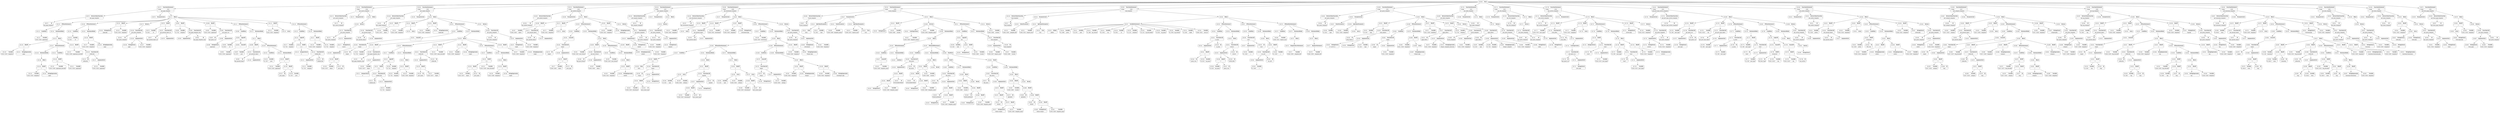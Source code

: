 digraph ast {
node [shape=none];
262148 [label=<<TABLE border='1' cellspacing='0' cellpadding='10' style='rounded' ><TR><TD border='0'>262148</TD><TD border='0'><B>StatementBody</B></TD></TR></TABLE>>];
262148 -> 262146 [weight=2];
262149 [label=<<TABLE border='1' cellspacing='0' cellpadding='10' style='rounded' ><TR><TD border='0'>262149</TD><TD border='0'><B>Variable</B></TD></TR><HR/><TR><TD border='0' cellpadding='5'>(1033, 5335)</TD><TD border='0' cellpadding='5'>templates</TD></TR></TABLE>>];
262150 [label=<<TABLE border='1' cellspacing='0' cellpadding='10' style='rounded' ><TR><TD border='0'>262150</TD><TD border='0'><B>BinOP</B></TD></TR><HR/><TR><TD border='0' cellpadding='5' colspan='2'>=</TD></TR></TABLE>>];
262150 -> 262149 [weight=2];
262150 -> 262151 [weight=2];
262151 [label=<<TABLE border='1' cellspacing='0' cellpadding='10' style='rounded' ><TR><TD border='0'>262151</TD><TD border='0'><B>StringExpression</B></TD></TR><HR/><TR><TD border='0' cellpadding='5' colspan='2'>page-</TD></TR></TABLE>>];
262144 [label=<<TABLE border='1' cellspacing='0' cellpadding='10' style='rounded' ><TR><TD border='0'>262144</TD><TD border='0'><B>BinOP</B></TD></TR><HR/><TR><TD border='0' cellpadding='5' colspan='2'>=</TD></TR></TABLE>>];
262144 -> 262143 [weight=2];
262144 -> 262145 [weight=2];
262145 [label=<<TABLE border='1' cellspacing='0' cellpadding='10' style='rounded' ><TR><TD border='0'>262145</TD><TD border='0'><B>StringExpression</B></TD></TR><HR/><TR><TD border='0' cellpadding='5' colspan='2'>page-</TD></TR></TABLE>>];
262146 [label=<<TABLE border='1' cellspacing='0' cellpadding='10' style='rounded' ><TR><TD border='0'>262146</TD><TD border='0'><B>Block</B></TD></TR></TABLE>>];
262146 -> 262144 [weight=2];
262147 [label=<<TABLE border='1' cellspacing='0' cellpadding='10' style='rounded' ><TR><TD border='0'>262147</TD><TD border='0'><B>IfThenStatement</B></TD></TR></TABLE>>];
262147 -> 262142 [weight=2];
262147 -> 262148 [weight=2];
262156 [label=<<TABLE border='1' cellspacing='0' cellpadding='10' style='rounded' ><TR><TD border='0'>262156</TD><TD border='0'><B>Condition</B></TD></TR></TABLE>>];
262156 -> 262155 [weight=2];
262157 [label=<<TABLE border='1' cellspacing='0' cellpadding='10' style='rounded' ><TR><TD border='0'>262157</TD><TD border='0'><B>Variable</B></TD></TR><HR/><TR><TD border='0' cellpadding='5'>(1033, 5335)</TD><TD border='0' cellpadding='5'>templates</TD></TR></TABLE>>];
262158 [label=<<TABLE border='1' cellspacing='0' cellpadding='10' style='rounded' ><TR><TD border='0'>262158</TD><TD border='0'><B>BinOP</B></TD></TR><HR/><TR><TD border='0' cellpadding='5' colspan='2'>=</TD></TR></TABLE>>];
262158 -> 262157 [weight=2];
262158 -> 262159 [weight=2];
262159 [label=<<TABLE border='1' cellspacing='0' cellpadding='10' style='rounded' ><TR><TD border='0'>262159</TD><TD border='0'><B>StringExpression</B></TD></TR><HR/><TR><TD border='0' cellpadding='5' colspan='2'>page-</TD></TR></TABLE>>];
262152 [label=<<TABLE border='1' cellspacing='0' cellpadding='10' style='rounded' ><TR><TD border='0'>262152</TD><TD border='0'><B>Block</B></TD></TR></TABLE>>];
262152 -> 262134 [weight=2];
262152 -> 262147 [weight=2];
262152 -> 262150 [weight=2];
262153 [label=<<TABLE border='1' cellspacing='0' cellpadding='10' style='rounded' ><TR><TD border='0'>262153</TD><TD border='0'><B>IfThenStatement</B></TD></TR></TABLE>>];
262153 -> 262132 [weight=2];
262153 -> 262154 [weight=2];
262154 [label=<<TABLE border='1' cellspacing='0' cellpadding='10' style='rounded' ><TR><TD border='0'>262154</TD><TD border='0'><B>StatementBody</B></TD></TR></TABLE>>];
262154 -> 262152 [weight=2];
262155 [label=<<TABLE border='1' cellspacing='0' cellpadding='10' style='rounded' ><TR><TD border='0'>262155</TD><TD border='0'><B>Variable</B></TD></TR><HR/><TR><TD border='0' cellpadding='5'>(0, 831)</TD><TD border='0' cellpadding='5'>id</TD></TR></TABLE>>];
262164 [label=<<TABLE border='1' cellspacing='0' cellpadding='10' style='rounded' ><TR><TD border='0'>262164</TD><TD border='0'><B>StringLiteral</B></TD></TR><HR/><TR><TD border='0' cellpadding='5' colspan='2'>page.php</TD></TR></TABLE>>];
262165 [label=<<TABLE border='1' cellspacing='0' cellpadding='10' style='rounded' ><TR><TD border='0'>262165</TD><TD border='0'><B>Id</B></TD></TR><HR/><TR><TD border='0' cellpadding='5' colspan='2'>get_query_template</TD></TR></TABLE>>];
262166 [label=<<TABLE border='1' cellspacing='0' cellpadding='10' style='rounded' ><TR><TD border='0'>262166</TD><TD border='0'><B>StringLiteral</B></TD></TR><HR/><TR><TD border='0' cellpadding='5' colspan='2'>page</TD></TR></TABLE>>];
262167 [label=<<TABLE border='1' cellspacing='0' cellpadding='10' style='rounded' ><TR><TD border='0'>262167</TD><TD border='0'><B>Variable</B></TD></TR><HR/><TR><TD border='0' cellpadding='5'>(1033, 5335)</TD><TD border='0' cellpadding='5'>templates</TD></TR></TABLE>>];
262160 [label=<<TABLE border='1' cellspacing='0' cellpadding='10' style='rounded' ><TR><TD border='0'>262160</TD><TD border='0'><B>IfThenStatement</B></TD></TR></TABLE>>];
262160 -> 262156 [weight=2];
262160 -> 262161 [weight=2];
262161 [label=<<TABLE border='1' cellspacing='0' cellpadding='10' style='rounded' ><TR><TD border='0'>262161</TD><TD border='0'><B>StatementBody</B></TD></TR></TABLE>>];
262161 -> 262158 [weight=2];
262162 [label=<<TABLE border='1' cellspacing='0' cellpadding='10' style='rounded' ><TR><TD border='0'>262162</TD><TD border='0'><B>Variable</B></TD></TR><HR/><TR><TD border='0' cellpadding='5'>(1033, 5335)</TD><TD border='0' cellpadding='5'>templates</TD></TR></TABLE>>];
262163 [label=<<TABLE border='1' cellspacing='0' cellpadding='10' style='rounded' ><TR><TD border='0'>262163</TD><TD border='0'><B>BinOP</B></TD></TR><HR/><TR><TD border='0' cellpadding='5' colspan='2'>=</TD></TR></TABLE>>];
262163 -> 262162 [weight=2];
262163 -> 262164 [weight=2];
262172 [label=<<TABLE border='1' cellspacing='0' cellpadding='10' style='rounded' ><TR><TD border='0'>262172</TD><TD border='0'><B>FunctionStatement</B></TD></TR><HR/><TR><TD border='0' cellpadding='5'>Scope</TD><TD border='0' cellpadding='5'>1033</TD></TR><HR/><TR><TD border='0' cellpadding='5' colspan='2'>get_page_template</TD></TR></TABLE>>];
262172 -> 262073 [weight=2];
262172 -> 262074 [weight=2];
262172 -> 262171 [weight=2];
262173 [label=<<TABLE border='1' cellspacing='0' cellpadding='10' style='rounded' ><TR><TD border='0'>262173</TD><TD border='0'><B>Id</B></TD></TR><HR/><TR><TD border='0' cellpadding='5' colspan='2'>get_search_template</TD></TR></TABLE>>];
262174 [label=<<TABLE border='1' cellspacing='0' cellpadding='10' style='rounded' ><TR><TD border='0'>262174</TD><TD border='0'><B>ReturnValueFunction</B></TD></TR><HR/><TR><TD border='0' cellpadding='5' colspan='2'>get_search_template</TD></TR></TABLE>>];
262174 -> 262173 [weight=2];
262175 [label=<<TABLE border='1' cellspacing='0' cellpadding='10' style='rounded' ><TR><TD border='0'>262175</TD><TD border='0'><B>ParameterList</B></TD></TR></TABLE>>];
262168 [label=<<TABLE border='1' cellspacing='0' cellpadding='10' style='rounded' ><TR><TD border='0'>262168</TD><TD border='0'><B>ArgumentList</B></TD></TR></TABLE>>];
262168 -> 262166 [weight=2];
262168 -> 262167 [weight=2];
262169 [label=<<TABLE border='1' cellspacing='0' cellpadding='10' style='rounded' ><TR><TD border='0'>262169</TD><TD border='0'><B>FunctionCall</B></TD></TR><HR/><TR><TD border='0' cellpadding='5' colspan='2'>get_query_template</TD></TR></TABLE>>];
262169 -> 262165 [weight=2];
262169 -> 262168 [weight=2];
262170 [label=<<TABLE border='1' cellspacing='0' cellpadding='10' style='rounded' ><TR><TD border='0'>262170</TD><TD border='0'><B>Return</B></TD></TR></TABLE>>];
262170 -> 262169 [weight=2];
262171 [label=<<TABLE border='1' cellspacing='0' cellpadding='10' style='rounded' ><TR><TD border='0'>262171</TD><TD border='0'><B>Block</B></TD></TR></TABLE>>];
262171 -> 262076 [weight=2];
262171 -> 262081 [weight=2];
262171 -> 262086 [weight=2];
262171 -> 262112 [weight=2];
262171 -> 262115 [weight=2];
262171 -> 262129 [weight=2];
262171 -> 262153 [weight=2];
262171 -> 262160 [weight=2];
262171 -> 262163 [weight=2];
262171 -> 262170 [weight=2];
262180 [label=<<TABLE border='1' cellspacing='0' cellpadding='10' style='rounded' ><TR><TD border='0'>262180</TD><TD border='0'><B>Return</B></TD></TR></TABLE>>];
262180 -> 262179 [weight=2];
262181 [label=<<TABLE border='1' cellspacing='0' cellpadding='10' style='rounded' ><TR><TD border='0'>262181</TD><TD border='0'><B>Block</B></TD></TR></TABLE>>];
262181 -> 262180 [weight=2];
262182 [label=<<TABLE border='1' cellspacing='0' cellpadding='10' style='rounded' ><TR><TD border='0'>262182</TD><TD border='0'><B>FunctionStatement</B></TD></TR><HR/><TR><TD border='0' cellpadding='5'>Scope</TD><TD border='0' cellpadding='5'>1034</TD></TR><HR/><TR><TD border='0' cellpadding='5' colspan='2'>get_search_template</TD></TR></TABLE>>];
262182 -> 262174 [weight=2];
262182 -> 262175 [weight=2];
262182 -> 262181 [weight=2];
262183 [label=<<TABLE border='1' cellspacing='0' cellpadding='10' style='rounded' ><TR><TD border='0'>262183</TD><TD border='0'><B>Id</B></TD></TR><HR/><TR><TD border='0' cellpadding='5' colspan='2'>get_single_template</TD></TR></TABLE>>];
262176 [label=<<TABLE border='1' cellspacing='0' cellpadding='10' style='rounded' ><TR><TD border='0'>262176</TD><TD border='0'><B>Id</B></TD></TR><HR/><TR><TD border='0' cellpadding='5' colspan='2'>get_query_template</TD></TR></TABLE>>];
262177 [label=<<TABLE border='1' cellspacing='0' cellpadding='10' style='rounded' ><TR><TD border='0'>262177</TD><TD border='0'><B>StringLiteral</B></TD></TR><HR/><TR><TD border='0' cellpadding='5' colspan='2'>search</TD></TR></TABLE>>];
262178 [label=<<TABLE border='1' cellspacing='0' cellpadding='10' style='rounded' ><TR><TD border='0'>262178</TD><TD border='0'><B>ArgumentList</B></TD></TR></TABLE>>];
262178 -> 262177 [weight=2];
262179 [label=<<TABLE border='1' cellspacing='0' cellpadding='10' style='rounded' ><TR><TD border='0'>262179</TD><TD border='0'><B>FunctionCall</B></TD></TR><HR/><TR><TD border='0' cellpadding='5' colspan='2'>get_query_template</TD></TR></TABLE>>];
262179 -> 262176 [weight=2];
262179 -> 262178 [weight=2];
262188 [label=<<TABLE border='1' cellspacing='0' cellpadding='10' style='rounded' ><TR><TD border='0'>262188</TD><TD border='0'><B>Id</B></TD></TR><HR/><TR><TD border='0' cellpadding='5' colspan='2'>get_queried_object</TD></TR></TABLE>>];
262189 [label=<<TABLE border='1' cellspacing='0' cellpadding='10' style='rounded' ><TR><TD border='0'>262189</TD><TD border='0'><B>ArgumentList</B></TD></TR></TABLE>>];
262190 [label=<<TABLE border='1' cellspacing='0' cellpadding='10' style='rounded' ><TR><TD border='0'>262190</TD><TD border='0'><B>FunctionCall</B></TD></TR><HR/><TR><TD border='0' cellpadding='5' colspan='2'>get_queried_object</TD></TR></TABLE>>];
262190 -> 262188 [weight=2];
262190 -> 262189 [weight=2];
262191 [label=<<TABLE border='1' cellspacing='0' cellpadding='10' style='rounded' ><TR><TD border='0'>262191</TD><TD border='0'><B>Variable</B></TD></TR><HR/><TR><TD border='0' cellpadding='5'>(1035, 5338)</TD><TD border='0' cellpadding='5'>templates</TD></TR></TABLE>>];
262184 [label=<<TABLE border='1' cellspacing='0' cellpadding='10' style='rounded' ><TR><TD border='0'>262184</TD><TD border='0'><B>ReturnValueFunction</B></TD></TR><HR/><TR><TD border='0' cellpadding='5' colspan='2'>get_single_template</TD></TR></TABLE>>];
262184 -> 262183 [weight=2];
262185 [label=<<TABLE border='1' cellspacing='0' cellpadding='10' style='rounded' ><TR><TD border='0'>262185</TD><TD border='0'><B>ParameterList</B></TD></TR></TABLE>>];
262186 [label=<<TABLE border='1' cellspacing='0' cellpadding='10' style='rounded' ><TR><TD border='0'>262186</TD><TD border='0'><B>Variable</B></TD></TR><HR/><TR><TD border='0' cellpadding='5'>(1035, 5337)</TD><TD border='0' cellpadding='5'>object</TD></TR></TABLE>>];
262187 [label=<<TABLE border='1' cellspacing='0' cellpadding='10' style='rounded' ><TR><TD border='0'>262187</TD><TD border='0'><B>BinOP</B></TD></TR><HR/><TR><TD border='0' cellpadding='5' colspan='2'>=</TD></TR></TABLE>>];
262187 -> 262186 [weight=2];
262187 -> 262190 [weight=2];
262196 [label=<<TABLE border='1' cellspacing='0' cellpadding='10' style='rounded' ><TR><TD border='0'>262196</TD><TD border='0'><B>Variable</B></TD></TR><HR/><TR><TD border='0' cellpadding='5'>(1035, 5337)</TD><TD border='0' cellpadding='5'>object</TD></TR></TABLE>>];
262197 [label=<<TABLE border='1' cellspacing='0' cellpadding='10' style='rounded' ><TR><TD border='0'>262197</TD><TD border='0'><B>Id</B></TD></TR><HR/><TR><TD border='0' cellpadding='5' colspan='2'>post_type</TD></TR></TABLE>>];
262198 [label=<<TABLE border='1' cellspacing='0' cellpadding='10' style='rounded' ><TR><TD border='0'>262198</TD><TD border='0'><B>BinOP</B></TD></TR><HR/><TR><TD border='0' cellpadding='5' colspan='2'>-&gt;</TD></TR></TABLE>>];
262198 -> 262196 [weight=2];
262198 -> 262197 [weight=2];
262199 [label=<<TABLE border='1' cellspacing='0' cellpadding='10' style='rounded' ><TR><TD border='0'>262199</TD><TD border='0'><B>ArgumentList</B></TD></TR></TABLE>>];
262199 -> 262198 [weight=2];
262192 [label=<<TABLE border='1' cellspacing='0' cellpadding='10' style='rounded' ><TR><TD border='0'>262192</TD><TD border='0'><B>BinOP</B></TD></TR><HR/><TR><TD border='0' cellpadding='5' colspan='2'>=</TD></TR></TABLE>>];
262192 -> 262191 [weight=2];
262192 -> 262193 [weight=2];
262193 [label=<<TABLE border='1' cellspacing='0' cellpadding='10' style='rounded' ><TR><TD border='0'>262193</TD><TD border='0'><B>Array</B></TD></TR></TABLE>>];
262195 [label=<<TABLE border='1' cellspacing='0' cellpadding='10' style='rounded' ><TR><TD border='0'>262195</TD><TD border='0'><B>Id</B></TD></TR><HR/><TR><TD border='0' cellpadding='5' colspan='2'>empty</TD></TR></TABLE>>];
262204 [label=<<TABLE border='1' cellspacing='0' cellpadding='10' style='rounded' ><TR><TD border='0'>262204</TD><TD border='0'><B>BinOP</B></TD></TR><HR/><TR><TD border='0' cellpadding='5' colspan='2'>=</TD></TR></TABLE>>];
262204 -> 262203 [weight=2];
262204 -> 262208 [weight=2];
262205 [label=<<TABLE border='1' cellspacing='0' cellpadding='10' style='rounded' ><TR><TD border='0'>262205</TD><TD border='0'><B>Id</B></TD></TR><HR/><TR><TD border='0' cellpadding='5' colspan='2'>get_page_template_slug</TD></TR></TABLE>>];
262206 [label=<<TABLE border='1' cellspacing='0' cellpadding='10' style='rounded' ><TR><TD border='0'>262206</TD><TD border='0'><B>Variable</B></TD></TR><HR/><TR><TD border='0' cellpadding='5'>(1035, 5337)</TD><TD border='0' cellpadding='5'>object</TD></TR></TABLE>>];
262207 [label=<<TABLE border='1' cellspacing='0' cellpadding='10' style='rounded' ><TR><TD border='0'>262207</TD><TD border='0'><B>ArgumentList</B></TD></TR></TABLE>>];
262207 -> 262206 [weight=2];
262200 [label=<<TABLE border='1' cellspacing='0' cellpadding='10' style='rounded' ><TR><TD border='0'>262200</TD><TD border='0'><B>FunctionCall</B></TD></TR><HR/><TR><TD border='0' cellpadding='5' colspan='2'>empty</TD></TR></TABLE>>];
262200 -> 262195 [weight=2];
262200 -> 262199 [weight=2];
262201 [label=<<TABLE border='1' cellspacing='0' cellpadding='10' style='rounded' ><TR><TD border='0'>262201</TD><TD border='0'><B>UnaryOP</B></TD></TR><HR/><TR><TD border='0' cellpadding='5' colspan='2'>!</TD></TR></TABLE>>];
262201 -> 262200 [weight=2];
262202 [label=<<TABLE border='1' cellspacing='0' cellpadding='10' style='rounded' ><TR><TD border='0'>262202</TD><TD border='0'><B>Condition</B></TD></TR></TABLE>>];
262202 -> 262201 [weight=2];
262203 [label=<<TABLE border='1' cellspacing='0' cellpadding='10' style='rounded' ><TR><TD border='0'>262203</TD><TD border='0'><B>Variable</B></TD></TR><HR/><TR><TD border='0' cellpadding='5'>(0, 752)</TD><TD border='0' cellpadding='5'>template</TD></TR></TABLE>>];
262212 [label=<<TABLE border='1' cellspacing='0' cellpadding='10' style='rounded' ><TR><TD border='0'>262212</TD><TD border='0'><B>RelOP</B></TD></TR><HR/><TR><TD border='0' cellpadding='5' colspan='2'>===</TD></TR></TABLE>>];
262212 -> 262211 [weight=2];
262212 -> 262216 [weight=2];
262213 [label=<<TABLE border='1' cellspacing='0' cellpadding='10' style='rounded' ><TR><TD border='0'>262213</TD><TD border='0'><B>Id</B></TD></TR><HR/><TR><TD border='0' cellpadding='5' colspan='2'>validate_file</TD></TR></TABLE>>];
262214 [label=<<TABLE border='1' cellspacing='0' cellpadding='10' style='rounded' ><TR><TD border='0'>262214</TD><TD border='0'><B>Variable</B></TD></TR><HR/><TR><TD border='0' cellpadding='5'>(0, 752)</TD><TD border='0' cellpadding='5'>template</TD></TR></TABLE>>];
262215 [label=<<TABLE border='1' cellspacing='0' cellpadding='10' style='rounded' ><TR><TD border='0'>262215</TD><TD border='0'><B>ArgumentList</B></TD></TR></TABLE>>];
262215 -> 262214 [weight=2];
262208 [label=<<TABLE border='1' cellspacing='0' cellpadding='10' style='rounded' ><TR><TD border='0'>262208</TD><TD border='0'><B>FunctionCall</B></TD></TR><HR/><TR><TD border='0' cellpadding='5' colspan='2'>get_page_template_slug</TD></TR></TABLE>>];
262208 -> 262205 [weight=2];
262208 -> 262207 [weight=2];
262209 [label=<<TABLE border='1' cellspacing='0' cellpadding='10' style='rounded' ><TR><TD border='0'>262209</TD><TD border='0'><B>Variable</B></TD></TR><HR/><TR><TD border='0' cellpadding='5'>(0, 752)</TD><TD border='0' cellpadding='5'>template</TD></TR></TABLE>>];
262210 [label=<<TABLE border='1' cellspacing='0' cellpadding='10' style='rounded' ><TR><TD border='0'>262210</TD><TD border='0'><B>LogicOP</B></TD></TR><HR/><TR><TD border='0' cellpadding='5' colspan='2'>&amp;&amp;</TD></TR></TABLE>>];
262210 -> 262209 [weight=2];
262210 -> 262212 [weight=2];
262211 [label=<<TABLE border='1' cellspacing='0' cellpadding='10' style='rounded' ><TR><TD border='0'>262211</TD><TD border='0'><B>IntegerLiteral</B></TD></TR><HR/><TR><TD border='0' cellpadding='5' colspan='2'>0</TD></TR></TABLE>>];
262220 [label=<<TABLE border='1' cellspacing='0' cellpadding='10' style='rounded' ><TR><TD border='0'>262220</TD><TD border='0'><B>Variable</B></TD></TR><HR/><TR><TD border='0' cellpadding='5'>(0, 752)</TD><TD border='0' cellpadding='5'>template</TD></TR></TABLE>>];
262221 [label=<<TABLE border='1' cellspacing='0' cellpadding='10' style='rounded' ><TR><TD border='0'>262221</TD><TD border='0'><B>Block</B></TD></TR></TABLE>>];
262221 -> 262219 [weight=2];
262222 [label=<<TABLE border='1' cellspacing='0' cellpadding='10' style='rounded' ><TR><TD border='0'>262222</TD><TD border='0'><B>IfThenStatement</B></TD></TR></TABLE>>];
262222 -> 262217 [weight=2];
262222 -> 262223 [weight=2];
262223 [label=<<TABLE border='1' cellspacing='0' cellpadding='10' style='rounded' ><TR><TD border='0'>262223</TD><TD border='0'><B>StatementBody</B></TD></TR></TABLE>>];
262223 -> 262221 [weight=2];
262216 [label=<<TABLE border='1' cellspacing='0' cellpadding='10' style='rounded' ><TR><TD border='0'>262216</TD><TD border='0'><B>FunctionCall</B></TD></TR><HR/><TR><TD border='0' cellpadding='5' colspan='2'>validate_file</TD></TR></TABLE>>];
262216 -> 262213 [weight=2];
262216 -> 262215 [weight=2];
262217 [label=<<TABLE border='1' cellspacing='0' cellpadding='10' style='rounded' ><TR><TD border='0'>262217</TD><TD border='0'><B>Condition</B></TD></TR></TABLE>>];
262217 -> 262210 [weight=2];
262218 [label=<<TABLE border='1' cellspacing='0' cellpadding='10' style='rounded' ><TR><TD border='0'>262218</TD><TD border='0'><B>Variable</B></TD></TR><HR/><TR><TD border='0' cellpadding='5'>(1035, 5338)</TD><TD border='0' cellpadding='5'>templates</TD></TR></TABLE>>];
262219 [label=<<TABLE border='1' cellspacing='0' cellpadding='10' style='rounded' ><TR><TD border='0'>262219</TD><TD border='0'><B>BinOP</B></TD></TR><HR/><TR><TD border='0' cellpadding='5' colspan='2'>=</TD></TR></TABLE>>];
262219 -> 262218 [weight=2];
262219 -> 262220 [weight=2];
262228 [label=<<TABLE border='1' cellspacing='0' cellpadding='10' style='rounded' ><TR><TD border='0'>262228</TD><TD border='0'><B>Id</B></TD></TR><HR/><TR><TD border='0' cellpadding='5' colspan='2'>post_name</TD></TR></TABLE>>];
262229 [label=<<TABLE border='1' cellspacing='0' cellpadding='10' style='rounded' ><TR><TD border='0'>262229</TD><TD border='0'><B>BinOP</B></TD></TR><HR/><TR><TD border='0' cellpadding='5' colspan='2'>-&gt;</TD></TR></TABLE>>];
262229 -> 262227 [weight=2];
262229 -> 262228 [weight=2];
262230 [label=<<TABLE border='1' cellspacing='0' cellpadding='10' style='rounded' ><TR><TD border='0'>262230</TD><TD border='0'><B>ArgumentList</B></TD></TR></TABLE>>];
262230 -> 262229 [weight=2];
262231 [label=<<TABLE border='1' cellspacing='0' cellpadding='10' style='rounded' ><TR><TD border='0'>262231</TD><TD border='0'><B>FunctionCall</B></TD></TR><HR/><TR><TD border='0' cellpadding='5' colspan='2'>urldecode</TD></TR></TABLE>>];
262231 -> 262226 [weight=2];
262231 -> 262230 [weight=2];
262224 [label=<<TABLE border='1' cellspacing='0' cellpadding='10' style='rounded' ><TR><TD border='0'>262224</TD><TD border='0'><B>Variable</B></TD></TR><HR/><TR><TD border='0' cellpadding='5'>(1035, 5339)</TD><TD border='0' cellpadding='5'>name_decoded</TD></TR></TABLE>>];
262225 [label=<<TABLE border='1' cellspacing='0' cellpadding='10' style='rounded' ><TR><TD border='0'>262225</TD><TD border='0'><B>BinOP</B></TD></TR><HR/><TR><TD border='0' cellpadding='5' colspan='2'>=</TD></TR></TABLE>>];
262225 -> 262224 [weight=2];
262225 -> 262231 [weight=2];
262226 [label=<<TABLE border='1' cellspacing='0' cellpadding='10' style='rounded' ><TR><TD border='0'>262226</TD><TD border='0'><B>Id</B></TD></TR><HR/><TR><TD border='0' cellpadding='5' colspan='2'>urldecode</TD></TR></TABLE>>];
262227 [label=<<TABLE border='1' cellspacing='0' cellpadding='10' style='rounded' ><TR><TD border='0'>262227</TD><TD border='0'><B>Variable</B></TD></TR><HR/><TR><TD border='0' cellpadding='5'>(1035, 5337)</TD><TD border='0' cellpadding='5'>object</TD></TR></TABLE>>];
262236 [label=<<TABLE border='1' cellspacing='0' cellpadding='10' style='rounded' ><TR><TD border='0'>262236</TD><TD border='0'><B>BinOP</B></TD></TR><HR/><TR><TD border='0' cellpadding='5' colspan='2'>-&gt;</TD></TR></TABLE>>];
262236 -> 262234 [weight=2];
262236 -> 262235 [weight=2];
262237 [label=<<TABLE border='1' cellspacing='0' cellpadding='10' style='rounded' ><TR><TD border='0'>262237</TD><TD border='0'><B>Condition</B></TD></TR></TABLE>>];
262237 -> 262233 [weight=2];
262238 [label=<<TABLE border='1' cellspacing='0' cellpadding='10' style='rounded' ><TR><TD border='0'>262238</TD><TD border='0'><B>Variable</B></TD></TR><HR/><TR><TD border='0' cellpadding='5'>(1035, 5338)</TD><TD border='0' cellpadding='5'>templates</TD></TR></TABLE>>];
262239 [label=<<TABLE border='1' cellspacing='0' cellpadding='10' style='rounded' ><TR><TD border='0'>262239</TD><TD border='0'><B>BinOP</B></TD></TR><HR/><TR><TD border='0' cellpadding='5' colspan='2'>=</TD></TR></TABLE>>];
262239 -> 262238 [weight=2];
262239 -> 262240 [weight=2];
262232 [label=<<TABLE border='1' cellspacing='0' cellpadding='10' style='rounded' ><TR><TD border='0'>262232</TD><TD border='0'><B>Variable</B></TD></TR><HR/><TR><TD border='0' cellpadding='5'>(1035, 5339)</TD><TD border='0' cellpadding='5'>name_decoded</TD></TR></TABLE>>];
262233 [label=<<TABLE border='1' cellspacing='0' cellpadding='10' style='rounded' ><TR><TD border='0'>262233</TD><TD border='0'><B>RelOP</B></TD></TR><HR/><TR><TD border='0' cellpadding='5' colspan='2'>!==</TD></TR></TABLE>>];
262233 -> 262232 [weight=2];
262233 -> 262236 [weight=2];
262234 [label=<<TABLE border='1' cellspacing='0' cellpadding='10' style='rounded' ><TR><TD border='0'>262234</TD><TD border='0'><B>Variable</B></TD></TR><HR/><TR><TD border='0' cellpadding='5'>(1035, 5337)</TD><TD border='0' cellpadding='5'>object</TD></TR></TABLE>>];
262235 [label=<<TABLE border='1' cellspacing='0' cellpadding='10' style='rounded' ><TR><TD border='0'>262235</TD><TD border='0'><B>Id</B></TD></TR><HR/><TR><TD border='0' cellpadding='5' colspan='2'>post_name</TD></TR></TABLE>>];
262244 [label=<<TABLE border='1' cellspacing='0' cellpadding='10' style='rounded' ><TR><TD border='0'>262244</TD><TD border='0'><B>Variable</B></TD></TR><HR/><TR><TD border='0' cellpadding='5'>(1035, 5338)</TD><TD border='0' cellpadding='5'>templates</TD></TR></TABLE>>];
262245 [label=<<TABLE border='1' cellspacing='0' cellpadding='10' style='rounded' ><TR><TD border='0'>262245</TD><TD border='0'><B>BinOP</B></TD></TR><HR/><TR><TD border='0' cellpadding='5' colspan='2'>=</TD></TR></TABLE>>];
262245 -> 262244 [weight=2];
262245 -> 262246 [weight=2];
262246 [label=<<TABLE border='1' cellspacing='0' cellpadding='10' style='rounded' ><TR><TD border='0'>262246</TD><TD border='0'><B>StringExpression</B></TD></TR><HR/><TR><TD border='0' cellpadding='5' colspan='2'>single-</TD></TR></TABLE>>];
262247 [label=<<TABLE border='1' cellspacing='0' cellpadding='10' style='rounded' ><TR><TD border='0'>262247</TD><TD border='0'><B>Variable</B></TD></TR><HR/><TR><TD border='0' cellpadding='5'>(1035, 5338)</TD><TD border='0' cellpadding='5'>templates</TD></TR></TABLE>>];
262240 [label=<<TABLE border='1' cellspacing='0' cellpadding='10' style='rounded' ><TR><TD border='0'>262240</TD><TD border='0'><B>StringExpression</B></TD></TR><HR/><TR><TD border='0' cellpadding='5' colspan='2'>single-</TD></TR></TABLE>>];
262241 [label=<<TABLE border='1' cellspacing='0' cellpadding='10' style='rounded' ><TR><TD border='0'>262241</TD><TD border='0'><B>Block</B></TD></TR></TABLE>>];
262241 -> 262239 [weight=2];
262242 [label=<<TABLE border='1' cellspacing='0' cellpadding='10' style='rounded' ><TR><TD border='0'>262242</TD><TD border='0'><B>IfThenStatement</B></TD></TR></TABLE>>];
262242 -> 262237 [weight=2];
262242 -> 262243 [weight=2];
262243 [label=<<TABLE border='1' cellspacing='0' cellpadding='10' style='rounded' ><TR><TD border='0'>262243</TD><TD border='0'><B>StatementBody</B></TD></TR></TABLE>>];
262243 -> 262241 [weight=2];
262252 [label=<<TABLE border='1' cellspacing='0' cellpadding='10' style='rounded' ><TR><TD border='0'>262252</TD><TD border='0'><B>StatementBody</B></TD></TR></TABLE>>];
262252 -> 262250 [weight=2];
262253 [label=<<TABLE border='1' cellspacing='0' cellpadding='10' style='rounded' ><TR><TD border='0'>262253</TD><TD border='0'><B>Variable</B></TD></TR><HR/><TR><TD border='0' cellpadding='5'>(1035, 5338)</TD><TD border='0' cellpadding='5'>templates</TD></TR></TABLE>>];
262254 [label=<<TABLE border='1' cellspacing='0' cellpadding='10' style='rounded' ><TR><TD border='0'>262254</TD><TD border='0'><B>BinOP</B></TD></TR><HR/><TR><TD border='0' cellpadding='5' colspan='2'>=</TD></TR></TABLE>>];
262254 -> 262253 [weight=2];
262254 -> 262255 [weight=2];
262255 [label=<<TABLE border='1' cellspacing='0' cellpadding='10' style='rounded' ><TR><TD border='0'>262255</TD><TD border='0'><B>StringExpression</B></TD></TR><HR/><TR><TD border='0' cellpadding='5' colspan='2'>single.php</TD></TR></TABLE>>];
262248 [label=<<TABLE border='1' cellspacing='0' cellpadding='10' style='rounded' ><TR><TD border='0'>262248</TD><TD border='0'><B>BinOP</B></TD></TR><HR/><TR><TD border='0' cellpadding='5' colspan='2'>=</TD></TR></TABLE>>];
262248 -> 262247 [weight=2];
262248 -> 262249 [weight=2];
262249 [label=<<TABLE border='1' cellspacing='0' cellpadding='10' style='rounded' ><TR><TD border='0'>262249</TD><TD border='0'><B>StringExpression</B></TD></TR><HR/><TR><TD border='0' cellpadding='5' colspan='2'>single-</TD></TR></TABLE>>];
262250 [label=<<TABLE border='1' cellspacing='0' cellpadding='10' style='rounded' ><TR><TD border='0'>262250</TD><TD border='0'><B>Block</B></TD></TR></TABLE>>];
262250 -> 262204 [weight=2];
262250 -> 262222 [weight=2];
262250 -> 262225 [weight=2];
262250 -> 262242 [weight=2];
262250 -> 262245 [weight=2];
262250 -> 262248 [weight=2];
262251 [label=<<TABLE border='1' cellspacing='0' cellpadding='10' style='rounded' ><TR><TD border='0'>262251</TD><TD border='0'><B>IfThenStatement</B></TD></TR></TABLE>>];
262251 -> 262202 [weight=2];
262251 -> 262252 [weight=2];
262260 [label=<<TABLE border='1' cellspacing='0' cellpadding='10' style='rounded' ><TR><TD border='0'>262260</TD><TD border='0'><B>FunctionCall</B></TD></TR><HR/><TR><TD border='0' cellpadding='5' colspan='2'>get_query_template</TD></TR></TABLE>>];
262260 -> 262256 [weight=2];
262260 -> 262259 [weight=2];
262261 [label=<<TABLE border='1' cellspacing='0' cellpadding='10' style='rounded' ><TR><TD border='0'>262261</TD><TD border='0'><B>Return</B></TD></TR></TABLE>>];
262261 -> 262260 [weight=2];
262262 [label=<<TABLE border='1' cellspacing='0' cellpadding='10' style='rounded' ><TR><TD border='0'>262262</TD><TD border='0'><B>Block</B></TD></TR></TABLE>>];
262262 -> 262187 [weight=2];
262262 -> 262192 [weight=2];
262262 -> 262251 [weight=2];
262262 -> 262254 [weight=2];
262262 -> 262261 [weight=2];
262263 [label=<<TABLE border='1' cellspacing='0' cellpadding='10' style='rounded' ><TR><TD border='0'>262263</TD><TD border='0'><B>FunctionStatement</B></TD></TR><HR/><TR><TD border='0' cellpadding='5'>Scope</TD><TD border='0' cellpadding='5'>1035</TD></TR><HR/><TR><TD border='0' cellpadding='5' colspan='2'>get_single_template</TD></TR></TABLE>>];
262263 -> 262184 [weight=2];
262263 -> 262185 [weight=2];
262263 -> 262262 [weight=2];
262256 [label=<<TABLE border='1' cellspacing='0' cellpadding='10' style='rounded' ><TR><TD border='0'>262256</TD><TD border='0'><B>Id</B></TD></TR><HR/><TR><TD border='0' cellpadding='5' colspan='2'>get_query_template</TD></TR></TABLE>>];
262257 [label=<<TABLE border='1' cellspacing='0' cellpadding='10' style='rounded' ><TR><TD border='0'>262257</TD><TD border='0'><B>StringLiteral</B></TD></TR><HR/><TR><TD border='0' cellpadding='5' colspan='2'>single</TD></TR></TABLE>>];
262258 [label=<<TABLE border='1' cellspacing='0' cellpadding='10' style='rounded' ><TR><TD border='0'>262258</TD><TD border='0'><B>Variable</B></TD></TR><HR/><TR><TD border='0' cellpadding='5'>(1035, 5338)</TD><TD border='0' cellpadding='5'>templates</TD></TR></TABLE>>];
262259 [label=<<TABLE border='1' cellspacing='0' cellpadding='10' style='rounded' ><TR><TD border='0'>262259</TD><TD border='0'><B>ArgumentList</B></TD></TR></TABLE>>];
262259 -> 262257 [weight=2];
262259 -> 262258 [weight=2];
262268 [label=<<TABLE border='1' cellspacing='0' cellpadding='10' style='rounded' ><TR><TD border='0'>262268</TD><TD border='0'><B>BinOP</B></TD></TR><HR/><TR><TD border='0' cellpadding='5' colspan='2'>=</TD></TR></TABLE>>];
262268 -> 262267 [weight=2];
262268 -> 262271 [weight=2];
262269 [label=<<TABLE border='1' cellspacing='0' cellpadding='10' style='rounded' ><TR><TD border='0'>262269</TD><TD border='0'><B>Id</B></TD></TR><HR/><TR><TD border='0' cellpadding='5' colspan='2'>get_queried_object</TD></TR></TABLE>>];
262270 [label=<<TABLE border='1' cellspacing='0' cellpadding='10' style='rounded' ><TR><TD border='0'>262270</TD><TD border='0'><B>ArgumentList</B></TD></TR></TABLE>>];
262271 [label=<<TABLE border='1' cellspacing='0' cellpadding='10' style='rounded' ><TR><TD border='0'>262271</TD><TD border='0'><B>FunctionCall</B></TD></TR><HR/><TR><TD border='0' cellpadding='5' colspan='2'>get_queried_object</TD></TR></TABLE>>];
262271 -> 262269 [weight=2];
262271 -> 262270 [weight=2];
262264 [label=<<TABLE border='1' cellspacing='0' cellpadding='10' style='rounded' ><TR><TD border='0'>262264</TD><TD border='0'><B>Id</B></TD></TR><HR/><TR><TD border='0' cellpadding='5' colspan='2'>get_embed_template</TD></TR></TABLE>>];
262265 [label=<<TABLE border='1' cellspacing='0' cellpadding='10' style='rounded' ><TR><TD border='0'>262265</TD><TD border='0'><B>ReturnValueFunction</B></TD></TR><HR/><TR><TD border='0' cellpadding='5' colspan='2'>get_embed_template</TD></TR></TABLE>>];
262265 -> 262264 [weight=2];
262266 [label=<<TABLE border='1' cellspacing='0' cellpadding='10' style='rounded' ><TR><TD border='0'>262266</TD><TD border='0'><B>ParameterList</B></TD></TR></TABLE>>];
262267 [label=<<TABLE border='1' cellspacing='0' cellpadding='10' style='rounded' ><TR><TD border='0'>262267</TD><TD border='0'><B>Variable</B></TD></TR><HR/><TR><TD border='0' cellpadding='5'>(1036, 5340)</TD><TD border='0' cellpadding='5'>object</TD></TR></TABLE>>];
262276 [label=<<TABLE border='1' cellspacing='0' cellpadding='10' style='rounded' ><TR><TD border='0'>262276</TD><TD border='0'><B>Id</B></TD></TR><HR/><TR><TD border='0' cellpadding='5' colspan='2'>empty</TD></TR></TABLE>>];
262277 [label=<<TABLE border='1' cellspacing='0' cellpadding='10' style='rounded' ><TR><TD border='0'>262277</TD><TD border='0'><B>Variable</B></TD></TR><HR/><TR><TD border='0' cellpadding='5'>(1036, 5340)</TD><TD border='0' cellpadding='5'>object</TD></TR></TABLE>>];
262278 [label=<<TABLE border='1' cellspacing='0' cellpadding='10' style='rounded' ><TR><TD border='0'>262278</TD><TD border='0'><B>Id</B></TD></TR><HR/><TR><TD border='0' cellpadding='5' colspan='2'>post_type</TD></TR></TABLE>>];
262279 [label=<<TABLE border='1' cellspacing='0' cellpadding='10' style='rounded' ><TR><TD border='0'>262279</TD><TD border='0'><B>BinOP</B></TD></TR><HR/><TR><TD border='0' cellpadding='5' colspan='2'>-&gt;</TD></TR></TABLE>>];
262279 -> 262277 [weight=2];
262279 -> 262278 [weight=2];
262272 [label=<<TABLE border='1' cellspacing='0' cellpadding='10' style='rounded' ><TR><TD border='0'>262272</TD><TD border='0'><B>Variable</B></TD></TR><HR/><TR><TD border='0' cellpadding='5'>(1036, 5341)</TD><TD border='0' cellpadding='5'>templates</TD></TR></TABLE>>];
262273 [label=<<TABLE border='1' cellspacing='0' cellpadding='10' style='rounded' ><TR><TD border='0'>262273</TD><TD border='0'><B>BinOP</B></TD></TR><HR/><TR><TD border='0' cellpadding='5' colspan='2'>=</TD></TR></TABLE>>];
262273 -> 262272 [weight=2];
262273 -> 262274 [weight=2];
262274 [label=<<TABLE border='1' cellspacing='0' cellpadding='10' style='rounded' ><TR><TD border='0'>262274</TD><TD border='0'><B>Array</B></TD></TR></TABLE>>];
262284 [label=<<TABLE border='1' cellspacing='0' cellpadding='10' style='rounded' ><TR><TD border='0'>262284</TD><TD border='0'><B>Variable</B></TD></TR><HR/><TR><TD border='0' cellpadding='5'>(1036, 5342)</TD><TD border='0' cellpadding='5'>post_format</TD></TR></TABLE>>];
262285 [label=<<TABLE border='1' cellspacing='0' cellpadding='10' style='rounded' ><TR><TD border='0'>262285</TD><TD border='0'><B>BinOP</B></TD></TR><HR/><TR><TD border='0' cellpadding='5' colspan='2'>=</TD></TR></TABLE>>];
262285 -> 262284 [weight=2];
262285 -> 262289 [weight=2];
262286 [label=<<TABLE border='1' cellspacing='0' cellpadding='10' style='rounded' ><TR><TD border='0'>262286</TD><TD border='0'><B>Id</B></TD></TR><HR/><TR><TD border='0' cellpadding='5' colspan='2'>get_post_format</TD></TR></TABLE>>];
262287 [label=<<TABLE border='1' cellspacing='0' cellpadding='10' style='rounded' ><TR><TD border='0'>262287</TD><TD border='0'><B>Variable</B></TD></TR><HR/><TR><TD border='0' cellpadding='5'>(1036, 5340)</TD><TD border='0' cellpadding='5'>object</TD></TR></TABLE>>];
262280 [label=<<TABLE border='1' cellspacing='0' cellpadding='10' style='rounded' ><TR><TD border='0'>262280</TD><TD border='0'><B>ArgumentList</B></TD></TR></TABLE>>];
262280 -> 262279 [weight=2];
262281 [label=<<TABLE border='1' cellspacing='0' cellpadding='10' style='rounded' ><TR><TD border='0'>262281</TD><TD border='0'><B>FunctionCall</B></TD></TR><HR/><TR><TD border='0' cellpadding='5' colspan='2'>empty</TD></TR></TABLE>>];
262281 -> 262276 [weight=2];
262281 -> 262280 [weight=2];
262282 [label=<<TABLE border='1' cellspacing='0' cellpadding='10' style='rounded' ><TR><TD border='0'>262282</TD><TD border='0'><B>UnaryOP</B></TD></TR><HR/><TR><TD border='0' cellpadding='5' colspan='2'>!</TD></TR></TABLE>>];
262282 -> 262281 [weight=2];
262283 [label=<<TABLE border='1' cellspacing='0' cellpadding='10' style='rounded' ><TR><TD border='0'>262283</TD><TD border='0'><B>Condition</B></TD></TR></TABLE>>];
262283 -> 262282 [weight=2];
262292 [label=<<TABLE border='1' cellspacing='0' cellpadding='10' style='rounded' ><TR><TD border='0'>262292</TD><TD border='0'><B>Variable</B></TD></TR><HR/><TR><TD border='0' cellpadding='5'>(1036, 5341)</TD><TD border='0' cellpadding='5'>templates</TD></TR></TABLE>>];
262293 [label=<<TABLE border='1' cellspacing='0' cellpadding='10' style='rounded' ><TR><TD border='0'>262293</TD><TD border='0'><B>BinOP</B></TD></TR><HR/><TR><TD border='0' cellpadding='5' colspan='2'>=</TD></TR></TABLE>>];
262293 -> 262292 [weight=2];
262293 -> 262294 [weight=2];
262294 [label=<<TABLE border='1' cellspacing='0' cellpadding='10' style='rounded' ><TR><TD border='0'>262294</TD><TD border='0'><B>StringExpression</B></TD></TR><HR/><TR><TD border='0' cellpadding='5' colspan='2'>embed-</TD></TR></TABLE>>];
262295 [label=<<TABLE border='1' cellspacing='0' cellpadding='10' style='rounded' ><TR><TD border='0'>262295</TD><TD border='0'><B>Block</B></TD></TR></TABLE>>];
262295 -> 262293 [weight=2];
262288 [label=<<TABLE border='1' cellspacing='0' cellpadding='10' style='rounded' ><TR><TD border='0'>262288</TD><TD border='0'><B>ArgumentList</B></TD></TR></TABLE>>];
262288 -> 262287 [weight=2];
262289 [label=<<TABLE border='1' cellspacing='0' cellpadding='10' style='rounded' ><TR><TD border='0'>262289</TD><TD border='0'><B>FunctionCall</B></TD></TR><HR/><TR><TD border='0' cellpadding='5' colspan='2'>get_post_format</TD></TR></TABLE>>];
262289 -> 262286 [weight=2];
262289 -> 262288 [weight=2];
262290 [label=<<TABLE border='1' cellspacing='0' cellpadding='10' style='rounded' ><TR><TD border='0'>262290</TD><TD border='0'><B>Variable</B></TD></TR><HR/><TR><TD border='0' cellpadding='5'>(1036, 5342)</TD><TD border='0' cellpadding='5'>post_format</TD></TR></TABLE>>];
262291 [label=<<TABLE border='1' cellspacing='0' cellpadding='10' style='rounded' ><TR><TD border='0'>262291</TD><TD border='0'><B>Condition</B></TD></TR></TABLE>>];
262291 -> 262290 [weight=2];
262300 [label=<<TABLE border='1' cellspacing='0' cellpadding='10' style='rounded' ><TR><TD border='0'>262300</TD><TD border='0'><B>StringExpression</B></TD></TR><HR/><TR><TD border='0' cellpadding='5' colspan='2'>embed-</TD></TR></TABLE>>];
262301 [label=<<TABLE border='1' cellspacing='0' cellpadding='10' style='rounded' ><TR><TD border='0'>262301</TD><TD border='0'><B>Block</B></TD></TR></TABLE>>];
262301 -> 262285 [weight=2];
262301 -> 262296 [weight=2];
262301 -> 262299 [weight=2];
262302 [label=<<TABLE border='1' cellspacing='0' cellpadding='10' style='rounded' ><TR><TD border='0'>262302</TD><TD border='0'><B>IfThenStatement</B></TD></TR></TABLE>>];
262302 -> 262283 [weight=2];
262302 -> 262303 [weight=2];
262303 [label=<<TABLE border='1' cellspacing='0' cellpadding='10' style='rounded' ><TR><TD border='0'>262303</TD><TD border='0'><B>StatementBody</B></TD></TR></TABLE>>];
262303 -> 262301 [weight=2];
262296 [label=<<TABLE border='1' cellspacing='0' cellpadding='10' style='rounded' ><TR><TD border='0'>262296</TD><TD border='0'><B>IfThenStatement</B></TD></TR></TABLE>>];
262296 -> 262291 [weight=2];
262296 -> 262297 [weight=2];
262297 [label=<<TABLE border='1' cellspacing='0' cellpadding='10' style='rounded' ><TR><TD border='0'>262297</TD><TD border='0'><B>StatementBody</B></TD></TR></TABLE>>];
262297 -> 262295 [weight=2];
262298 [label=<<TABLE border='1' cellspacing='0' cellpadding='10' style='rounded' ><TR><TD border='0'>262298</TD><TD border='0'><B>Variable</B></TD></TR><HR/><TR><TD border='0' cellpadding='5'>(1036, 5341)</TD><TD border='0' cellpadding='5'>templates</TD></TR></TABLE>>];
262299 [label=<<TABLE border='1' cellspacing='0' cellpadding='10' style='rounded' ><TR><TD border='0'>262299</TD><TD border='0'><B>BinOP</B></TD></TR><HR/><TR><TD border='0' cellpadding='5' colspan='2'>=</TD></TR></TABLE>>];
262299 -> 262298 [weight=2];
262299 -> 262300 [weight=2];
262308 [label=<<TABLE border='1' cellspacing='0' cellpadding='10' style='rounded' ><TR><TD border='0'>262308</TD><TD border='0'><B>StringLiteral</B></TD></TR><HR/><TR><TD border='0' cellpadding='5' colspan='2'>embed</TD></TR></TABLE>>];
262309 [label=<<TABLE border='1' cellspacing='0' cellpadding='10' style='rounded' ><TR><TD border='0'>262309</TD><TD border='0'><B>Variable</B></TD></TR><HR/><TR><TD border='0' cellpadding='5'>(1036, 5341)</TD><TD border='0' cellpadding='5'>templates</TD></TR></TABLE>>];
262310 [label=<<TABLE border='1' cellspacing='0' cellpadding='10' style='rounded' ><TR><TD border='0'>262310</TD><TD border='0'><B>ArgumentList</B></TD></TR></TABLE>>];
262310 -> 262308 [weight=2];
262310 -> 262309 [weight=2];
262311 [label=<<TABLE border='1' cellspacing='0' cellpadding='10' style='rounded' ><TR><TD border='0'>262311</TD><TD border='0'><B>FunctionCall</B></TD></TR><HR/><TR><TD border='0' cellpadding='5' colspan='2'>get_query_template</TD></TR></TABLE>>];
262311 -> 262307 [weight=2];
262311 -> 262310 [weight=2];
262304 [label=<<TABLE border='1' cellspacing='0' cellpadding='10' style='rounded' ><TR><TD border='0'>262304</TD><TD border='0'><B>Variable</B></TD></TR><HR/><TR><TD border='0' cellpadding='5'>(1036, 5341)</TD><TD border='0' cellpadding='5'>templates</TD></TR></TABLE>>];
262305 [label=<<TABLE border='1' cellspacing='0' cellpadding='10' style='rounded' ><TR><TD border='0'>262305</TD><TD border='0'><B>BinOP</B></TD></TR><HR/><TR><TD border='0' cellpadding='5' colspan='2'>=</TD></TR></TABLE>>];
262305 -> 262304 [weight=2];
262305 -> 262306 [weight=2];
262306 [label=<<TABLE border='1' cellspacing='0' cellpadding='10' style='rounded' ><TR><TD border='0'>262306</TD><TD border='0'><B>StringExpression</B></TD></TR><HR/><TR><TD border='0' cellpadding='5' colspan='2'>embed.php</TD></TR></TABLE>>];
262307 [label=<<TABLE border='1' cellspacing='0' cellpadding='10' style='rounded' ><TR><TD border='0'>262307</TD><TD border='0'><B>Id</B></TD></TR><HR/><TR><TD border='0' cellpadding='5' colspan='2'>get_query_template</TD></TR></TABLE>>];
262316 [label=<<TABLE border='1' cellspacing='0' cellpadding='10' style='rounded' ><TR><TD border='0'>262316</TD><TD border='0'><B>ReturnValueFunction</B></TD></TR><HR/><TR><TD border='0' cellpadding='5' colspan='2'>get_singular_template</TD></TR></TABLE>>];
262316 -> 262315 [weight=2];
262317 [label=<<TABLE border='1' cellspacing='0' cellpadding='10' style='rounded' ><TR><TD border='0'>262317</TD><TD border='0'><B>ParameterList</B></TD></TR></TABLE>>];
262318 [label=<<TABLE border='1' cellspacing='0' cellpadding='10' style='rounded' ><TR><TD border='0'>262318</TD><TD border='0'><B>Id</B></TD></TR><HR/><TR><TD border='0' cellpadding='5' colspan='2'>get_query_template</TD></TR></TABLE>>];
262319 [label=<<TABLE border='1' cellspacing='0' cellpadding='10' style='rounded' ><TR><TD border='0'>262319</TD><TD border='0'><B>StringLiteral</B></TD></TR><HR/><TR><TD border='0' cellpadding='5' colspan='2'>singular</TD></TR></TABLE>>];
262312 [label=<<TABLE border='1' cellspacing='0' cellpadding='10' style='rounded' ><TR><TD border='0'>262312</TD><TD border='0'><B>Return</B></TD></TR></TABLE>>];
262312 -> 262311 [weight=2];
262313 [label=<<TABLE border='1' cellspacing='0' cellpadding='10' style='rounded' ><TR><TD border='0'>262313</TD><TD border='0'><B>Block</B></TD></TR></TABLE>>];
262313 -> 262268 [weight=2];
262313 -> 262273 [weight=2];
262313 -> 262302 [weight=2];
262313 -> 262305 [weight=2];
262313 -> 262312 [weight=2];
262314 [label=<<TABLE border='1' cellspacing='0' cellpadding='10' style='rounded' ><TR><TD border='0'>262314</TD><TD border='0'><B>FunctionStatement</B></TD></TR><HR/><TR><TD border='0' cellpadding='5'>Scope</TD><TD border='0' cellpadding='5'>1036</TD></TR><HR/><TR><TD border='0' cellpadding='5' colspan='2'>get_embed_template</TD></TR></TABLE>>];
262314 -> 262265 [weight=2];
262314 -> 262266 [weight=2];
262314 -> 262313 [weight=2];
262315 [label=<<TABLE border='1' cellspacing='0' cellpadding='10' style='rounded' ><TR><TD border='0'>262315</TD><TD border='0'><B>Id</B></TD></TR><HR/><TR><TD border='0' cellpadding='5' colspan='2'>get_singular_template</TD></TR></TABLE>>];
262324 [label=<<TABLE border='1' cellspacing='0' cellpadding='10' style='rounded' ><TR><TD border='0'>262324</TD><TD border='0'><B>FunctionStatement</B></TD></TR><HR/><TR><TD border='0' cellpadding='5'>Scope</TD><TD border='0' cellpadding='5'>1037</TD></TR><HR/><TR><TD border='0' cellpadding='5' colspan='2'>get_singular_template</TD></TR></TABLE>>];
262324 -> 262316 [weight=2];
262324 -> 262317 [weight=2];
262324 -> 262323 [weight=2];
262325 [label=<<TABLE border='1' cellspacing='0' cellpadding='10' style='rounded' ><TR><TD border='0'>262325</TD><TD border='0'><B>Id</B></TD></TR><HR/><TR><TD border='0' cellpadding='5' colspan='2'>get_attachment_template</TD></TR></TABLE>>];
262326 [label=<<TABLE border='1' cellspacing='0' cellpadding='10' style='rounded' ><TR><TD border='0'>262326</TD><TD border='0'><B>ReturnValueFunction</B></TD></TR><HR/><TR><TD border='0' cellpadding='5' colspan='2'>get_attachment_template</TD></TR></TABLE>>];
262326 -> 262325 [weight=2];
262327 [label=<<TABLE border='1' cellspacing='0' cellpadding='10' style='rounded' ><TR><TD border='0'>262327</TD><TD border='0'><B>ParameterList</B></TD></TR></TABLE>>];
262320 [label=<<TABLE border='1' cellspacing='0' cellpadding='10' style='rounded' ><TR><TD border='0'>262320</TD><TD border='0'><B>ArgumentList</B></TD></TR></TABLE>>];
262320 -> 262319 [weight=2];
262321 [label=<<TABLE border='1' cellspacing='0' cellpadding='10' style='rounded' ><TR><TD border='0'>262321</TD><TD border='0'><B>FunctionCall</B></TD></TR><HR/><TR><TD border='0' cellpadding='5' colspan='2'>get_query_template</TD></TR></TABLE>>];
262321 -> 262318 [weight=2];
262321 -> 262320 [weight=2];
262322 [label=<<TABLE border='1' cellspacing='0' cellpadding='10' style='rounded' ><TR><TD border='0'>262322</TD><TD border='0'><B>Return</B></TD></TR></TABLE>>];
262322 -> 262321 [weight=2];
262323 [label=<<TABLE border='1' cellspacing='0' cellpadding='10' style='rounded' ><TR><TD border='0'>262323</TD><TD border='0'><B>Block</B></TD></TR></TABLE>>];
262323 -> 262322 [weight=2];
262332 [label=<<TABLE border='1' cellspacing='0' cellpadding='10' style='rounded' ><TR><TD border='0'>262332</TD><TD border='0'><B>FunctionCall</B></TD></TR><HR/><TR><TD border='0' cellpadding='5' colspan='2'>get_queried_object</TD></TR></TABLE>>];
262332 -> 262330 [weight=2];
262332 -> 262331 [weight=2];
262333 [label=<<TABLE border='1' cellspacing='0' cellpadding='10' style='rounded' ><TR><TD border='0'>262333</TD><TD border='0'><B>Variable</B></TD></TR><HR/><TR><TD border='0' cellpadding='5'>(1038, 5344)</TD><TD border='0' cellpadding='5'>templates</TD></TR></TABLE>>];
262334 [label=<<TABLE border='1' cellspacing='0' cellpadding='10' style='rounded' ><TR><TD border='0'>262334</TD><TD border='0'><B>BinOP</B></TD></TR><HR/><TR><TD border='0' cellpadding='5' colspan='2'>=</TD></TR></TABLE>>];
262334 -> 262333 [weight=2];
262334 -> 262335 [weight=2];
262335 [label=<<TABLE border='1' cellspacing='0' cellpadding='10' style='rounded' ><TR><TD border='0'>262335</TD><TD border='0'><B>Array</B></TD></TR></TABLE>>];
262328 [label=<<TABLE border='1' cellspacing='0' cellpadding='10' style='rounded' ><TR><TD border='0'>262328</TD><TD border='0'><B>Variable</B></TD></TR><HR/><TR><TD border='0' cellpadding='5'>(1038, 5343)</TD><TD border='0' cellpadding='5'>attachment</TD></TR></TABLE>>];
262329 [label=<<TABLE border='1' cellspacing='0' cellpadding='10' style='rounded' ><TR><TD border='0'>262329</TD><TD border='0'><B>BinOP</B></TD></TR><HR/><TR><TD border='0' cellpadding='5' colspan='2'>=</TD></TR></TABLE>>];
262329 -> 262328 [weight=2];
262329 -> 262332 [weight=2];
262330 [label=<<TABLE border='1' cellspacing='0' cellpadding='10' style='rounded' ><TR><TD border='0'>262330</TD><TD border='0'><B>Id</B></TD></TR><HR/><TR><TD border='0' cellpadding='5' colspan='2'>get_queried_object</TD></TR></TABLE>>];
262331 [label=<<TABLE border='1' cellspacing='0' cellpadding='10' style='rounded' ><TR><TD border='0'>262331</TD><TD border='0'><B>ArgumentList</B></TD></TR></TABLE>>];
262340 [label=<<TABLE border='1' cellspacing='0' cellpadding='10' style='rounded' ><TR><TD border='0'>262340</TD><TD border='0'><B>Id</B></TD></TR><HR/><TR><TD border='0' cellpadding='5' colspan='2'>strpos</TD></TR></TABLE>>];
262341 [label=<<TABLE border='1' cellspacing='0' cellpadding='10' style='rounded' ><TR><TD border='0'>262341</TD><TD border='0'><B>Variable</B></TD></TR><HR/><TR><TD border='0' cellpadding='5'>(1038, 5343)</TD><TD border='0' cellpadding='5'>attachment</TD></TR></TABLE>>];
262342 [label=<<TABLE border='1' cellspacing='0' cellpadding='10' style='rounded' ><TR><TD border='0'>262342</TD><TD border='0'><B>Id</B></TD></TR><HR/><TR><TD border='0' cellpadding='5' colspan='2'>post_mime_type</TD></TR></TABLE>>];
262343 [label=<<TABLE border='1' cellspacing='0' cellpadding='10' style='rounded' ><TR><TD border='0'>262343</TD><TD border='0'><B>BinOP</B></TD></TR><HR/><TR><TD border='0' cellpadding='5' colspan='2'>-&gt;</TD></TR></TABLE>>];
262343 -> 262341 [weight=2];
262343 -> 262342 [weight=2];
262336 [label=<<TABLE border='1' cellspacing='0' cellpadding='10' style='rounded' ><TR><TD border='0'>262336</TD><TD border='0'><B>Variable</B></TD></TR><HR/><TR><TD border='0' cellpadding='5'>(1038, 5343)</TD><TD border='0' cellpadding='5'>attachment</TD></TR></TABLE>>];
262337 [label=<<TABLE border='1' cellspacing='0' cellpadding='10' style='rounded' ><TR><TD border='0'>262337</TD><TD border='0'><B>Condition</B></TD></TR></TABLE>>];
262337 -> 262336 [weight=2];
262338 [label=<<TABLE border='1' cellspacing='0' cellpadding='10' style='rounded' ><TR><TD border='0'>262338</TD><TD border='0'><B>False</B></TD></TR><HR/><TR><TD border='0' cellpadding='5' colspan='2'>false</TD></TR></TABLE>>];
262339 [label=<<TABLE border='1' cellspacing='0' cellpadding='10' style='rounded' ><TR><TD border='0'>262339</TD><TD border='0'><B>RelOP</B></TD></TR><HR/><TR><TD border='0' cellpadding='5' colspan='2'>!==</TD></TR></TABLE>>];
262339 -> 262338 [weight=2];
262339 -> 262346 [weight=2];
262348 [label=<<TABLE border='1' cellspacing='0' cellpadding='10' style='rounded' ><TR><TD border='0'>262348</TD><TD border='0'><B>Variable</B></TD></TR><HR/><TR><TD border='0' cellpadding='5'>(0, 181)</TD><TD border='0' cellpadding='5'>type</TD></TR></TABLE>>];
262349 [label=<<TABLE border='1' cellspacing='0' cellpadding='10' style='rounded' ><TR><TD border='0'>262349</TD><TD border='0'><B>Variable</B></TD></TR><HR/><TR><TD border='0' cellpadding='5'>(1038, 5345)</TD><TD border='0' cellpadding='5'>subtype</TD></TR></TABLE>>];
262350 [label=<<TABLE border='1' cellspacing='0' cellpadding='10' style='rounded' ><TR><TD border='0'>262350</TD><TD border='0'><B>Array</B></TD></TR></TABLE>>];
262350 -> 262348 [weight=2];
262350 -> 262349 [weight=2];
262351 [label=<<TABLE border='1' cellspacing='0' cellpadding='10' style='rounded' ><TR><TD border='0'>262351</TD><TD border='0'><B>BinOP</B></TD></TR><HR/><TR><TD border='0' cellpadding='5' colspan='2'>=</TD></TR></TABLE>>];
262351 -> 262350 [weight=2];
262351 -> 262358 [weight=2];
262344 [label=<<TABLE border='1' cellspacing='0' cellpadding='10' style='rounded' ><TR><TD border='0'>262344</TD><TD border='0'><B>StringLiteral</B></TD></TR><HR/><TR><TD border='0' cellpadding='5' colspan='2'></TD></TR></TABLE>>];
262345 [label=<<TABLE border='1' cellspacing='0' cellpadding='10' style='rounded' ><TR><TD border='0'>262345</TD><TD border='0'><B>ArgumentList</B></TD></TR></TABLE>>];
262345 -> 262343 [weight=2];
262345 -> 262344 [weight=2];
262346 [label=<<TABLE border='1' cellspacing='0' cellpadding='10' style='rounded' ><TR><TD border='0'>262346</TD><TD border='0'><B>FunctionCall</B></TD></TR><HR/><TR><TD border='0' cellpadding='5' colspan='2'>strpos</TD></TR></TABLE>>];
262346 -> 262340 [weight=2];
262346 -> 262345 [weight=2];
262347 [label=<<TABLE border='1' cellspacing='0' cellpadding='10' style='rounded' ><TR><TD border='0'>262347</TD><TD border='0'><B>Condition</B></TD></TR></TABLE>>];
262347 -> 262339 [weight=2];
262356 [label=<<TABLE border='1' cellspacing='0' cellpadding='10' style='rounded' ><TR><TD border='0'>262356</TD><TD border='0'><B>BinOP</B></TD></TR><HR/><TR><TD border='0' cellpadding='5' colspan='2'>-&gt;</TD></TR></TABLE>>];
262356 -> 262354 [weight=2];
262356 -> 262355 [weight=2];
262357 [label=<<TABLE border='1' cellspacing='0' cellpadding='10' style='rounded' ><TR><TD border='0'>262357</TD><TD border='0'><B>ArgumentList</B></TD></TR></TABLE>>];
262357 -> 262353 [weight=2];
262357 -> 262356 [weight=2];
262358 [label=<<TABLE border='1' cellspacing='0' cellpadding='10' style='rounded' ><TR><TD border='0'>262358</TD><TD border='0'><B>FunctionCall</B></TD></TR><HR/><TR><TD border='0' cellpadding='5' colspan='2'>explode</TD></TR></TABLE>>];
262358 -> 262352 [weight=2];
262358 -> 262357 [weight=2];
262359 [label=<<TABLE border='1' cellspacing='0' cellpadding='10' style='rounded' ><TR><TD border='0'>262359</TD><TD border='0'><B>Block</B></TD></TR></TABLE>>];
262359 -> 262351 [weight=2];
262352 [label=<<TABLE border='1' cellspacing='0' cellpadding='10' style='rounded' ><TR><TD border='0'>262352</TD><TD border='0'><B>Id</B></TD></TR><HR/><TR><TD border='0' cellpadding='5' colspan='2'>explode</TD></TR></TABLE>>];
262353 [label=<<TABLE border='1' cellspacing='0' cellpadding='10' style='rounded' ><TR><TD border='0'>262353</TD><TD border='0'><B>StringLiteral</B></TD></TR><HR/><TR><TD border='0' cellpadding='5' colspan='2'></TD></TR></TABLE>>];
262354 [label=<<TABLE border='1' cellspacing='0' cellpadding='10' style='rounded' ><TR><TD border='0'>262354</TD><TD border='0'><B>Variable</B></TD></TR><HR/><TR><TD border='0' cellpadding='5'>(1038, 5343)</TD><TD border='0' cellpadding='5'>attachment</TD></TR></TABLE>>];
262355 [label=<<TABLE border='1' cellspacing='0' cellpadding='10' style='rounded' ><TR><TD border='0'>262355</TD><TD border='0'><B>Id</B></TD></TR><HR/><TR><TD border='0' cellpadding='5' colspan='2'>post_mime_type</TD></TR></TABLE>>];
262364 [label=<<TABLE border='1' cellspacing='0' cellpadding='10' style='rounded' ><TR><TD border='0'>262364</TD><TD border='0'><B>Array</B></TD></TR></TABLE>>];
262364 -> 262362 [weight=2];
262364 -> 262363 [weight=2];
262365 [label=<<TABLE border='1' cellspacing='0' cellpadding='10' style='rounded' ><TR><TD border='0'>262365</TD><TD border='0'><B>BinOP</B></TD></TR><HR/><TR><TD border='0' cellpadding='5' colspan='2'>=</TD></TR></TABLE>>];
262365 -> 262364 [weight=2];
262365 -> 262370 [weight=2];
262366 [label=<<TABLE border='1' cellspacing='0' cellpadding='10' style='rounded' ><TR><TD border='0'>262366</TD><TD border='0'><B>Variable</B></TD></TR><HR/><TR><TD border='0' cellpadding='5'>(1038, 5343)</TD><TD border='0' cellpadding='5'>attachment</TD></TR></TABLE>>];
262367 [label=<<TABLE border='1' cellspacing='0' cellpadding='10' style='rounded' ><TR><TD border='0'>262367</TD><TD border='0'><B>Id</B></TD></TR><HR/><TR><TD border='0' cellpadding='5' colspan='2'>post_mime_type</TD></TR></TABLE>>];
262360 [label=<<TABLE border='1' cellspacing='0' cellpadding='10' style='rounded' ><TR><TD border='0'>262360</TD><TD border='0'><B>IfThenElseStatement</B></TD></TR></TABLE>>];
262360 -> 262347 [weight=2];
262360 -> 262361 [weight=2];
262360 -> 262373 [weight=2];
262361 [label=<<TABLE border='1' cellspacing='0' cellpadding='10' style='rounded' ><TR><TD border='0'>262361</TD><TD border='0'><B>StatementBody</B></TD></TR></TABLE>>];
262361 -> 262359 [weight=2];
262362 [label=<<TABLE border='1' cellspacing='0' cellpadding='10' style='rounded' ><TR><TD border='0'>262362</TD><TD border='0'><B>Variable</B></TD></TR><HR/><TR><TD border='0' cellpadding='5'>(0, 181)</TD><TD border='0' cellpadding='5'>type</TD></TR></TABLE>>];
262363 [label=<<TABLE border='1' cellspacing='0' cellpadding='10' style='rounded' ><TR><TD border='0'>262363</TD><TD border='0'><B>Variable</B></TD></TR><HR/><TR><TD border='0' cellpadding='5'>(1038, 5345)</TD><TD border='0' cellpadding='5'>subtype</TD></TR></TABLE>>];
262373 [label=<<TABLE border='1' cellspacing='0' cellpadding='10' style='rounded' ><TR><TD border='0'>262373</TD><TD border='0'><B>StatementBody</B></TD></TR></TABLE>>];
262373 -> 262371 [weight=2];
262375 [label=<<TABLE border='1' cellspacing='0' cellpadding='10' style='rounded' ><TR><TD border='0'>262375</TD><TD border='0'><B>Id</B></TD></TR><HR/><TR><TD border='0' cellpadding='5' colspan='2'>empty</TD></TR></TABLE>>];
262368 [label=<<TABLE border='1' cellspacing='0' cellpadding='10' style='rounded' ><TR><TD border='0'>262368</TD><TD border='0'><B>BinOP</B></TD></TR><HR/><TR><TD border='0' cellpadding='5' colspan='2'>-&gt;</TD></TR></TABLE>>];
262368 -> 262366 [weight=2];
262368 -> 262367 [weight=2];
262369 [label=<<TABLE border='1' cellspacing='0' cellpadding='10' style='rounded' ><TR><TD border='0'>262369</TD><TD border='0'><B>StringLiteral</B></TD></TR><HR/><TR><TD border='0' cellpadding='5' colspan='2'></TD></TR></TABLE>>];
262370 [label=<<TABLE border='1' cellspacing='0' cellpadding='10' style='rounded' ><TR><TD border='0'>262370</TD><TD border='0'><B>Array</B></TD></TR></TABLE>>];
262370 -> 262368 [weight=2];
262370 -> 262369 [weight=2];
262371 [label=<<TABLE border='1' cellspacing='0' cellpadding='10' style='rounded' ><TR><TD border='0'>262371</TD><TD border='0'><B>Block</B></TD></TR></TABLE>>];
262371 -> 262365 [weight=2];
262380 [label=<<TABLE border='1' cellspacing='0' cellpadding='10' style='rounded' ><TR><TD border='0'>262380</TD><TD border='0'><B>Condition</B></TD></TR></TABLE>>];
262380 -> 262379 [weight=2];
262381 [label=<<TABLE border='1' cellspacing='0' cellpadding='10' style='rounded' ><TR><TD border='0'>262381</TD><TD border='0'><B>Variable</B></TD></TR><HR/><TR><TD border='0' cellpadding='5'>(1038, 5344)</TD><TD border='0' cellpadding='5'>templates</TD></TR></TABLE>>];
262382 [label=<<TABLE border='1' cellspacing='0' cellpadding='10' style='rounded' ><TR><TD border='0'>262382</TD><TD border='0'><B>BinOP</B></TD></TR><HR/><TR><TD border='0' cellpadding='5' colspan='2'>=</TD></TR></TABLE>>];
262382 -> 262381 [weight=2];
262382 -> 262383 [weight=2];
262383 [label=<<TABLE border='1' cellspacing='0' cellpadding='10' style='rounded' ><TR><TD border='0'>262383</TD><TD border='0'><B>StringExpression</B></TD></TR><HR/><TR><TD border='0' cellpadding='5' colspan='2'>{$type}-</TD></TR></TABLE>>];
262376 [label=<<TABLE border='1' cellspacing='0' cellpadding='10' style='rounded' ><TR><TD border='0'>262376</TD><TD border='0'><B>Variable</B></TD></TR><HR/><TR><TD border='0' cellpadding='5'>(1038, 5345)</TD><TD border='0' cellpadding='5'>subtype</TD></TR></TABLE>>];
262377 [label=<<TABLE border='1' cellspacing='0' cellpadding='10' style='rounded' ><TR><TD border='0'>262377</TD><TD border='0'><B>ArgumentList</B></TD></TR></TABLE>>];
262377 -> 262376 [weight=2];
262378 [label=<<TABLE border='1' cellspacing='0' cellpadding='10' style='rounded' ><TR><TD border='0'>262378</TD><TD border='0'><B>FunctionCall</B></TD></TR><HR/><TR><TD border='0' cellpadding='5' colspan='2'>empty</TD></TR></TABLE>>];
262378 -> 262375 [weight=2];
262378 -> 262377 [weight=2];
262379 [label=<<TABLE border='1' cellspacing='0' cellpadding='10' style='rounded' ><TR><TD border='0'>262379</TD><TD border='0'><B>UnaryOP</B></TD></TR><HR/><TR><TD border='0' cellpadding='5' colspan='2'>!</TD></TR></TABLE>>];
262379 -> 262378 [weight=2];
262388 [label=<<TABLE border='1' cellspacing='0' cellpadding='10' style='rounded' ><TR><TD border='0'>262388</TD><TD border='0'><B>IfThenStatement</B></TD></TR></TABLE>>];
262388 -> 262380 [weight=2];
262388 -> 262389 [weight=2];
262389 [label=<<TABLE border='1' cellspacing='0' cellpadding='10' style='rounded' ><TR><TD border='0'>262389</TD><TD border='0'><B>StatementBody</B></TD></TR></TABLE>>];
262389 -> 262387 [weight=2];
262390 [label=<<TABLE border='1' cellspacing='0' cellpadding='10' style='rounded' ><TR><TD border='0'>262390</TD><TD border='0'><B>Variable</B></TD></TR><HR/><TR><TD border='0' cellpadding='5'>(1038, 5344)</TD><TD border='0' cellpadding='5'>templates</TD></TR></TABLE>>];
262391 [label=<<TABLE border='1' cellspacing='0' cellpadding='10' style='rounded' ><TR><TD border='0'>262391</TD><TD border='0'><B>BinOP</B></TD></TR><HR/><TR><TD border='0' cellpadding='5' colspan='2'>=</TD></TR></TABLE>>];
262391 -> 262390 [weight=2];
262391 -> 262392 [weight=2];
262384 [label=<<TABLE border='1' cellspacing='0' cellpadding='10' style='rounded' ><TR><TD border='0'>262384</TD><TD border='0'><B>Variable</B></TD></TR><HR/><TR><TD border='0' cellpadding='5'>(1038, 5344)</TD><TD border='0' cellpadding='5'>templates</TD></TR></TABLE>>];
262385 [label=<<TABLE border='1' cellspacing='0' cellpadding='10' style='rounded' ><TR><TD border='0'>262385</TD><TD border='0'><B>BinOP</B></TD></TR><HR/><TR><TD border='0' cellpadding='5' colspan='2'>=</TD></TR></TABLE>>];
262385 -> 262384 [weight=2];
262385 -> 262386 [weight=2];
262386 [label=<<TABLE border='1' cellspacing='0' cellpadding='10' style='rounded' ><TR><TD border='0'>262386</TD><TD border='0'><B>StringExpression</B></TD></TR><HR/><TR><TD border='0' cellpadding='5' colspan='2'>{$subtype}.php</TD></TR></TABLE>>];
262387 [label=<<TABLE border='1' cellspacing='0' cellpadding='10' style='rounded' ><TR><TD border='0'>262387</TD><TD border='0'><B>Block</B></TD></TR></TABLE>>];
262387 -> 262382 [weight=2];
262387 -> 262385 [weight=2];
262396 [label=<<TABLE border='1' cellspacing='0' cellpadding='10' style='rounded' ><TR><TD border='0'>262396</TD><TD border='0'><B>Variable</B></TD></TR><HR/><TR><TD border='0' cellpadding='5'>(1038, 5344)</TD><TD border='0' cellpadding='5'>templates</TD></TR></TABLE>>];
262397 [label=<<TABLE border='1' cellspacing='0' cellpadding='10' style='rounded' ><TR><TD border='0'>262397</TD><TD border='0'><B>BinOP</B></TD></TR><HR/><TR><TD border='0' cellpadding='5' colspan='2'>=</TD></TR></TABLE>>];
262397 -> 262396 [weight=2];
262397 -> 262398 [weight=2];
262398 [label=<<TABLE border='1' cellspacing='0' cellpadding='10' style='rounded' ><TR><TD border='0'>262398</TD><TD border='0'><B>StringLiteral</B></TD></TR><HR/><TR><TD border='0' cellpadding='5' colspan='2'>attachment.php</TD></TR></TABLE>>];
262399 [label=<<TABLE border='1' cellspacing='0' cellpadding='10' style='rounded' ><TR><TD border='0'>262399</TD><TD border='0'><B>Id</B></TD></TR><HR/><TR><TD border='0' cellpadding='5' colspan='2'>get_query_template</TD></TR></TABLE>>];
262392 [label=<<TABLE border='1' cellspacing='0' cellpadding='10' style='rounded' ><TR><TD border='0'>262392</TD><TD border='0'><B>StringExpression</B></TD></TR><HR/><TR><TD border='0' cellpadding='5' colspan='2'>{$type}.php</TD></TR></TABLE>>];
262393 [label=<<TABLE border='1' cellspacing='0' cellpadding='10' style='rounded' ><TR><TD border='0'>262393</TD><TD border='0'><B>Block</B></TD></TR></TABLE>>];
262393 -> 262360 [weight=2];
262393 -> 262388 [weight=2];
262393 -> 262391 [weight=2];
262394 [label=<<TABLE border='1' cellspacing='0' cellpadding='10' style='rounded' ><TR><TD border='0'>262394</TD><TD border='0'><B>IfThenStatement</B></TD></TR></TABLE>>];
262394 -> 262337 [weight=2];
262394 -> 262395 [weight=2];
262395 [label=<<TABLE border='1' cellspacing='0' cellpadding='10' style='rounded' ><TR><TD border='0'>262395</TD><TD border='0'><B>StatementBody</B></TD></TR></TABLE>>];
262395 -> 262393 [weight=2];
262404 [label=<<TABLE border='1' cellspacing='0' cellpadding='10' style='rounded' ><TR><TD border='0'>262404</TD><TD border='0'><B>Return</B></TD></TR></TABLE>>];
262404 -> 262403 [weight=2];
262405 [label=<<TABLE border='1' cellspacing='0' cellpadding='10' style='rounded' ><TR><TD border='0'>262405</TD><TD border='0'><B>Block</B></TD></TR></TABLE>>];
262405 -> 262329 [weight=2];
262405 -> 262334 [weight=2];
262405 -> 262394 [weight=2];
262405 -> 262397 [weight=2];
262405 -> 262404 [weight=2];
262406 [label=<<TABLE border='1' cellspacing='0' cellpadding='10' style='rounded' ><TR><TD border='0'>262406</TD><TD border='0'><B>FunctionStatement</B></TD></TR><HR/><TR><TD border='0' cellpadding='5'>Scope</TD><TD border='0' cellpadding='5'>1038</TD></TR><HR/><TR><TD border='0' cellpadding='5' colspan='2'>get_attachment_template</TD></TR></TABLE>>];
262406 -> 262326 [weight=2];
262406 -> 262327 [weight=2];
262406 -> 262405 [weight=2];
262407 [label=<<TABLE border='1' cellspacing='0' cellpadding='10' style='rounded' ><TR><TD border='0'>262407</TD><TD border='0'><B>Id</B></TD></TR><HR/><TR><TD border='0' cellpadding='5' colspan='2'>locate_template</TD></TR></TABLE>>];
262400 [label=<<TABLE border='1' cellspacing='0' cellpadding='10' style='rounded' ><TR><TD border='0'>262400</TD><TD border='0'><B>StringLiteral</B></TD></TR><HR/><TR><TD border='0' cellpadding='5' colspan='2'>attachment</TD></TR></TABLE>>];
262401 [label=<<TABLE border='1' cellspacing='0' cellpadding='10' style='rounded' ><TR><TD border='0'>262401</TD><TD border='0'><B>Variable</B></TD></TR><HR/><TR><TD border='0' cellpadding='5'>(1038, 5344)</TD><TD border='0' cellpadding='5'>templates</TD></TR></TABLE>>];
262402 [label=<<TABLE border='1' cellspacing='0' cellpadding='10' style='rounded' ><TR><TD border='0'>262402</TD><TD border='0'><B>ArgumentList</B></TD></TR></TABLE>>];
262402 -> 262400 [weight=2];
262402 -> 262401 [weight=2];
262403 [label=<<TABLE border='1' cellspacing='0' cellpadding='10' style='rounded' ><TR><TD border='0'>262403</TD><TD border='0'><B>FunctionCall</B></TD></TR><HR/><TR><TD border='0' cellpadding='5' colspan='2'>get_query_template</TD></TR></TABLE>>];
262403 -> 262399 [weight=2];
262403 -> 262402 [weight=2];
262412 [label=<<TABLE border='1' cellspacing='0' cellpadding='10' style='rounded' ><TR><TD border='0'>262412</TD><TD border='0'><B>False</B></TD></TR><HR/><TR><TD border='0' cellpadding='5' colspan='2'>false</TD></TR></TABLE>>];
262413 [label=<<TABLE border='1' cellspacing='0' cellpadding='10' style='rounded' ><TR><TD border='0'>262413</TD><TD border='0'><B>OptValueParameter</B></TD></TR></TABLE>>];
262413 -> 262411 [weight=2];
262413 -> 262412 [weight=2];
262414 [label=<<TABLE border='1' cellspacing='0' cellpadding='10' style='rounded' ><TR><TD border='0'>262414</TD><TD border='0'><B>Variable</B></TD></TR><HR/><TR><TD border='0' cellpadding='5'>(1039, 5347)</TD><TD border='0' cellpadding='5'>require_once</TD></TR></TABLE>>];
262415 [label=<<TABLE border='1' cellspacing='0' cellpadding='10' style='rounded' ><TR><TD border='0'>262415</TD><TD border='0'><B>True</B></TD></TR><HR/><TR><TD border='0' cellpadding='5' colspan='2'>true</TD></TR></TABLE>>];
262408 [label=<<TABLE border='1' cellspacing='0' cellpadding='10' style='rounded' ><TR><TD border='0'>262408</TD><TD border='0'><B>ReturnValueFunction</B></TD></TR><HR/><TR><TD border='0' cellpadding='5' colspan='2'>locate_template</TD></TR></TABLE>>];
262408 -> 262407 [weight=2];
262409 [label=<<TABLE border='1' cellspacing='0' cellpadding='10' style='rounded' ><TR><TD border='0'>262409</TD><TD border='0'><B>Variable</B></TD></TR><HR/><TR><TD border='0' cellpadding='5'>(1039, 5346)</TD><TD border='0' cellpadding='5'>template_names</TD></TR></TABLE>>];
262410 [label=<<TABLE border='1' cellspacing='0' cellpadding='10' style='rounded' ><TR><TD border='0'>262410</TD><TD border='0'><B>ValueParameter</B></TD></TR></TABLE>>];
262410 -> 262409 [weight=2];
262411 [label=<<TABLE border='1' cellspacing='0' cellpadding='10' style='rounded' ><TR><TD border='0'>262411</TD><TD border='0'><B>Variable</B></TD></TR><HR/><TR><TD border='0' cellpadding='5'>(0, 162)</TD><TD border='0' cellpadding='5'>load</TD></TR></TABLE>>];
262420 [label=<<TABLE border='1' cellspacing='0' cellpadding='10' style='rounded' ><TR><TD border='0'>262420</TD><TD border='0'><B>StringLiteral</B></TD></TR><HR/><TR><TD border='0' cellpadding='5' colspan='2'></TD></TR></TABLE>>];
262421 [label=<<TABLE border='1' cellspacing='0' cellpadding='10' style='rounded' ><TR><TD border='0'>262421</TD><TD border='0'><B>Variable</B></TD></TR><HR/><TR><TD border='0' cellpadding='5'>(1039, 5346)</TD><TD border='0' cellpadding='5'>template_names</TD></TR></TABLE>>];
262422 [label=<<TABLE border='1' cellspacing='0' cellpadding='10' style='rounded' ><TR><TD border='0'>262422</TD><TD border='0'><B>CastExpression</B></TD></TR></TABLE>>];
262422 -> 262421 [weight=2];
262423 [label=<<TABLE border='1' cellspacing='0' cellpadding='10' style='rounded' ><TR><TD border='0'>262423</TD><TD border='0'><B>Variable</B></TD></TR><HR/><TR><TD border='0' cellpadding='5'>(1039, 5349)</TD><TD border='0' cellpadding='5'>template_name</TD></TR></TABLE>>];
262416 [label=<<TABLE border='1' cellspacing='0' cellpadding='10' style='rounded' ><TR><TD border='0'>262416</TD><TD border='0'><B>OptValueParameter</B></TD></TR></TABLE>>];
262416 -> 262414 [weight=2];
262416 -> 262415 [weight=2];
262417 [label=<<TABLE border='1' cellspacing='0' cellpadding='10' style='rounded' ><TR><TD border='0'>262417</TD><TD border='0'><B>ParameterList</B></TD></TR></TABLE>>];
262417 -> 262410 [weight=2];
262417 -> 262413 [weight=2];
262417 -> 262416 [weight=2];
262418 [label=<<TABLE border='1' cellspacing='0' cellpadding='10' style='rounded' ><TR><TD border='0'>262418</TD><TD border='0'><B>Variable</B></TD></TR><HR/><TR><TD border='0' cellpadding='5'>(1039, 5348)</TD><TD border='0' cellpadding='5'>located</TD></TR></TABLE>>];
262419 [label=<<TABLE border='1' cellspacing='0' cellpadding='10' style='rounded' ><TR><TD border='0'>262419</TD><TD border='0'><B>BinOP</B></TD></TR><HR/><TR><TD border='0' cellpadding='5' colspan='2'>=</TD></TR></TABLE>>];
262419 -> 262418 [weight=2];
262419 -> 262420 [weight=2];
262428 [label=<<TABLE border='1' cellspacing='0' cellpadding='10' style='rounded' ><TR><TD border='0'>262428</TD><TD border='0'><B>Condition</B></TD></TR></TABLE>>];
262428 -> 262427 [weight=2];
262429 [label=<<TABLE border='1' cellspacing='0' cellpadding='10' style='rounded' ><TR><TD border='0'>262429</TD><TD border='0'><B>Continue</B></TD></TR></TABLE>>];
262430 [label=<<TABLE border='1' cellspacing='0' cellpadding='10' style='rounded' ><TR><TD border='0'>262430</TD><TD border='0'><B>IfThenStatement</B></TD></TR></TABLE>>];
262430 -> 262428 [weight=2];
262430 -> 262431 [weight=2];
262431 [label=<<TABLE border='1' cellspacing='0' cellpadding='10' style='rounded' ><TR><TD border='0'>262431</TD><TD border='0'><B>StatementBody</B></TD></TR></TABLE>>];
262431 -> 262429 [weight=2];
262426 [label=<<TABLE border='1' cellspacing='0' cellpadding='10' style='rounded' ><TR><TD border='0'>262426</TD><TD border='0'><B>Variable</B></TD></TR><HR/><TR><TD border='0' cellpadding='5'>(1039, 5349)</TD><TD border='0' cellpadding='5'>template_name</TD></TR></TABLE>>];
262427 [label=<<TABLE border='1' cellspacing='0' cellpadding='10' style='rounded' ><TR><TD border='0'>262427</TD><TD border='0'><B>UnaryOP</B></TD></TR><HR/><TR><TD border='0' cellpadding='5' colspan='2'>!</TD></TR></TABLE>>];
262427 -> 262426 [weight=2];
262436 [label=<<TABLE border='1' cellspacing='0' cellpadding='10' style='rounded' ><TR><TD border='0'>262436</TD><TD border='0'><B>BinOP</B></TD></TR><HR/><TR><TD border='0' cellpadding='5' colspan='2'>.</TD></TR></TABLE>>];
262436 -> 262435 [weight=2];
262436 -> 262437 [weight=2];
262437 [label=<<TABLE border='1' cellspacing='0' cellpadding='10' style='rounded' ><TR><TD border='0'>262437</TD><TD border='0'><B>Variable</B></TD></TR><HR/><TR><TD border='0' cellpadding='5'>(1039, 5349)</TD><TD border='0' cellpadding='5'>template_name</TD></TR></TABLE>>];
262438 [label=<<TABLE border='1' cellspacing='0' cellpadding='10' style='rounded' ><TR><TD border='0'>262438</TD><TD border='0'><B>ArgumentList</B></TD></TR></TABLE>>];
262438 -> 262434 [weight=2];
262439 [label=<<TABLE border='1' cellspacing='0' cellpadding='10' style='rounded' ><TR><TD border='0'>262439</TD><TD border='0'><B>FunctionCall</B></TD></TR><HR/><TR><TD border='0' cellpadding='5' colspan='2'>file_exists</TD></TR></TABLE>>];
262439 -> 262432 [weight=2];
262439 -> 262438 [weight=2];
262432 [label=<<TABLE border='1' cellspacing='0' cellpadding='10' style='rounded' ><TR><TD border='0'>262432</TD><TD border='0'><B>Id</B></TD></TR><HR/><TR><TD border='0' cellpadding='5' colspan='2'>file_exists</TD></TR></TABLE>>];
262433 [label=<<TABLE border='1' cellspacing='0' cellpadding='10' style='rounded' ><TR><TD border='0'>262433</TD><TD border='0'><B>Id</B></TD></TR><HR/><TR><TD border='0' cellpadding='5' colspan='2'>STYLESHEETPATH</TD></TR></TABLE>>];
262434 [label=<<TABLE border='1' cellspacing='0' cellpadding='10' style='rounded' ><TR><TD border='0'>262434</TD><TD border='0'><B>BinOP</B></TD></TR><HR/><TR><TD border='0' cellpadding='5' colspan='2'>.</TD></TR></TABLE>>];
262434 -> 262433 [weight=2];
262434 -> 262436 [weight=2];
262435 [label=<<TABLE border='1' cellspacing='0' cellpadding='10' style='rounded' ><TR><TD border='0'>262435</TD><TD border='0'><B>StringLiteral</B></TD></TR><HR/><TR><TD border='0' cellpadding='5' colspan='2'></TD></TR></TABLE>>];
262444 [label=<<TABLE border='1' cellspacing='0' cellpadding='10' style='rounded' ><TR><TD border='0'>262444</TD><TD border='0'><B>BinOP</B></TD></TR><HR/><TR><TD border='0' cellpadding='5' colspan='2'>.</TD></TR></TABLE>>];
262444 -> 262443 [weight=2];
262444 -> 262446 [weight=2];
262445 [label=<<TABLE border='1' cellspacing='0' cellpadding='10' style='rounded' ><TR><TD border='0'>262445</TD><TD border='0'><B>StringLiteral</B></TD></TR><HR/><TR><TD border='0' cellpadding='5' colspan='2'></TD></TR></TABLE>>];
262446 [label=<<TABLE border='1' cellspacing='0' cellpadding='10' style='rounded' ><TR><TD border='0'>262446</TD><TD border='0'><B>BinOP</B></TD></TR><HR/><TR><TD border='0' cellpadding='5' colspan='2'>.</TD></TR></TABLE>>];
262446 -> 262445 [weight=2];
262446 -> 262447 [weight=2];
262447 [label=<<TABLE border='1' cellspacing='0' cellpadding='10' style='rounded' ><TR><TD border='0'>262447</TD><TD border='0'><B>Variable</B></TD></TR><HR/><TR><TD border='0' cellpadding='5'>(1039, 5349)</TD><TD border='0' cellpadding='5'>template_name</TD></TR></TABLE>>];
262440 [label=<<TABLE border='1' cellspacing='0' cellpadding='10' style='rounded' ><TR><TD border='0'>262440</TD><TD border='0'><B>Condition</B></TD></TR></TABLE>>];
262440 -> 262439 [weight=2];
262441 [label=<<TABLE border='1' cellspacing='0' cellpadding='10' style='rounded' ><TR><TD border='0'>262441</TD><TD border='0'><B>Variable</B></TD></TR><HR/><TR><TD border='0' cellpadding='5'>(1039, 5348)</TD><TD border='0' cellpadding='5'>located</TD></TR></TABLE>>];
262442 [label=<<TABLE border='1' cellspacing='0' cellpadding='10' style='rounded' ><TR><TD border='0'>262442</TD><TD border='0'><B>BinOP</B></TD></TR><HR/><TR><TD border='0' cellpadding='5' colspan='2'>=</TD></TR></TABLE>>];
262442 -> 262441 [weight=2];
262442 -> 262444 [weight=2];
262443 [label=<<TABLE border='1' cellspacing='0' cellpadding='10' style='rounded' ><TR><TD border='0'>262443</TD><TD border='0'><B>Id</B></TD></TR><HR/><TR><TD border='0' cellpadding='5' colspan='2'>STYLESHEETPATH</TD></TR></TABLE>>];
262452 [label=<<TABLE border='1' cellspacing='0' cellpadding='10' style='rounded' ><TR><TD border='0'>262452</TD><TD border='0'><B>Id</B></TD></TR><HR/><TR><TD border='0' cellpadding='5' colspan='2'>file_exists</TD></TR></TABLE>>];
262453 [label=<<TABLE border='1' cellspacing='0' cellpadding='10' style='rounded' ><TR><TD border='0'>262453</TD><TD border='0'><B>Id</B></TD></TR><HR/><TR><TD border='0' cellpadding='5' colspan='2'>TEMPLATEPATH</TD></TR></TABLE>>];
262454 [label=<<TABLE border='1' cellspacing='0' cellpadding='10' style='rounded' ><TR><TD border='0'>262454</TD><TD border='0'><B>BinOP</B></TD></TR><HR/><TR><TD border='0' cellpadding='5' colspan='2'>.</TD></TR></TABLE>>];
262454 -> 262453 [weight=2];
262454 -> 262456 [weight=2];
262455 [label=<<TABLE border='1' cellspacing='0' cellpadding='10' style='rounded' ><TR><TD border='0'>262455</TD><TD border='0'><B>StringLiteral</B></TD></TR><HR/><TR><TD border='0' cellpadding='5' colspan='2'></TD></TR></TABLE>>];
262448 [label=<<TABLE border='1' cellspacing='0' cellpadding='10' style='rounded' ><TR><TD border='0'>262448</TD><TD border='0'><B>Break</B></TD></TR></TABLE>>];
262449 [label=<<TABLE border='1' cellspacing='0' cellpadding='10' style='rounded' ><TR><TD border='0'>262449</TD><TD border='0'><B>Block</B></TD></TR></TABLE>>];
262449 -> 262442 [weight=2];
262449 -> 262448 [weight=2];
262450 [label=<<TABLE border='1' cellspacing='0' cellpadding='10' style='rounded' ><TR><TD border='0'>262450</TD><TD border='0'><B>IfThenElifStatement</B></TD></TR></TABLE>>];
262450 -> 262440 [weight=2];
262450 -> 262451 [weight=2];
262450 -> 262496 [weight=2];
262451 [label=<<TABLE border='1' cellspacing='0' cellpadding='10' style='rounded' ><TR><TD border='0'>262451</TD><TD border='0'><B>StatementBody</B></TD></TR></TABLE>>];
262451 -> 262449 [weight=2];
262460 [label=<<TABLE border='1' cellspacing='0' cellpadding='10' style='rounded' ><TR><TD border='0'>262460</TD><TD border='0'><B>Condition</B></TD></TR></TABLE>>];
262460 -> 262459 [weight=2];
262461 [label=<<TABLE border='1' cellspacing='0' cellpadding='10' style='rounded' ><TR><TD border='0'>262461</TD><TD border='0'><B>Variable</B></TD></TR><HR/><TR><TD border='0' cellpadding='5'>(1039, 5348)</TD><TD border='0' cellpadding='5'>located</TD></TR></TABLE>>];
262462 [label=<<TABLE border='1' cellspacing='0' cellpadding='10' style='rounded' ><TR><TD border='0'>262462</TD><TD border='0'><B>BinOP</B></TD></TR><HR/><TR><TD border='0' cellpadding='5' colspan='2'>=</TD></TR></TABLE>>];
262462 -> 262461 [weight=2];
262462 -> 262464 [weight=2];
262463 [label=<<TABLE border='1' cellspacing='0' cellpadding='10' style='rounded' ><TR><TD border='0'>262463</TD><TD border='0'><B>Id</B></TD></TR><HR/><TR><TD border='0' cellpadding='5' colspan='2'>TEMPLATEPATH</TD></TR></TABLE>>];
262456 [label=<<TABLE border='1' cellspacing='0' cellpadding='10' style='rounded' ><TR><TD border='0'>262456</TD><TD border='0'><B>BinOP</B></TD></TR><HR/><TR><TD border='0' cellpadding='5' colspan='2'>.</TD></TR></TABLE>>];
262456 -> 262455 [weight=2];
262456 -> 262457 [weight=2];
262457 [label=<<TABLE border='1' cellspacing='0' cellpadding='10' style='rounded' ><TR><TD border='0'>262457</TD><TD border='0'><B>Variable</B></TD></TR><HR/><TR><TD border='0' cellpadding='5'>(1039, 5349)</TD><TD border='0' cellpadding='5'>template_name</TD></TR></TABLE>>];
262458 [label=<<TABLE border='1' cellspacing='0' cellpadding='10' style='rounded' ><TR><TD border='0'>262458</TD><TD border='0'><B>ArgumentList</B></TD></TR></TABLE>>];
262458 -> 262454 [weight=2];
262459 [label=<<TABLE border='1' cellspacing='0' cellpadding='10' style='rounded' ><TR><TD border='0'>262459</TD><TD border='0'><B>FunctionCall</B></TD></TR><HR/><TR><TD border='0' cellpadding='5' colspan='2'>file_exists</TD></TR></TABLE>>];
262459 -> 262452 [weight=2];
262459 -> 262458 [weight=2];
262468 [label=<<TABLE border='1' cellspacing='0' cellpadding='10' style='rounded' ><TR><TD border='0'>262468</TD><TD border='0'><B>Break</B></TD></TR></TABLE>>];
262469 [label=<<TABLE border='1' cellspacing='0' cellpadding='10' style='rounded' ><TR><TD border='0'>262469</TD><TD border='0'><B>Block</B></TD></TR></TABLE>>];
262469 -> 262462 [weight=2];
262469 -> 262468 [weight=2];
262470 [label=<<TABLE border='1' cellspacing='0' cellpadding='10' style='rounded' ><TR><TD border='0'>262470</TD><TD border='0'><B>ElseIf</B></TD></TR></TABLE>>];
262470 -> 262460 [weight=2];
262470 -> 262471 [weight=2];
262471 [label=<<TABLE border='1' cellspacing='0' cellpadding='10' style='rounded' ><TR><TD border='0'>262471</TD><TD border='0'><B>StatementBody</B></TD></TR></TABLE>>];
262471 -> 262469 [weight=2];
262464 [label=<<TABLE border='1' cellspacing='0' cellpadding='10' style='rounded' ><TR><TD border='0'>262464</TD><TD border='0'><B>BinOP</B></TD></TR><HR/><TR><TD border='0' cellpadding='5' colspan='2'>.</TD></TR></TABLE>>];
262464 -> 262463 [weight=2];
262464 -> 262466 [weight=2];
262465 [label=<<TABLE border='1' cellspacing='0' cellpadding='10' style='rounded' ><TR><TD border='0'>262465</TD><TD border='0'><B>StringLiteral</B></TD></TR><HR/><TR><TD border='0' cellpadding='5' colspan='2'></TD></TR></TABLE>>];
262466 [label=<<TABLE border='1' cellspacing='0' cellpadding='10' style='rounded' ><TR><TD border='0'>262466</TD><TD border='0'><B>BinOP</B></TD></TR><HR/><TR><TD border='0' cellpadding='5' colspan='2'>.</TD></TR></TABLE>>];
262466 -> 262465 [weight=2];
262466 -> 262467 [weight=2];
262467 [label=<<TABLE border='1' cellspacing='0' cellpadding='10' style='rounded' ><TR><TD border='0'>262467</TD><TD border='0'><B>Variable</B></TD></TR><HR/><TR><TD border='0' cellpadding='5'>(1039, 5349)</TD><TD border='0' cellpadding='5'>template_name</TD></TR></TABLE>>];
262476 [label=<<TABLE border='1' cellspacing='0' cellpadding='10' style='rounded' ><TR><TD border='0'>262476</TD><TD border='0'><B>BinOP</B></TD></TR><HR/><TR><TD border='0' cellpadding='5' colspan='2'>.</TD></TR></TABLE>>];
262476 -> 262475 [weight=2];
262476 -> 262478 [weight=2];
262477 [label=<<TABLE border='1' cellspacing='0' cellpadding='10' style='rounded' ><TR><TD border='0'>262477</TD><TD border='0'><B>StringLiteral</B></TD></TR><HR/><TR><TD border='0' cellpadding='5' colspan='2'>theme-compat</TD></TR></TABLE>>];
262478 [label=<<TABLE border='1' cellspacing='0' cellpadding='10' style='rounded' ><TR><TD border='0'>262478</TD><TD border='0'><B>BinOP</B></TD></TR><HR/><TR><TD border='0' cellpadding='5' colspan='2'>.</TD></TR></TABLE>>];
262478 -> 262477 [weight=2];
262478 -> 262479 [weight=2];
262479 [label=<<TABLE border='1' cellspacing='0' cellpadding='10' style='rounded' ><TR><TD border='0'>262479</TD><TD border='0'><B>Variable</B></TD></TR><HR/><TR><TD border='0' cellpadding='5'>(1039, 5349)</TD><TD border='0' cellpadding='5'>template_name</TD></TR></TABLE>>];
262472 [label=<<TABLE border='1' cellspacing='0' cellpadding='10' style='rounded' ><TR><TD border='0'>262472</TD><TD border='0'><B>Id</B></TD></TR><HR/><TR><TD border='0' cellpadding='5' colspan='2'>file_exists</TD></TR></TABLE>>];
262473 [label=<<TABLE border='1' cellspacing='0' cellpadding='10' style='rounded' ><TR><TD border='0'>262473</TD><TD border='0'><B>Id</B></TD></TR><HR/><TR><TD border='0' cellpadding='5' colspan='2'>ABSPATH</TD></TR></TABLE>>];
262474 [label=<<TABLE border='1' cellspacing='0' cellpadding='10' style='rounded' ><TR><TD border='0'>262474</TD><TD border='0'><B>BinOP</B></TD></TR><HR/><TR><TD border='0' cellpadding='5' colspan='2'>.</TD></TR></TABLE>>];
262474 -> 262473 [weight=2];
262474 -> 262476 [weight=2];
262475 [label=<<TABLE border='1' cellspacing='0' cellpadding='10' style='rounded' ><TR><TD border='0'>262475</TD><TD border='0'><B>Id</B></TD></TR><HR/><TR><TD border='0' cellpadding='5' colspan='2'>WPINC</TD></TR></TABLE>>];
262484 [label=<<TABLE border='1' cellspacing='0' cellpadding='10' style='rounded' ><TR><TD border='0'>262484</TD><TD border='0'><B>BinOP</B></TD></TR><HR/><TR><TD border='0' cellpadding='5' colspan='2'>=</TD></TR></TABLE>>];
262484 -> 262483 [weight=2];
262484 -> 262486 [weight=2];
262485 [label=<<TABLE border='1' cellspacing='0' cellpadding='10' style='rounded' ><TR><TD border='0'>262485</TD><TD border='0'><B>Id</B></TD></TR><HR/><TR><TD border='0' cellpadding='5' colspan='2'>ABSPATH</TD></TR></TABLE>>];
262486 [label=<<TABLE border='1' cellspacing='0' cellpadding='10' style='rounded' ><TR><TD border='0'>262486</TD><TD border='0'><B>BinOP</B></TD></TR><HR/><TR><TD border='0' cellpadding='5' colspan='2'>.</TD></TR></TABLE>>];
262486 -> 262485 [weight=2];
262486 -> 262488 [weight=2];
262487 [label=<<TABLE border='1' cellspacing='0' cellpadding='10' style='rounded' ><TR><TD border='0'>262487</TD><TD border='0'><B>Id</B></TD></TR><HR/><TR><TD border='0' cellpadding='5' colspan='2'>WPINC</TD></TR></TABLE>>];
262480 [label=<<TABLE border='1' cellspacing='0' cellpadding='10' style='rounded' ><TR><TD border='0'>262480</TD><TD border='0'><B>ArgumentList</B></TD></TR></TABLE>>];
262480 -> 262474 [weight=2];
262481 [label=<<TABLE border='1' cellspacing='0' cellpadding='10' style='rounded' ><TR><TD border='0'>262481</TD><TD border='0'><B>FunctionCall</B></TD></TR><HR/><TR><TD border='0' cellpadding='5' colspan='2'>file_exists</TD></TR></TABLE>>];
262481 -> 262472 [weight=2];
262481 -> 262480 [weight=2];
262482 [label=<<TABLE border='1' cellspacing='0' cellpadding='10' style='rounded' ><TR><TD border='0'>262482</TD><TD border='0'><B>Condition</B></TD></TR></TABLE>>];
262482 -> 262481 [weight=2];
262483 [label=<<TABLE border='1' cellspacing='0' cellpadding='10' style='rounded' ><TR><TD border='0'>262483</TD><TD border='0'><B>Variable</B></TD></TR><HR/><TR><TD border='0' cellpadding='5'>(1039, 5348)</TD><TD border='0' cellpadding='5'>located</TD></TR></TABLE>>];
262492 [label=<<TABLE border='1' cellspacing='0' cellpadding='10' style='rounded' ><TR><TD border='0'>262492</TD><TD border='0'><B>Break</B></TD></TR></TABLE>>];
262493 [label=<<TABLE border='1' cellspacing='0' cellpadding='10' style='rounded' ><TR><TD border='0'>262493</TD><TD border='0'><B>Block</B></TD></TR></TABLE>>];
262493 -> 262484 [weight=2];
262493 -> 262492 [weight=2];
262494 [label=<<TABLE border='1' cellspacing='0' cellpadding='10' style='rounded' ><TR><TD border='0'>262494</TD><TD border='0'><B>ElseIf</B></TD></TR></TABLE>>];
262494 -> 262482 [weight=2];
262494 -> 262495 [weight=2];
262495 [label=<<TABLE border='1' cellspacing='0' cellpadding='10' style='rounded' ><TR><TD border='0'>262495</TD><TD border='0'><B>StatementBody</B></TD></TR></TABLE>>];
262495 -> 262493 [weight=2];
262488 [label=<<TABLE border='1' cellspacing='0' cellpadding='10' style='rounded' ><TR><TD border='0'>262488</TD><TD border='0'><B>BinOP</B></TD></TR><HR/><TR><TD border='0' cellpadding='5' colspan='2'>.</TD></TR></TABLE>>];
262488 -> 262487 [weight=2];
262488 -> 262490 [weight=2];
262489 [label=<<TABLE border='1' cellspacing='0' cellpadding='10' style='rounded' ><TR><TD border='0'>262489</TD><TD border='0'><B>StringLiteral</B></TD></TR><HR/><TR><TD border='0' cellpadding='5' colspan='2'>theme-compat</TD></TR></TABLE>>];
262490 [label=<<TABLE border='1' cellspacing='0' cellpadding='10' style='rounded' ><TR><TD border='0'>262490</TD><TD border='0'><B>BinOP</B></TD></TR><HR/><TR><TD border='0' cellpadding='5' colspan='2'>.</TD></TR></TABLE>>];
262490 -> 262489 [weight=2];
262490 -> 262491 [weight=2];
262491 [label=<<TABLE border='1' cellspacing='0' cellpadding='10' style='rounded' ><TR><TD border='0'>262491</TD><TD border='0'><B>Variable</B></TD></TR><HR/><TR><TD border='0' cellpadding='5'>(1039, 5349)</TD><TD border='0' cellpadding='5'>template_name</TD></TR></TABLE>>];
262500 [label=<<TABLE border='1' cellspacing='0' cellpadding='10' style='rounded' ><TR><TD border='0'>262500</TD><TD border='0'><B>Variable</B></TD></TR><HR/><TR><TD border='0' cellpadding='5'>(0, 162)</TD><TD border='0' cellpadding='5'>load</TD></TR></TABLE>>];
262501 [label=<<TABLE border='1' cellspacing='0' cellpadding='10' style='rounded' ><TR><TD border='0'>262501</TD><TD border='0'><B>LogicOP</B></TD></TR><HR/><TR><TD border='0' cellpadding='5' colspan='2'>&amp;&amp;</TD></TR></TABLE>>];
262501 -> 262500 [weight=2];
262501 -> 262503 [weight=2];
262502 [label=<<TABLE border='1' cellspacing='0' cellpadding='10' style='rounded' ><TR><TD border='0'>262502</TD><TD border='0'><B>StringLiteral</B></TD></TR><HR/><TR><TD border='0' cellpadding='5' colspan='2'></TD></TR></TABLE>>];
262503 [label=<<TABLE border='1' cellspacing='0' cellpadding='10' style='rounded' ><TR><TD border='0'>262503</TD><TD border='0'><B>RelOP</B></TD></TR><HR/><TR><TD border='0' cellpadding='5' colspan='2'>!=</TD></TR></TABLE>>];
262503 -> 262502 [weight=2];
262503 -> 262504 [weight=2];
262496 [label=<<TABLE border='1' cellspacing='0' cellpadding='10' style='rounded' ><TR><TD border='0'>262496</TD><TD border='0'><B>ElseIfList</B></TD></TR></TABLE>>];
262496 -> 262470 [weight=2];
262496 -> 262494 [weight=2];
262497 [label=<<TABLE border='1' cellspacing='0' cellpadding='10' style='rounded' ><TR><TD border='0'>262497</TD><TD border='0'><B>Block</B></TD></TR></TABLE>>];
262497 -> 262430 [weight=2];
262497 -> 262450 [weight=2];
262498 [label=<<TABLE border='1' cellspacing='0' cellpadding='10' style='rounded' ><TR><TD border='0'>262498</TD><TD border='0'><B>ForEach</B></TD></TR></TABLE>>];
262498 -> 262422 [weight=2];
262498 -> 262423 [weight=2];
262498 -> 262499 [weight=2];
262499 [label=<<TABLE border='1' cellspacing='0' cellpadding='10' style='rounded' ><TR><TD border='0'>262499</TD><TD border='0'><B>StatementBody</B></TD></TR></TABLE>>];
262499 -> 262497 [weight=2];
262508 [label=<<TABLE border='1' cellspacing='0' cellpadding='10' style='rounded' ><TR><TD border='0'>262508</TD><TD border='0'><B>Variable</B></TD></TR><HR/><TR><TD border='0' cellpadding='5'>(1039, 5347)</TD><TD border='0' cellpadding='5'>require_once</TD></TR></TABLE>>];
262509 [label=<<TABLE border='1' cellspacing='0' cellpadding='10' style='rounded' ><TR><TD border='0'>262509</TD><TD border='0'><B>ArgumentList</B></TD></TR></TABLE>>];
262509 -> 262507 [weight=2];
262509 -> 262508 [weight=2];
262510 [label=<<TABLE border='1' cellspacing='0' cellpadding='10' style='rounded' ><TR><TD border='0'>262510</TD><TD border='0'><B>FunctionCall</B></TD></TR><HR/><TR><TD border='0' cellpadding='5' colspan='2'>load_template</TD></TR></TABLE>>];
262510 -> 262506 [weight=2];
262510 -> 262509 [weight=2];
262511 [label=<<TABLE border='1' cellspacing='0' cellpadding='10' style='rounded' ><TR><TD border='0'>262511</TD><TD border='0'><B>IfThenStatement</B></TD></TR></TABLE>>];
262511 -> 262505 [weight=2];
262511 -> 262512 [weight=2];
262504 [label=<<TABLE border='1' cellspacing='0' cellpadding='10' style='rounded' ><TR><TD border='0'>262504</TD><TD border='0'><B>Variable</B></TD></TR><HR/><TR><TD border='0' cellpadding='5'>(1039, 5348)</TD><TD border='0' cellpadding='5'>located</TD></TR></TABLE>>];
262505 [label=<<TABLE border='1' cellspacing='0' cellpadding='10' style='rounded' ><TR><TD border='0'>262505</TD><TD border='0'><B>Condition</B></TD></TR></TABLE>>];
262505 -> 262501 [weight=2];
262506 [label=<<TABLE border='1' cellspacing='0' cellpadding='10' style='rounded' ><TR><TD border='0'>262506</TD><TD border='0'><B>Id</B></TD></TR><HR/><TR><TD border='0' cellpadding='5' colspan='2'>load_template</TD></TR></TABLE>>];
262507 [label=<<TABLE border='1' cellspacing='0' cellpadding='10' style='rounded' ><TR><TD border='0'>262507</TD><TD border='0'><B>Variable</B></TD></TR><HR/><TR><TD border='0' cellpadding='5'>(1039, 5348)</TD><TD border='0' cellpadding='5'>located</TD></TR></TABLE>>];
262516 [label=<<TABLE border='1' cellspacing='0' cellpadding='10' style='rounded' ><TR><TD border='0'>262516</TD><TD border='0'><B>FunctionStatement</B></TD></TR><HR/><TR><TD border='0' cellpadding='5'>Scope</TD><TD border='0' cellpadding='5'>1039</TD></TR><HR/><TR><TD border='0' cellpadding='5' colspan='2'>locate_template</TD></TR></TABLE>>];
262516 -> 262408 [weight=2];
262516 -> 262417 [weight=2];
262516 -> 262515 [weight=2];
262517 [label=<<TABLE border='1' cellspacing='0' cellpadding='10' style='rounded' ><TR><TD border='0'>262517</TD><TD border='0'><B>Id</B></TD></TR><HR/><TR><TD border='0' cellpadding='5' colspan='2'>load_template</TD></TR></TABLE>>];
262518 [label=<<TABLE border='1' cellspacing='0' cellpadding='10' style='rounded' ><TR><TD border='0'>262518</TD><TD border='0'><B>ReturnValueFunction</B></TD></TR><HR/><TR><TD border='0' cellpadding='5' colspan='2'>load_template</TD></TR></TABLE>>];
262518 -> 262517 [weight=2];
262519 [label=<<TABLE border='1' cellspacing='0' cellpadding='10' style='rounded' ><TR><TD border='0'>262519</TD><TD border='0'><B>Variable</B></TD></TR><HR/><TR><TD border='0' cellpadding='5'>(1040, 5350)</TD><TD border='0' cellpadding='5'>_template_file</TD></TR></TABLE>>];
262512 [label=<<TABLE border='1' cellspacing='0' cellpadding='10' style='rounded' ><TR><TD border='0'>262512</TD><TD border='0'><B>StatementBody</B></TD></TR></TABLE>>];
262512 -> 262510 [weight=2];
262513 [label=<<TABLE border='1' cellspacing='0' cellpadding='10' style='rounded' ><TR><TD border='0'>262513</TD><TD border='0'><B>Variable</B></TD></TR><HR/><TR><TD border='0' cellpadding='5'>(1039, 5348)</TD><TD border='0' cellpadding='5'>located</TD></TR></TABLE>>];
262514 [label=<<TABLE border='1' cellspacing='0' cellpadding='10' style='rounded' ><TR><TD border='0'>262514</TD><TD border='0'><B>Return</B></TD></TR></TABLE>>];
262514 -> 262513 [weight=2];
262515 [label=<<TABLE border='1' cellspacing='0' cellpadding='10' style='rounded' ><TR><TD border='0'>262515</TD><TD border='0'><B>Block</B></TD></TR></TABLE>>];
262515 -> 262419 [weight=2];
262515 -> 262498 [weight=2];
262515 -> 262511 [weight=2];
262515 -> 262514 [weight=2];
262524 [label=<<TABLE border='1' cellspacing='0' cellpadding='10' style='rounded' ><TR><TD border='0'>262524</TD><TD border='0'><B>ParameterList</B></TD></TR></TABLE>>];
262524 -> 262520 [weight=2];
262524 -> 262523 [weight=2];
262525 [label=<<TABLE border='1' cellspacing='0' cellpadding='10' style='rounded' ><TR><TD border='0'>262525</TD><TD border='0'><B>Global</B></TD></TR><HR/><TR><TD border='0' cellpadding='5' colspan='2'>global</TD></TR></TABLE>>];
262526 [label=<<TABLE border='1' cellspacing='0' cellpadding='10' style='rounded' ><TR><TD border='0'>262526</TD><TD border='0'><B>Variable</B></TD></TR><HR/><TR><TD border='0' cellpadding='5'>(0, 2168)</TD><TD border='0' cellpadding='5'>posts</TD></TR></TABLE>>];
262527 [label=<<TABLE border='1' cellspacing='0' cellpadding='10' style='rounded' ><TR><TD border='0'>262527</TD><TD border='0'><B>Variable</B></TD></TR><HR/><TR><TD border='0' cellpadding='5'>(0, 197)</TD><TD border='0' cellpadding='5'>post</TD></TR></TABLE>>];
262520 [label=<<TABLE border='1' cellspacing='0' cellpadding='10' style='rounded' ><TR><TD border='0'>262520</TD><TD border='0'><B>ValueParameter</B></TD></TR></TABLE>>];
262520 -> 262519 [weight=2];
262521 [label=<<TABLE border='1' cellspacing='0' cellpadding='10' style='rounded' ><TR><TD border='0'>262521</TD><TD border='0'><B>Variable</B></TD></TR><HR/><TR><TD border='0' cellpadding='5'>(1040, 5351)</TD><TD border='0' cellpadding='5'>require_once</TD></TR></TABLE>>];
262522 [label=<<TABLE border='1' cellspacing='0' cellpadding='10' style='rounded' ><TR><TD border='0'>262522</TD><TD border='0'><B>True</B></TD></TR><HR/><TR><TD border='0' cellpadding='5' colspan='2'>true</TD></TR></TABLE>>];
262523 [label=<<TABLE border='1' cellspacing='0' cellpadding='10' style='rounded' ><TR><TD border='0'>262523</TD><TD border='0'><B>OptValueParameter</B></TD></TR></TABLE>>];
262523 -> 262521 [weight=2];
262523 -> 262522 [weight=2];
262532 [label=<<TABLE border='1' cellspacing='0' cellpadding='10' style='rounded' ><TR><TD border='0'>262532</TD><TD border='0'><B>Variable</B></TD></TR><HR/><TR><TD border='0' cellpadding='5'>(0, 168)</TD><TD border='0' cellpadding='5'>wp_version</TD></TR></TABLE>>];
262533 [label=<<TABLE border='1' cellspacing='0' cellpadding='10' style='rounded' ><TR><TD border='0'>262533</TD><TD border='0'><B>Variable</B></TD></TR><HR/><TR><TD border='0' cellpadding='5'>(0, 2161)</TD><TD border='0' cellpadding='5'>wp</TD></TR></TABLE>>];
262534 [label=<<TABLE border='1' cellspacing='0' cellpadding='10' style='rounded' ><TR><TD border='0'>262534</TD><TD border='0'><B>Variable</B></TD></TR><HR/><TR><TD border='0' cellpadding='5'>(0, 831)</TD><TD border='0' cellpadding='5'>id</TD></TR></TABLE>>];
262535 [label=<<TABLE border='1' cellspacing='0' cellpadding='10' style='rounded' ><TR><TD border='0'>262535</TD><TD border='0'><B>Variable</B></TD></TR><HR/><TR><TD border='0' cellpadding='5'>(0, 213)</TD><TD border='0' cellpadding='5'>comment</TD></TR></TABLE>>];
262528 [label=<<TABLE border='1' cellspacing='0' cellpadding='10' style='rounded' ><TR><TD border='0'>262528</TD><TD border='0'><B>Variable</B></TD></TR><HR/><TR><TD border='0' cellpadding='5'>(0, 212)</TD><TD border='0' cellpadding='5'>wp_did_header</TD></TR></TABLE>>];
262529 [label=<<TABLE border='1' cellspacing='0' cellpadding='10' style='rounded' ><TR><TD border='0'>262529</TD><TD border='0'><B>Variable</B></TD></TR><HR/><TR><TD border='0' cellpadding='5'>(0, 815)</TD><TD border='0' cellpadding='5'>wp_query</TD></TR></TABLE>>];
262530 [label=<<TABLE border='1' cellspacing='0' cellpadding='10' style='rounded' ><TR><TD border='0'>262530</TD><TD border='0'><B>Variable</B></TD></TR><HR/><TR><TD border='0' cellpadding='5'>(0, 3763)</TD><TD border='0' cellpadding='5'>wp_rewrite</TD></TR></TABLE>>];
262531 [label=<<TABLE border='1' cellspacing='0' cellpadding='10' style='rounded' ><TR><TD border='0'>262531</TD><TD border='0'><B>Variable</B></TD></TR><HR/><TR><TD border='0' cellpadding='5'>(0, 184)</TD><TD border='0' cellpadding='5'>wpdb</TD></TR></TABLE>>];
262540 [label=<<TABLE border='1' cellspacing='0' cellpadding='10' style='rounded' ><TR><TD border='0'>262540</TD><TD border='0'><B>Id</B></TD></TR><HR/><TR><TD border='0' cellpadding='5' colspan='2'>query_vars</TD></TR></TABLE>>];
262541 [label=<<TABLE border='1' cellspacing='0' cellpadding='10' style='rounded' ><TR><TD border='0'>262541</TD><TD border='0'><B>BinOP</B></TD></TR><HR/><TR><TD border='0' cellpadding='5' colspan='2'>-&gt;</TD></TR></TABLE>>];
262541 -> 262539 [weight=2];
262541 -> 262540 [weight=2];
262542 [label=<<TABLE border='1' cellspacing='0' cellpadding='10' style='rounded' ><TR><TD border='0'>262542</TD><TD border='0'><B>ArgumentList</B></TD></TR></TABLE>>];
262542 -> 262541 [weight=2];
262543 [label=<<TABLE border='1' cellspacing='0' cellpadding='10' style='rounded' ><TR><TD border='0'>262543</TD><TD border='0'><B>FunctionCall</B></TD></TR><HR/><TR><TD border='0' cellpadding='5' colspan='2'>is_array</TD></TR></TABLE>>];
262543 -> 262538 [weight=2];
262543 -> 262542 [weight=2];
262536 [label=<<TABLE border='1' cellspacing='0' cellpadding='10' style='rounded' ><TR><TD border='0'>262536</TD><TD border='0'><B>Variable</B></TD></TR><HR/><TR><TD border='0' cellpadding='5'>(1040, 5352)</TD><TD border='0' cellpadding='5'>user_ID</TD></TR></TABLE>>];
262537 [label=<<TABLE border='1' cellspacing='0' cellpadding='10' style='rounded' ><TR><TD border='0'>262537</TD><TD border='0'><B>VariableStatement</B></TD></TR></TABLE>>];
262537 -> 262525 [weight=2];
262537 -> 262526 [weight=2];
262537 -> 262527 [weight=2];
262537 -> 262528 [weight=2];
262537 -> 262529 [weight=2];
262537 -> 262530 [weight=2];
262537 -> 262531 [weight=2];
262537 -> 262532 [weight=2];
262537 -> 262533 [weight=2];
262537 -> 262534 [weight=2];
262537 -> 262535 [weight=2];
262537 -> 262536 [weight=2];
262538 [label=<<TABLE border='1' cellspacing='0' cellpadding='10' style='rounded' ><TR><TD border='0'>262538</TD><TD border='0'><B>Id</B></TD></TR><HR/><TR><TD border='0' cellpadding='5' colspan='2'>is_array</TD></TR></TABLE>>];
262539 [label=<<TABLE border='1' cellspacing='0' cellpadding='10' style='rounded' ><TR><TD border='0'>262539</TD><TD border='0'><B>Variable</B></TD></TR><HR/><TR><TD border='0' cellpadding='5'>(0, 815)</TD><TD border='0' cellpadding='5'>wp_query</TD></TR></TABLE>>];
262548 [label=<<TABLE border='1' cellspacing='0' cellpadding='10' style='rounded' ><TR><TD border='0'>262548</TD><TD border='0'><B>BinOP</B></TD></TR><HR/><TR><TD border='0' cellpadding='5' colspan='2'>-&gt;</TD></TR></TABLE>>];
262548 -> 262546 [weight=2];
262548 -> 262547 [weight=2];
262549 [label=<<TABLE border='1' cellspacing='0' cellpadding='10' style='rounded' ><TR><TD border='0'>262549</TD><TD border='0'><B>Id</B></TD></TR><HR/><TR><TD border='0' cellpadding='5' colspan='2'>EXTR_SKIP</TD></TR></TABLE>>];
262550 [label=<<TABLE border='1' cellspacing='0' cellpadding='10' style='rounded' ><TR><TD border='0'>262550</TD><TD border='0'><B>ArgumentList</B></TD></TR></TABLE>>];
262550 -> 262548 [weight=2];
262550 -> 262549 [weight=2];
262551 [label=<<TABLE border='1' cellspacing='0' cellpadding='10' style='rounded' ><TR><TD border='0'>262551</TD><TD border='0'><B>FunctionCall</B></TD></TR><HR/><TR><TD border='0' cellpadding='5' colspan='2'>extract</TD></TR></TABLE>>];
262551 -> 262545 [weight=2];
262551 -> 262550 [weight=2];
262544 [label=<<TABLE border='1' cellspacing='0' cellpadding='10' style='rounded' ><TR><TD border='0'>262544</TD><TD border='0'><B>Condition</B></TD></TR></TABLE>>];
262544 -> 262543 [weight=2];
262545 [label=<<TABLE border='1' cellspacing='0' cellpadding='10' style='rounded' ><TR><TD border='0'>262545</TD><TD border='0'><B>Id</B></TD></TR><HR/><TR><TD border='0' cellpadding='5' colspan='2'>extract</TD></TR></TABLE>>];
262546 [label=<<TABLE border='1' cellspacing='0' cellpadding='10' style='rounded' ><TR><TD border='0'>262546</TD><TD border='0'><B>Variable</B></TD></TR><HR/><TR><TD border='0' cellpadding='5'>(0, 815)</TD><TD border='0' cellpadding='5'>wp_query</TD></TR></TABLE>>];
262547 [label=<<TABLE border='1' cellspacing='0' cellpadding='10' style='rounded' ><TR><TD border='0'>262547</TD><TD border='0'><B>Id</B></TD></TR><HR/><TR><TD border='0' cellpadding='5' colspan='2'>query_vars</TD></TR></TABLE>>];
262556 [label=<<TABLE border='1' cellspacing='0' cellpadding='10' style='rounded' ><TR><TD border='0'>262556</TD><TD border='0'><B>Variable</B></TD></TR><HR/><TR><TD border='0' cellpadding='5'>(0, 1165)</TD><TD border='0' cellpadding='5'>s</TD></TR></TABLE>>];
262557 [label=<<TABLE border='1' cellspacing='0' cellpadding='10' style='rounded' ><TR><TD border='0'>262557</TD><TD border='0'><B>ArgumentList</B></TD></TR></TABLE>>];
262557 -> 262556 [weight=2];
262558 [label=<<TABLE border='1' cellspacing='0' cellpadding='10' style='rounded' ><TR><TD border='0'>262558</TD><TD border='0'><B>FunctionCall</B></TD></TR><HR/><TR><TD border='0' cellpadding='5' colspan='2'>isset</TD></TR></TABLE>>];
262558 -> 262555 [weight=2];
262558 -> 262557 [weight=2];
262559 [label=<<TABLE border='1' cellspacing='0' cellpadding='10' style='rounded' ><TR><TD border='0'>262559</TD><TD border='0'><B>Condition</B></TD></TR></TABLE>>];
262559 -> 262558 [weight=2];
262552 [label=<<TABLE border='1' cellspacing='0' cellpadding='10' style='rounded' ><TR><TD border='0'>262552</TD><TD border='0'><B>Block</B></TD></TR></TABLE>>];
262552 -> 262551 [weight=2];
262553 [label=<<TABLE border='1' cellspacing='0' cellpadding='10' style='rounded' ><TR><TD border='0'>262553</TD><TD border='0'><B>IfThenStatement</B></TD></TR></TABLE>>];
262553 -> 262544 [weight=2];
262553 -> 262554 [weight=2];
262554 [label=<<TABLE border='1' cellspacing='0' cellpadding='10' style='rounded' ><TR><TD border='0'>262554</TD><TD border='0'><B>StatementBody</B></TD></TR></TABLE>>];
262554 -> 262552 [weight=2];
262555 [label=<<TABLE border='1' cellspacing='0' cellpadding='10' style='rounded' ><TR><TD border='0'>262555</TD><TD border='0'><B>Id</B></TD></TR><HR/><TR><TD border='0' cellpadding='5' colspan='2'>isset</TD></TR></TABLE>>];
262564 [label=<<TABLE border='1' cellspacing='0' cellpadding='10' style='rounded' ><TR><TD border='0'>262564</TD><TD border='0'><B>ArgumentList</B></TD></TR></TABLE>>];
262564 -> 262563 [weight=2];
262565 [label=<<TABLE border='1' cellspacing='0' cellpadding='10' style='rounded' ><TR><TD border='0'>262565</TD><TD border='0'><B>FunctionCall</B></TD></TR><HR/><TR><TD border='0' cellpadding='5' colspan='2'>esc_attr</TD></TR></TABLE>>];
262565 -> 262562 [weight=2];
262565 -> 262564 [weight=2];
262566 [label=<<TABLE border='1' cellspacing='0' cellpadding='10' style='rounded' ><TR><TD border='0'>262566</TD><TD border='0'><B>Block</B></TD></TR></TABLE>>];
262566 -> 262561 [weight=2];
262567 [label=<<TABLE border='1' cellspacing='0' cellpadding='10' style='rounded' ><TR><TD border='0'>262567</TD><TD border='0'><B>IfThenStatement</B></TD></TR></TABLE>>];
262567 -> 262559 [weight=2];
262567 -> 262568 [weight=2];
262560 [label=<<TABLE border='1' cellspacing='0' cellpadding='10' style='rounded' ><TR><TD border='0'>262560</TD><TD border='0'><B>Variable</B></TD></TR><HR/><TR><TD border='0' cellpadding='5'>(0, 1165)</TD><TD border='0' cellpadding='5'>s</TD></TR></TABLE>>];
262561 [label=<<TABLE border='1' cellspacing='0' cellpadding='10' style='rounded' ><TR><TD border='0'>262561</TD><TD border='0'><B>BinOP</B></TD></TR><HR/><TR><TD border='0' cellpadding='5' colspan='2'>=</TD></TR></TABLE>>];
262561 -> 262560 [weight=2];
262561 -> 262565 [weight=2];
262562 [label=<<TABLE border='1' cellspacing='0' cellpadding='10' style='rounded' ><TR><TD border='0'>262562</TD><TD border='0'><B>Id</B></TD></TR><HR/><TR><TD border='0' cellpadding='5' colspan='2'>esc_attr</TD></TR></TABLE>>];
262563 [label=<<TABLE border='1' cellspacing='0' cellpadding='10' style='rounded' ><TR><TD border='0'>262563</TD><TD border='0'><B>Variable</B></TD></TR><HR/><TR><TD border='0' cellpadding='5'>(0, 1165)</TD><TD border='0' cellpadding='5'>s</TD></TR></TABLE>>];
262572 [label=<<TABLE border='1' cellspacing='0' cellpadding='10' style='rounded' ><TR><TD border='0'>262572</TD><TD border='0'><B>RequireOnceStatement</B></TD></TR></TABLE>>];
262572 -> 262571 [weight=2];
262573 [label=<<TABLE border='1' cellspacing='0' cellpadding='10' style='rounded' ><TR><TD border='0'>262573</TD><TD border='0'><B>Block</B></TD></TR></TABLE>>];
262573 -> 262572 [weight=2];
262574 [label=<<TABLE border='1' cellspacing='0' cellpadding='10' style='rounded' ><TR><TD border='0'>262574</TD><TD border='0'><B>IfThenElseStatement</B></TD></TR></TABLE>>];
262574 -> 262570 [weight=2];
262574 -> 262575 [weight=2];
262574 -> 262580 [weight=2];
262575 [label=<<TABLE border='1' cellspacing='0' cellpadding='10' style='rounded' ><TR><TD border='0'>262575</TD><TD border='0'><B>StatementBody</B></TD></TR></TABLE>>];
262575 -> 262573 [weight=2];
262568 [label=<<TABLE border='1' cellspacing='0' cellpadding='10' style='rounded' ><TR><TD border='0'>262568</TD><TD border='0'><B>StatementBody</B></TD></TR></TABLE>>];
262568 -> 262566 [weight=2];
262569 [label=<<TABLE border='1' cellspacing='0' cellpadding='10' style='rounded' ><TR><TD border='0'>262569</TD><TD border='0'><B>Variable</B></TD></TR><HR/><TR><TD border='0' cellpadding='5'>(1040, 5351)</TD><TD border='0' cellpadding='5'>require_once</TD></TR></TABLE>>];
262570 [label=<<TABLE border='1' cellspacing='0' cellpadding='10' style='rounded' ><TR><TD border='0'>262570</TD><TD border='0'><B>Condition</B></TD></TR></TABLE>>];
262570 -> 262569 [weight=2];
262571 [label=<<TABLE border='1' cellspacing='0' cellpadding='10' style='rounded' ><TR><TD border='0'>262571</TD><TD border='0'><B>Variable</B></TD></TR><HR/><TR><TD border='0' cellpadding='5'>(1040, 5350)</TD><TD border='0' cellpadding='5'>_template_file</TD></TR></TABLE>>];
262580 [label=<<TABLE border='1' cellspacing='0' cellpadding='10' style='rounded' ><TR><TD border='0'>262580</TD><TD border='0'><B>StatementBody</B></TD></TR></TABLE>>];
262580 -> 262578 [weight=2];
262581 [label=<<TABLE border='1' cellspacing='0' cellpadding='10' style='rounded' ><TR><TD border='0'>262581</TD><TD border='0'><B>Block</B></TD></TR></TABLE>>];
262581 -> 262537 [weight=2];
262581 -> 262553 [weight=2];
262581 -> 262567 [weight=2];
262581 -> 262574 [weight=2];
262582 [label=<<TABLE border='1' cellspacing='0' cellpadding='10' style='rounded' ><TR><TD border='0'>262582</TD><TD border='0'><B>FunctionStatement</B></TD></TR><HR/><TR><TD border='0' cellpadding='5'>Scope</TD><TD border='0' cellpadding='5'>1040</TD></TR><HR/><TR><TD border='0' cellpadding='5' colspan='2'>load_template</TD></TR></TABLE>>];
262582 -> 262518 [weight=2];
262582 -> 262524 [weight=2];
262582 -> 262581 [weight=2];
262583 [label=<<TABLE border='1' cellspacing='0' cellpadding='10' style='rounded' ><TR><TD border='0'>262583</TD><TD border='0'><B>Start</B></TD></TR></TABLE>>];
262583 -> 261693 [weight=2];
262583 -> 261703 [weight=2];
262583 -> 261713 [weight=2];
262583 -> 261759 [weight=2];
262583 -> 261810 [weight=2];
262583 -> 261845 [weight=2];
262583 -> 261905 [weight=2];
262583 -> 261965 [weight=2];
262583 -> 262030 [weight=2];
262583 -> 262040 [weight=2];
262583 -> 262056 [weight=2];
262583 -> 262071 [weight=2];
262583 -> 262172 [weight=2];
262583 -> 262182 [weight=2];
262583 -> 262263 [weight=2];
262583 -> 262314 [weight=2];
262583 -> 262324 [weight=2];
262583 -> 262406 [weight=2];
262583 -> 262516 [weight=2];
262583 -> 262582 [weight=2];
262576 [label=<<TABLE border='1' cellspacing='0' cellpadding='10' style='rounded' ><TR><TD border='0'>262576</TD><TD border='0'><B>Variable</B></TD></TR><HR/><TR><TD border='0' cellpadding='5'>(1040, 5350)</TD><TD border='0' cellpadding='5'>_template_file</TD></TR></TABLE>>];
262577 [label=<<TABLE border='1' cellspacing='0' cellpadding='10' style='rounded' ><TR><TD border='0'>262577</TD><TD border='0'><B>RequireStatement</B></TD></TR></TABLE>>];
262577 -> 262576 [weight=2];
262578 [label=<<TABLE border='1' cellspacing='0' cellpadding='10' style='rounded' ><TR><TD border='0'>262578</TD><TD border='0'><B>Block</B></TD></TR></TABLE>>];
262578 -> 262577 [weight=2];
261647 [label=<<TABLE border='1' cellspacing='0' cellpadding='10' style='rounded' ><TR><TD border='0'>261647</TD><TD border='0'><B>ValueParameter</B></TD></TR></TABLE>>];
261647 -> 261646 [weight=2];
261646 [label=<<TABLE border='1' cellspacing='0' cellpadding='10' style='rounded' ><TR><TD border='0'>261646</TD><TD border='0'><B>Variable</B></TD></TR><HR/><TR><TD border='0' cellpadding='5'>(0, 181)</TD><TD border='0' cellpadding='5'>type</TD></TR></TABLE>>];
261645 [label=<<TABLE border='1' cellspacing='0' cellpadding='10' style='rounded' ><TR><TD border='0'>261645</TD><TD border='0'><B>ReturnValueFunction</B></TD></TR><HR/><TR><TD border='0' cellpadding='5' colspan='2'>get_query_template</TD></TR></TABLE>>];
261645 -> 261644 [weight=2];
261644 [label=<<TABLE border='1' cellspacing='0' cellpadding='10' style='rounded' ><TR><TD border='0'>261644</TD><TD border='0'><B>Id</B></TD></TR><HR/><TR><TD border='0' cellpadding='5' colspan='2'>get_query_template</TD></TR></TABLE>>];
261651 [label=<<TABLE border='1' cellspacing='0' cellpadding='10' style='rounded' ><TR><TD border='0'>261651</TD><TD border='0'><B>ParameterList</B></TD></TR></TABLE>>];
261651 -> 261647 [weight=2];
261651 -> 261650 [weight=2];
261650 [label=<<TABLE border='1' cellspacing='0' cellpadding='10' style='rounded' ><TR><TD border='0'>261650</TD><TD border='0'><B>OptValueParameter</B></TD></TR></TABLE>>];
261650 -> 261648 [weight=2];
261650 -> 261649 [weight=2];
261649 [label=<<TABLE border='1' cellspacing='0' cellpadding='10' style='rounded' ><TR><TD border='0'>261649</TD><TD border='0'><B>Array</B></TD></TR></TABLE>>];
261648 [label=<<TABLE border='1' cellspacing='0' cellpadding='10' style='rounded' ><TR><TD border='0'>261648</TD><TD border='0'><B>Variable</B></TD></TR><HR/><TR><TD border='0' cellpadding='5'>(1021, 5320)</TD><TD border='0' cellpadding='5'>templates</TD></TR></TABLE>>];
261655 [label=<<TABLE border='1' cellspacing='0' cellpadding='10' style='rounded' ><TR><TD border='0'>261655</TD><TD border='0'><B>StringLiteral</B></TD></TR><HR/><TR><TD border='0' cellpadding='5' colspan='2'>|[^a-z0-9-]+|</TD></TR></TABLE>>];
261654 [label=<<TABLE border='1' cellspacing='0' cellpadding='10' style='rounded' ><TR><TD border='0'>261654</TD><TD border='0'><B>Id</B></TD></TR><HR/><TR><TD border='0' cellpadding='5' colspan='2'>preg_replace</TD></TR></TABLE>>];
261653 [label=<<TABLE border='1' cellspacing='0' cellpadding='10' style='rounded' ><TR><TD border='0'>261653</TD><TD border='0'><B>BinOP</B></TD></TR><HR/><TR><TD border='0' cellpadding='5' colspan='2'>=</TD></TR></TABLE>>];
261653 -> 261652 [weight=2];
261653 -> 261659 [weight=2];
261652 [label=<<TABLE border='1' cellspacing='0' cellpadding='10' style='rounded' ><TR><TD border='0'>261652</TD><TD border='0'><B>Variable</B></TD></TR><HR/><TR><TD border='0' cellpadding='5'>(0, 181)</TD><TD border='0' cellpadding='5'>type</TD></TR></TABLE>>];
261659 [label=<<TABLE border='1' cellspacing='0' cellpadding='10' style='rounded' ><TR><TD border='0'>261659</TD><TD border='0'><B>FunctionCall</B></TD></TR><HR/><TR><TD border='0' cellpadding='5' colspan='2'>preg_replace</TD></TR></TABLE>>];
261659 -> 261654 [weight=2];
261659 -> 261658 [weight=2];
261658 [label=<<TABLE border='1' cellspacing='0' cellpadding='10' style='rounded' ><TR><TD border='0'>261658</TD><TD border='0'><B>ArgumentList</B></TD></TR></TABLE>>];
261658 -> 261655 [weight=2];
261658 -> 261656 [weight=2];
261658 -> 261657 [weight=2];
261657 [label=<<TABLE border='1' cellspacing='0' cellpadding='10' style='rounded' ><TR><TD border='0'>261657</TD><TD border='0'><B>Variable</B></TD></TR><HR/><TR><TD border='0' cellpadding='5'>(0, 181)</TD><TD border='0' cellpadding='5'>type</TD></TR></TABLE>>];
261656 [label=<<TABLE border='1' cellspacing='0' cellpadding='10' style='rounded' ><TR><TD border='0'>261656</TD><TD border='0'><B>StringLiteral</B></TD></TR><HR/><TR><TD border='0' cellpadding='5' colspan='2'></TD></TR></TABLE>>];
261663 [label=<<TABLE border='1' cellspacing='0' cellpadding='10' style='rounded' ><TR><TD border='0'>261663</TD><TD border='0'><B>FunctionCall</B></TD></TR><HR/><TR><TD border='0' cellpadding='5' colspan='2'>empty</TD></TR></TABLE>>];
261663 -> 261660 [weight=2];
261663 -> 261662 [weight=2];
261662 [label=<<TABLE border='1' cellspacing='0' cellpadding='10' style='rounded' ><TR><TD border='0'>261662</TD><TD border='0'><B>ArgumentList</B></TD></TR></TABLE>>];
261662 -> 261661 [weight=2];
261661 [label=<<TABLE border='1' cellspacing='0' cellpadding='10' style='rounded' ><TR><TD border='0'>261661</TD><TD border='0'><B>Variable</B></TD></TR><HR/><TR><TD border='0' cellpadding='5'>(1021, 5320)</TD><TD border='0' cellpadding='5'>templates</TD></TR></TABLE>>];
261660 [label=<<TABLE border='1' cellspacing='0' cellpadding='10' style='rounded' ><TR><TD border='0'>261660</TD><TD border='0'><B>Id</B></TD></TR><HR/><TR><TD border='0' cellpadding='5' colspan='2'>empty</TD></TR></TABLE>>];
261667 [label=<<TABLE border='1' cellspacing='0' cellpadding='10' style='rounded' ><TR><TD border='0'>261667</TD><TD border='0'><B>StringExpression</B></TD></TR><HR/><TR><TD border='0' cellpadding='5' colspan='2'>{$type}.php</TD></TR></TABLE>>];
261666 [label=<<TABLE border='1' cellspacing='0' cellpadding='10' style='rounded' ><TR><TD border='0'>261666</TD><TD border='0'><B>BinOP</B></TD></TR><HR/><TR><TD border='0' cellpadding='5' colspan='2'>=</TD></TR></TABLE>>];
261666 -> 261665 [weight=2];
261666 -> 261668 [weight=2];
261665 [label=<<TABLE border='1' cellspacing='0' cellpadding='10' style='rounded' ><TR><TD border='0'>261665</TD><TD border='0'><B>Variable</B></TD></TR><HR/><TR><TD border='0' cellpadding='5'>(1021, 5320)</TD><TD border='0' cellpadding='5'>templates</TD></TR></TABLE>>];
261664 [label=<<TABLE border='1' cellspacing='0' cellpadding='10' style='rounded' ><TR><TD border='0'>261664</TD><TD border='0'><B>Condition</B></TD></TR></TABLE>>];
261664 -> 261663 [weight=2];
261671 [label=<<TABLE border='1' cellspacing='0' cellpadding='10' style='rounded' ><TR><TD border='0'>261671</TD><TD border='0'><B>Variable</B></TD></TR><HR/><TR><TD border='0' cellpadding='5'>(1021, 5320)</TD><TD border='0' cellpadding='5'>templates</TD></TR></TABLE>>];
261670 [label=<<TABLE border='1' cellspacing='0' cellpadding='10' style='rounded' ><TR><TD border='0'>261670</TD><TD border='0'><B>StatementBody</B></TD></TR></TABLE>>];
261670 -> 261666 [weight=2];
261669 [label=<<TABLE border='1' cellspacing='0' cellpadding='10' style='rounded' ><TR><TD border='0'>261669</TD><TD border='0'><B>IfThenStatement</B></TD></TR></TABLE>>];
261669 -> 261664 [weight=2];
261669 -> 261670 [weight=2];
261668 [label=<<TABLE border='1' cellspacing='0' cellpadding='10' style='rounded' ><TR><TD border='0'>261668</TD><TD border='0'><B>Array</B></TD></TR></TABLE>>];
261668 -> 261667 [weight=2];
261675 [label=<<TABLE border='1' cellspacing='0' cellpadding='10' style='rounded' ><TR><TD border='0'>261675</TD><TD border='0'><B>Variable</B></TD></TR><HR/><TR><TD border='0' cellpadding='5'>(1021, 5320)</TD><TD border='0' cellpadding='5'>templates</TD></TR></TABLE>>];
261674 [label=<<TABLE border='1' cellspacing='0' cellpadding='10' style='rounded' ><TR><TD border='0'>261674</TD><TD border='0'><B>StringExpression</B></TD></TR><HR/><TR><TD border='0' cellpadding='5' colspan='2'>{$type}_template_hierarchy</TD></TR></TABLE>>];
261673 [label=<<TABLE border='1' cellspacing='0' cellpadding='10' style='rounded' ><TR><TD border='0'>261673</TD><TD border='0'><B>Id</B></TD></TR><HR/><TR><TD border='0' cellpadding='5' colspan='2'>apply_filters</TD></TR></TABLE>>];
261672 [label=<<TABLE border='1' cellspacing='0' cellpadding='10' style='rounded' ><TR><TD border='0'>261672</TD><TD border='0'><B>BinOP</B></TD></TR><HR/><TR><TD border='0' cellpadding='5' colspan='2'>=</TD></TR></TABLE>>];
261672 -> 261671 [weight=2];
261672 -> 261677 [weight=2];
261679 [label=<<TABLE border='1' cellspacing='0' cellpadding='10' style='rounded' ><TR><TD border='0'>261679</TD><TD border='0'><B>BinOP</B></TD></TR><HR/><TR><TD border='0' cellpadding='5' colspan='2'>=</TD></TR></TABLE>>];
261679 -> 261678 [weight=2];
261679 -> 261683 [weight=2];
261678 [label=<<TABLE border='1' cellspacing='0' cellpadding='10' style='rounded' ><TR><TD border='0'>261678</TD><TD border='0'><B>Variable</B></TD></TR><HR/><TR><TD border='0' cellpadding='5'>(0, 752)</TD><TD border='0' cellpadding='5'>template</TD></TR></TABLE>>];
261677 [label=<<TABLE border='1' cellspacing='0' cellpadding='10' style='rounded' ><TR><TD border='0'>261677</TD><TD border='0'><B>FunctionCall</B></TD></TR><HR/><TR><TD border='0' cellpadding='5' colspan='2'>apply_filters</TD></TR></TABLE>>];
261677 -> 261673 [weight=2];
261677 -> 261676 [weight=2];
261676 [label=<<TABLE border='1' cellspacing='0' cellpadding='10' style='rounded' ><TR><TD border='0'>261676</TD><TD border='0'><B>ArgumentList</B></TD></TR></TABLE>>];
261676 -> 261674 [weight=2];
261676 -> 261675 [weight=2];
261683 [label=<<TABLE border='1' cellspacing='0' cellpadding='10' style='rounded' ><TR><TD border='0'>261683</TD><TD border='0'><B>FunctionCall</B></TD></TR><HR/><TR><TD border='0' cellpadding='5' colspan='2'>locate_template</TD></TR></TABLE>>];
261683 -> 261680 [weight=2];
261683 -> 261682 [weight=2];
261682 [label=<<TABLE border='1' cellspacing='0' cellpadding='10' style='rounded' ><TR><TD border='0'>261682</TD><TD border='0'><B>ArgumentList</B></TD></TR></TABLE>>];
261682 -> 261681 [weight=2];
261681 [label=<<TABLE border='1' cellspacing='0' cellpadding='10' style='rounded' ><TR><TD border='0'>261681</TD><TD border='0'><B>Variable</B></TD></TR><HR/><TR><TD border='0' cellpadding='5'>(1021, 5320)</TD><TD border='0' cellpadding='5'>templates</TD></TR></TABLE>>];
261680 [label=<<TABLE border='1' cellspacing='0' cellpadding='10' style='rounded' ><TR><TD border='0'>261680</TD><TD border='0'><B>Id</B></TD></TR><HR/><TR><TD border='0' cellpadding='5' colspan='2'>locate_template</TD></TR></TABLE>>];
261687 [label=<<TABLE border='1' cellspacing='0' cellpadding='10' style='rounded' ><TR><TD border='0'>261687</TD><TD border='0'><B>Variable</B></TD></TR><HR/><TR><TD border='0' cellpadding='5'>(0, 181)</TD><TD border='0' cellpadding='5'>type</TD></TR></TABLE>>];
261686 [label=<<TABLE border='1' cellspacing='0' cellpadding='10' style='rounded' ><TR><TD border='0'>261686</TD><TD border='0'><B>Variable</B></TD></TR><HR/><TR><TD border='0' cellpadding='5'>(0, 752)</TD><TD border='0' cellpadding='5'>template</TD></TR></TABLE>>];
261685 [label=<<TABLE border='1' cellspacing='0' cellpadding='10' style='rounded' ><TR><TD border='0'>261685</TD><TD border='0'><B>StringExpression</B></TD></TR><HR/><TR><TD border='0' cellpadding='5' colspan='2'>{$type}_template</TD></TR></TABLE>>];
261684 [label=<<TABLE border='1' cellspacing='0' cellpadding='10' style='rounded' ><TR><TD border='0'>261684</TD><TD border='0'><B>Id</B></TD></TR><HR/><TR><TD border='0' cellpadding='5' colspan='2'>apply_filters</TD></TR></TABLE>>];
261691 [label=<<TABLE border='1' cellspacing='0' cellpadding='10' style='rounded' ><TR><TD border='0'>261691</TD><TD border='0'><B>Return</B></TD></TR></TABLE>>];
261691 -> 261690 [weight=2];
261690 [label=<<TABLE border='1' cellspacing='0' cellpadding='10' style='rounded' ><TR><TD border='0'>261690</TD><TD border='0'><B>FunctionCall</B></TD></TR><HR/><TR><TD border='0' cellpadding='5' colspan='2'>apply_filters</TD></TR></TABLE>>];
261690 -> 261684 [weight=2];
261690 -> 261689 [weight=2];
261689 [label=<<TABLE border='1' cellspacing='0' cellpadding='10' style='rounded' ><TR><TD border='0'>261689</TD><TD border='0'><B>ArgumentList</B></TD></TR></TABLE>>];
261689 -> 261685 [weight=2];
261689 -> 261686 [weight=2];
261689 -> 261687 [weight=2];
261689 -> 261688 [weight=2];
261688 [label=<<TABLE border='1' cellspacing='0' cellpadding='10' style='rounded' ><TR><TD border='0'>261688</TD><TD border='0'><B>Variable</B></TD></TR><HR/><TR><TD border='0' cellpadding='5'>(1021, 5320)</TD><TD border='0' cellpadding='5'>templates</TD></TR></TABLE>>];
261695 [label=<<TABLE border='1' cellspacing='0' cellpadding='10' style='rounded' ><TR><TD border='0'>261695</TD><TD border='0'><B>ReturnValueFunction</B></TD></TR><HR/><TR><TD border='0' cellpadding='5' colspan='2'>get_index_template</TD></TR></TABLE>>];
261695 -> 261694 [weight=2];
261694 [label=<<TABLE border='1' cellspacing='0' cellpadding='10' style='rounded' ><TR><TD border='0'>261694</TD><TD border='0'><B>Id</B></TD></TR><HR/><TR><TD border='0' cellpadding='5' colspan='2'>get_index_template</TD></TR></TABLE>>];
261693 [label=<<TABLE border='1' cellspacing='0' cellpadding='10' style='rounded' ><TR><TD border='0'>261693</TD><TD border='0'><B>FunctionStatement</B></TD></TR><HR/><TR><TD border='0' cellpadding='5'>Scope</TD><TD border='0' cellpadding='5'>1021</TD></TR><HR/><TR><TD border='0' cellpadding='5' colspan='2'>get_query_template</TD></TR></TABLE>>];
261693 -> 261645 [weight=2];
261693 -> 261651 [weight=2];
261693 -> 261692 [weight=2];
261692 [label=<<TABLE border='1' cellspacing='0' cellpadding='10' style='rounded' ><TR><TD border='0'>261692</TD><TD border='0'><B>Block</B></TD></TR></TABLE>>];
261692 -> 261653 [weight=2];
261692 -> 261669 [weight=2];
261692 -> 261672 [weight=2];
261692 -> 261679 [weight=2];
261692 -> 261691 [weight=2];
261699 [label=<<TABLE border='1' cellspacing='0' cellpadding='10' style='rounded' ><TR><TD border='0'>261699</TD><TD border='0'><B>ArgumentList</B></TD></TR></TABLE>>];
261699 -> 261698 [weight=2];
261698 [label=<<TABLE border='1' cellspacing='0' cellpadding='10' style='rounded' ><TR><TD border='0'>261698</TD><TD border='0'><B>StringLiteral</B></TD></TR><HR/><TR><TD border='0' cellpadding='5' colspan='2'>index</TD></TR></TABLE>>];
261697 [label=<<TABLE border='1' cellspacing='0' cellpadding='10' style='rounded' ><TR><TD border='0'>261697</TD><TD border='0'><B>Id</B></TD></TR><HR/><TR><TD border='0' cellpadding='5' colspan='2'>get_query_template</TD></TR></TABLE>>];
261696 [label=<<TABLE border='1' cellspacing='0' cellpadding='10' style='rounded' ><TR><TD border='0'>261696</TD><TD border='0'><B>ParameterList</B></TD></TR></TABLE>>];
261703 [label=<<TABLE border='1' cellspacing='0' cellpadding='10' style='rounded' ><TR><TD border='0'>261703</TD><TD border='0'><B>FunctionStatement</B></TD></TR><HR/><TR><TD border='0' cellpadding='5'>Scope</TD><TD border='0' cellpadding='5'>1022</TD></TR><HR/><TR><TD border='0' cellpadding='5' colspan='2'>get_index_template</TD></TR></TABLE>>];
261703 -> 261695 [weight=2];
261703 -> 261696 [weight=2];
261703 -> 261702 [weight=2];
261702 [label=<<TABLE border='1' cellspacing='0' cellpadding='10' style='rounded' ><TR><TD border='0'>261702</TD><TD border='0'><B>Block</B></TD></TR></TABLE>>];
261702 -> 261701 [weight=2];
261701 [label=<<TABLE border='1' cellspacing='0' cellpadding='10' style='rounded' ><TR><TD border='0'>261701</TD><TD border='0'><B>Return</B></TD></TR></TABLE>>];
261701 -> 261700 [weight=2];
261700 [label=<<TABLE border='1' cellspacing='0' cellpadding='10' style='rounded' ><TR><TD border='0'>261700</TD><TD border='0'><B>FunctionCall</B></TD></TR><HR/><TR><TD border='0' cellpadding='5' colspan='2'>get_query_template</TD></TR></TABLE>>];
261700 -> 261697 [weight=2];
261700 -> 261699 [weight=2];
261707 [label=<<TABLE border='1' cellspacing='0' cellpadding='10' style='rounded' ><TR><TD border='0'>261707</TD><TD border='0'><B>Id</B></TD></TR><HR/><TR><TD border='0' cellpadding='5' colspan='2'>get_query_template</TD></TR></TABLE>>];
261706 [label=<<TABLE border='1' cellspacing='0' cellpadding='10' style='rounded' ><TR><TD border='0'>261706</TD><TD border='0'><B>ParameterList</B></TD></TR></TABLE>>];
261705 [label=<<TABLE border='1' cellspacing='0' cellpadding='10' style='rounded' ><TR><TD border='0'>261705</TD><TD border='0'><B>ReturnValueFunction</B></TD></TR><HR/><TR><TD border='0' cellpadding='5' colspan='2'>get_404_template</TD></TR></TABLE>>];
261705 -> 261704 [weight=2];
261704 [label=<<TABLE border='1' cellspacing='0' cellpadding='10' style='rounded' ><TR><TD border='0'>261704</TD><TD border='0'><B>Id</B></TD></TR><HR/><TR><TD border='0' cellpadding='5' colspan='2'>get_404_template</TD></TR></TABLE>>];
261711 [label=<<TABLE border='1' cellspacing='0' cellpadding='10' style='rounded' ><TR><TD border='0'>261711</TD><TD border='0'><B>Return</B></TD></TR></TABLE>>];
261711 -> 261710 [weight=2];
261710 [label=<<TABLE border='1' cellspacing='0' cellpadding='10' style='rounded' ><TR><TD border='0'>261710</TD><TD border='0'><B>FunctionCall</B></TD></TR><HR/><TR><TD border='0' cellpadding='5' colspan='2'>get_query_template</TD></TR></TABLE>>];
261710 -> 261707 [weight=2];
261710 -> 261709 [weight=2];
261709 [label=<<TABLE border='1' cellspacing='0' cellpadding='10' style='rounded' ><TR><TD border='0'>261709</TD><TD border='0'><B>ArgumentList</B></TD></TR></TABLE>>];
261709 -> 261708 [weight=2];
261708 [label=<<TABLE border='1' cellspacing='0' cellpadding='10' style='rounded' ><TR><TD border='0'>261708</TD><TD border='0'><B>StringLiteral</B></TD></TR><HR/><TR><TD border='0' cellpadding='5' colspan='2'>404</TD></TR></TABLE>>];
261715 [label=<<TABLE border='1' cellspacing='0' cellpadding='10' style='rounded' ><TR><TD border='0'>261715</TD><TD border='0'><B>ReturnValueFunction</B></TD></TR><HR/><TR><TD border='0' cellpadding='5' colspan='2'>get_archive_template</TD></TR></TABLE>>];
261715 -> 261714 [weight=2];
261714 [label=<<TABLE border='1' cellspacing='0' cellpadding='10' style='rounded' ><TR><TD border='0'>261714</TD><TD border='0'><B>Id</B></TD></TR><HR/><TR><TD border='0' cellpadding='5' colspan='2'>get_archive_template</TD></TR></TABLE>>];
261713 [label=<<TABLE border='1' cellspacing='0' cellpadding='10' style='rounded' ><TR><TD border='0'>261713</TD><TD border='0'><B>FunctionStatement</B></TD></TR><HR/><TR><TD border='0' cellpadding='5'>Scope</TD><TD border='0' cellpadding='5'>1023</TD></TR><HR/><TR><TD border='0' cellpadding='5' colspan='2'>get_404_template</TD></TR></TABLE>>];
261713 -> 261705 [weight=2];
261713 -> 261706 [weight=2];
261713 -> 261712 [weight=2];
261712 [label=<<TABLE border='1' cellspacing='0' cellpadding='10' style='rounded' ><TR><TD border='0'>261712</TD><TD border='0'><B>Block</B></TD></TR></TABLE>>];
261712 -> 261711 [weight=2];
261719 [label=<<TABLE border='1' cellspacing='0' cellpadding='10' style='rounded' ><TR><TD border='0'>261719</TD><TD border='0'><B>Id</B></TD></TR><HR/><TR><TD border='0' cellpadding='5' colspan='2'>array_filter</TD></TR></TABLE>>];
261718 [label=<<TABLE border='1' cellspacing='0' cellpadding='10' style='rounded' ><TR><TD border='0'>261718</TD><TD border='0'><B>BinOP</B></TD></TR><HR/><TR><TD border='0' cellpadding='5' colspan='2'>=</TD></TR></TABLE>>];
261718 -> 261717 [weight=2];
261718 -> 261726 [weight=2];
261717 [label=<<TABLE border='1' cellspacing='0' cellpadding='10' style='rounded' ><TR><TD border='0'>261717</TD><TD border='0'><B>Variable</B></TD></TR><HR/><TR><TD border='0' cellpadding='5'>(1024, 5321)</TD><TD border='0' cellpadding='5'>post_types</TD></TR></TABLE>>];
261716 [label=<<TABLE border='1' cellspacing='0' cellpadding='10' style='rounded' ><TR><TD border='0'>261716</TD><TD border='0'><B>ParameterList</B></TD></TR></TABLE>>];
261723 [label=<<TABLE border='1' cellspacing='0' cellpadding='10' style='rounded' ><TR><TD border='0'>261723</TD><TD border='0'><B>FunctionCall</B></TD></TR><HR/><TR><TD border='0' cellpadding='5' colspan='2'>get_query_var</TD></TR></TABLE>>];
261723 -> 261720 [weight=2];
261723 -> 261722 [weight=2];
261722 [label=<<TABLE border='1' cellspacing='0' cellpadding='10' style='rounded' ><TR><TD border='0'>261722</TD><TD border='0'><B>ArgumentList</B></TD></TR></TABLE>>];
261722 -> 261721 [weight=2];
261721 [label=<<TABLE border='1' cellspacing='0' cellpadding='10' style='rounded' ><TR><TD border='0'>261721</TD><TD border='0'><B>StringLiteral</B></TD></TR><HR/><TR><TD border='0' cellpadding='5' colspan='2'>post_type</TD></TR></TABLE>>];
261720 [label=<<TABLE border='1' cellspacing='0' cellpadding='10' style='rounded' ><TR><TD border='0'>261720</TD><TD border='0'><B>Id</B></TD></TR><HR/><TR><TD border='0' cellpadding='5' colspan='2'>get_query_var</TD></TR></TABLE>>];
261727 [label=<<TABLE border='1' cellspacing='0' cellpadding='10' style='rounded' ><TR><TD border='0'>261727</TD><TD border='0'><B>Variable</B></TD></TR><HR/><TR><TD border='0' cellpadding='5'>(1024, 5322)</TD><TD border='0' cellpadding='5'>templates</TD></TR></TABLE>>];
261726 [label=<<TABLE border='1' cellspacing='0' cellpadding='10' style='rounded' ><TR><TD border='0'>261726</TD><TD border='0'><B>FunctionCall</B></TD></TR><HR/><TR><TD border='0' cellpadding='5' colspan='2'>array_filter</TD></TR></TABLE>>];
261726 -> 261719 [weight=2];
261726 -> 261725 [weight=2];
261725 [label=<<TABLE border='1' cellspacing='0' cellpadding='10' style='rounded' ><TR><TD border='0'>261725</TD><TD border='0'><B>ArgumentList</B></TD></TR></TABLE>>];
261725 -> 261724 [weight=2];
261724 [label=<<TABLE border='1' cellspacing='0' cellpadding='10' style='rounded' ><TR><TD border='0'>261724</TD><TD border='0'><B>CastExpression</B></TD></TR></TABLE>>];
261724 -> 261723 [weight=2];
261731 [label=<<TABLE border='1' cellspacing='0' cellpadding='10' style='rounded' ><TR><TD border='0'>261731</TD><TD border='0'><B>Variable</B></TD></TR><HR/><TR><TD border='0' cellpadding='5'>(1024, 5321)</TD><TD border='0' cellpadding='5'>post_types</TD></TR></TABLE>>];
261730 [label=<<TABLE border='1' cellspacing='0' cellpadding='10' style='rounded' ><TR><TD border='0'>261730</TD><TD border='0'><B>Id</B></TD></TR><HR/><TR><TD border='0' cellpadding='5' colspan='2'>count</TD></TR></TABLE>>];
261729 [label=<<TABLE border='1' cellspacing='0' cellpadding='10' style='rounded' ><TR><TD border='0'>261729</TD><TD border='0'><B>Array</B></TD></TR></TABLE>>];
261728 [label=<<TABLE border='1' cellspacing='0' cellpadding='10' style='rounded' ><TR><TD border='0'>261728</TD><TD border='0'><B>BinOP</B></TD></TR><HR/><TR><TD border='0' cellpadding='5' colspan='2'>=</TD></TR></TABLE>>];
261728 -> 261727 [weight=2];
261728 -> 261729 [weight=2];
261735 [label=<<TABLE border='1' cellspacing='0' cellpadding='10' style='rounded' ><TR><TD border='0'>261735</TD><TD border='0'><B>IntegerLiteral</B></TD></TR><HR/><TR><TD border='0' cellpadding='5' colspan='2'>1</TD></TR></TABLE>>];
261734 [label=<<TABLE border='1' cellspacing='0' cellpadding='10' style='rounded' ><TR><TD border='0'>261734</TD><TD border='0'><B>RelOP</B></TD></TR><HR/><TR><TD border='0' cellpadding='5' colspan='2'>==</TD></TR></TABLE>>];
261734 -> 261733 [weight=2];
261734 -> 261735 [weight=2];
261733 [label=<<TABLE border='1' cellspacing='0' cellpadding='10' style='rounded' ><TR><TD border='0'>261733</TD><TD border='0'><B>FunctionCall</B></TD></TR><HR/><TR><TD border='0' cellpadding='5' colspan='2'>count</TD></TR></TABLE>>];
261733 -> 261730 [weight=2];
261733 -> 261732 [weight=2];
261732 [label=<<TABLE border='1' cellspacing='0' cellpadding='10' style='rounded' ><TR><TD border='0'>261732</TD><TD border='0'><B>ArgumentList</B></TD></TR></TABLE>>];
261732 -> 261731 [weight=2];
261739 [label=<<TABLE border='1' cellspacing='0' cellpadding='10' style='rounded' ><TR><TD border='0'>261739</TD><TD border='0'><B>Id</B></TD></TR><HR/><TR><TD border='0' cellpadding='5' colspan='2'>reset</TD></TR></TABLE>>];
261738 [label=<<TABLE border='1' cellspacing='0' cellpadding='10' style='rounded' ><TR><TD border='0'>261738</TD><TD border='0'><B>BinOP</B></TD></TR><HR/><TR><TD border='0' cellpadding='5' colspan='2'>=</TD></TR></TABLE>>];
261738 -> 261737 [weight=2];
261738 -> 261742 [weight=2];
261737 [label=<<TABLE border='1' cellspacing='0' cellpadding='10' style='rounded' ><TR><TD border='0'>261737</TD><TD border='0'><B>Variable</B></TD></TR><HR/><TR><TD border='0' cellpadding='5'>(0, 195)</TD><TD border='0' cellpadding='5'>post_type</TD></TR></TABLE>>];
261736 [label=<<TABLE border='1' cellspacing='0' cellpadding='10' style='rounded' ><TR><TD border='0'>261736</TD><TD border='0'><B>Condition</B></TD></TR></TABLE>>];
261736 -> 261734 [weight=2];
261743 [label=<<TABLE border='1' cellspacing='0' cellpadding='10' style='rounded' ><TR><TD border='0'>261743</TD><TD border='0'><B>Variable</B></TD></TR><HR/><TR><TD border='0' cellpadding='5'>(1024, 5322)</TD><TD border='0' cellpadding='5'>templates</TD></TR></TABLE>>];
261742 [label=<<TABLE border='1' cellspacing='0' cellpadding='10' style='rounded' ><TR><TD border='0'>261742</TD><TD border='0'><B>FunctionCall</B></TD></TR><HR/><TR><TD border='0' cellpadding='5' colspan='2'>reset</TD></TR></TABLE>>];
261742 -> 261739 [weight=2];
261742 -> 261741 [weight=2];
261741 [label=<<TABLE border='1' cellspacing='0' cellpadding='10' style='rounded' ><TR><TD border='0'>261741</TD><TD border='0'><B>ArgumentList</B></TD></TR></TABLE>>];
261741 -> 261740 [weight=2];
261740 [label=<<TABLE border='1' cellspacing='0' cellpadding='10' style='rounded' ><TR><TD border='0'>261740</TD><TD border='0'><B>Variable</B></TD></TR><HR/><TR><TD border='0' cellpadding='5'>(1024, 5321)</TD><TD border='0' cellpadding='5'>post_types</TD></TR></TABLE>>];
261747 [label=<<TABLE border='1' cellspacing='0' cellpadding='10' style='rounded' ><TR><TD border='0'>261747</TD><TD border='0'><B>IfThenStatement</B></TD></TR></TABLE>>];
261747 -> 261736 [weight=2];
261747 -> 261748 [weight=2];
261746 [label=<<TABLE border='1' cellspacing='0' cellpadding='10' style='rounded' ><TR><TD border='0'>261746</TD><TD border='0'><B>Block</B></TD></TR></TABLE>>];
261746 -> 261738 [weight=2];
261746 -> 261744 [weight=2];
261745 [label=<<TABLE border='1' cellspacing='0' cellpadding='10' style='rounded' ><TR><TD border='0'>261745</TD><TD border='0'><B>StringExpression</B></TD></TR><HR/><TR><TD border='0' cellpadding='5' colspan='2'>archive-</TD></TR></TABLE>>];
261744 [label=<<TABLE border='1' cellspacing='0' cellpadding='10' style='rounded' ><TR><TD border='0'>261744</TD><TD border='0'><B>BinOP</B></TD></TR><HR/><TR><TD border='0' cellpadding='5' colspan='2'>=</TD></TR></TABLE>>];
261744 -> 261743 [weight=2];
261744 -> 261745 [weight=2];
261751 [label=<<TABLE border='1' cellspacing='0' cellpadding='10' style='rounded' ><TR><TD border='0'>261751</TD><TD border='0'><B>StringLiteral</B></TD></TR><HR/><TR><TD border='0' cellpadding='5' colspan='2'>archive.php</TD></TR></TABLE>>];
261750 [label=<<TABLE border='1' cellspacing='0' cellpadding='10' style='rounded' ><TR><TD border='0'>261750</TD><TD border='0'><B>BinOP</B></TD></TR><HR/><TR><TD border='0' cellpadding='5' colspan='2'>=</TD></TR></TABLE>>];
261750 -> 261749 [weight=2];
261750 -> 261751 [weight=2];
261749 [label=<<TABLE border='1' cellspacing='0' cellpadding='10' style='rounded' ><TR><TD border='0'>261749</TD><TD border='0'><B>Variable</B></TD></TR><HR/><TR><TD border='0' cellpadding='5'>(1024, 5322)</TD><TD border='0' cellpadding='5'>templates</TD></TR></TABLE>>];
261748 [label=<<TABLE border='1' cellspacing='0' cellpadding='10' style='rounded' ><TR><TD border='0'>261748</TD><TD border='0'><B>StatementBody</B></TD></TR></TABLE>>];
261748 -> 261746 [weight=2];
261755 [label=<<TABLE border='1' cellspacing='0' cellpadding='10' style='rounded' ><TR><TD border='0'>261755</TD><TD border='0'><B>ArgumentList</B></TD></TR></TABLE>>];
261755 -> 261753 [weight=2];
261755 -> 261754 [weight=2];
261754 [label=<<TABLE border='1' cellspacing='0' cellpadding='10' style='rounded' ><TR><TD border='0'>261754</TD><TD border='0'><B>Variable</B></TD></TR><HR/><TR><TD border='0' cellpadding='5'>(1024, 5322)</TD><TD border='0' cellpadding='5'>templates</TD></TR></TABLE>>];
261753 [label=<<TABLE border='1' cellspacing='0' cellpadding='10' style='rounded' ><TR><TD border='0'>261753</TD><TD border='0'><B>StringLiteral</B></TD></TR><HR/><TR><TD border='0' cellpadding='5' colspan='2'>archive</TD></TR></TABLE>>];
261752 [label=<<TABLE border='1' cellspacing='0' cellpadding='10' style='rounded' ><TR><TD border='0'>261752</TD><TD border='0'><B>Id</B></TD></TR><HR/><TR><TD border='0' cellpadding='5' colspan='2'>get_query_template</TD></TR></TABLE>>];
261759 [label=<<TABLE border='1' cellspacing='0' cellpadding='10' style='rounded' ><TR><TD border='0'>261759</TD><TD border='0'><B>FunctionStatement</B></TD></TR><HR/><TR><TD border='0' cellpadding='5'>Scope</TD><TD border='0' cellpadding='5'>1024</TD></TR><HR/><TR><TD border='0' cellpadding='5' colspan='2'>get_archive_template</TD></TR></TABLE>>];
261759 -> 261715 [weight=2];
261759 -> 261716 [weight=2];
261759 -> 261758 [weight=2];
261758 [label=<<TABLE border='1' cellspacing='0' cellpadding='10' style='rounded' ><TR><TD border='0'>261758</TD><TD border='0'><B>Block</B></TD></TR></TABLE>>];
261758 -> 261718 [weight=2];
261758 -> 261728 [weight=2];
261758 -> 261747 [weight=2];
261758 -> 261750 [weight=2];
261758 -> 261757 [weight=2];
261757 [label=<<TABLE border='1' cellspacing='0' cellpadding='10' style='rounded' ><TR><TD border='0'>261757</TD><TD border='0'><B>Return</B></TD></TR></TABLE>>];
261757 -> 261756 [weight=2];
261756 [label=<<TABLE border='1' cellspacing='0' cellpadding='10' style='rounded' ><TR><TD border='0'>261756</TD><TD border='0'><B>FunctionCall</B></TD></TR><HR/><TR><TD border='0' cellpadding='5' colspan='2'>get_query_template</TD></TR></TABLE>>];
261756 -> 261752 [weight=2];
261756 -> 261755 [weight=2];
261763 [label=<<TABLE border='1' cellspacing='0' cellpadding='10' style='rounded' ><TR><TD border='0'>261763</TD><TD border='0'><B>Variable</B></TD></TR><HR/><TR><TD border='0' cellpadding='5'>(0, 195)</TD><TD border='0' cellpadding='5'>post_type</TD></TR></TABLE>>];
261762 [label=<<TABLE border='1' cellspacing='0' cellpadding='10' style='rounded' ><TR><TD border='0'>261762</TD><TD border='0'><B>ParameterList</B></TD></TR></TABLE>>];
261761 [label=<<TABLE border='1' cellspacing='0' cellpadding='10' style='rounded' ><TR><TD border='0'>261761</TD><TD border='0'><B>ReturnValueFunction</B></TD></TR><HR/><TR><TD border='0' cellpadding='5' colspan='2'>get_post_type_archive_template</TD></TR></TABLE>>];
261761 -> 261760 [weight=2];
261760 [label=<<TABLE border='1' cellspacing='0' cellpadding='10' style='rounded' ><TR><TD border='0'>261760</TD><TD border='0'><B>Id</B></TD></TR><HR/><TR><TD border='0' cellpadding='5' colspan='2'>get_post_type_archive_template</TD></TR></TABLE>>];
261767 [label=<<TABLE border='1' cellspacing='0' cellpadding='10' style='rounded' ><TR><TD border='0'>261767</TD><TD border='0'><B>ArgumentList</B></TD></TR></TABLE>>];
261767 -> 261766 [weight=2];
261766 [label=<<TABLE border='1' cellspacing='0' cellpadding='10' style='rounded' ><TR><TD border='0'>261766</TD><TD border='0'><B>StringLiteral</B></TD></TR><HR/><TR><TD border='0' cellpadding='5' colspan='2'>post_type</TD></TR></TABLE>>];
261765 [label=<<TABLE border='1' cellspacing='0' cellpadding='10' style='rounded' ><TR><TD border='0'>261765</TD><TD border='0'><B>Id</B></TD></TR><HR/><TR><TD border='0' cellpadding='5' colspan='2'>get_query_var</TD></TR></TABLE>>];
261764 [label=<<TABLE border='1' cellspacing='0' cellpadding='10' style='rounded' ><TR><TD border='0'>261764</TD><TD border='0'><B>BinOP</B></TD></TR><HR/><TR><TD border='0' cellpadding='5' colspan='2'>=</TD></TR></TABLE>>];
261764 -> 261763 [weight=2];
261764 -> 261768 [weight=2];
261771 [label=<<TABLE border='1' cellspacing='0' cellpadding='10' style='rounded' ><TR><TD border='0'>261771</TD><TD border='0'><B>ArgumentList</B></TD></TR></TABLE>>];
261771 -> 261770 [weight=2];
261770 [label=<<TABLE border='1' cellspacing='0' cellpadding='10' style='rounded' ><TR><TD border='0'>261770</TD><TD border='0'><B>Variable</B></TD></TR><HR/><TR><TD border='0' cellpadding='5'>(0, 195)</TD><TD border='0' cellpadding='5'>post_type</TD></TR></TABLE>>];
261769 [label=<<TABLE border='1' cellspacing='0' cellpadding='10' style='rounded' ><TR><TD border='0'>261769</TD><TD border='0'><B>Id</B></TD></TR><HR/><TR><TD border='0' cellpadding='5' colspan='2'>is_array</TD></TR></TABLE>>];
261768 [label=<<TABLE border='1' cellspacing='0' cellpadding='10' style='rounded' ><TR><TD border='0'>261768</TD><TD border='0'><B>FunctionCall</B></TD></TR><HR/><TR><TD border='0' cellpadding='5' colspan='2'>get_query_var</TD></TR></TABLE>>];
261768 -> 261765 [weight=2];
261768 -> 261767 [weight=2];
261775 [label=<<TABLE border='1' cellspacing='0' cellpadding='10' style='rounded' ><TR><TD border='0'>261775</TD><TD border='0'><B>BinOP</B></TD></TR><HR/><TR><TD border='0' cellpadding='5' colspan='2'>=</TD></TR></TABLE>>];
261775 -> 261774 [weight=2];
261775 -> 261779 [weight=2];
261774 [label=<<TABLE border='1' cellspacing='0' cellpadding='10' style='rounded' ><TR><TD border='0'>261774</TD><TD border='0'><B>Variable</B></TD></TR><HR/><TR><TD border='0' cellpadding='5'>(0, 195)</TD><TD border='0' cellpadding='5'>post_type</TD></TR></TABLE>>];
261773 [label=<<TABLE border='1' cellspacing='0' cellpadding='10' style='rounded' ><TR><TD border='0'>261773</TD><TD border='0'><B>Condition</B></TD></TR></TABLE>>];
261773 -> 261772 [weight=2];
261772 [label=<<TABLE border='1' cellspacing='0' cellpadding='10' style='rounded' ><TR><TD border='0'>261772</TD><TD border='0'><B>FunctionCall</B></TD></TR><HR/><TR><TD border='0' cellpadding='5' colspan='2'>is_array</TD></TR></TABLE>>];
261772 -> 261769 [weight=2];
261772 -> 261771 [weight=2];
261779 [label=<<TABLE border='1' cellspacing='0' cellpadding='10' style='rounded' ><TR><TD border='0'>261779</TD><TD border='0'><B>FunctionCall</B></TD></TR><HR/><TR><TD border='0' cellpadding='5' colspan='2'>reset</TD></TR></TABLE>>];
261779 -> 261776 [weight=2];
261779 -> 261778 [weight=2];
261778 [label=<<TABLE border='1' cellspacing='0' cellpadding='10' style='rounded' ><TR><TD border='0'>261778</TD><TD border='0'><B>ArgumentList</B></TD></TR></TABLE>>];
261778 -> 261777 [weight=2];
261777 [label=<<TABLE border='1' cellspacing='0' cellpadding='10' style='rounded' ><TR><TD border='0'>261777</TD><TD border='0'><B>Variable</B></TD></TR><HR/><TR><TD border='0' cellpadding='5'>(0, 195)</TD><TD border='0' cellpadding='5'>post_type</TD></TR></TABLE>>];
261776 [label=<<TABLE border='1' cellspacing='0' cellpadding='10' style='rounded' ><TR><TD border='0'>261776</TD><TD border='0'><B>Id</B></TD></TR><HR/><TR><TD border='0' cellpadding='5' colspan='2'>reset</TD></TR></TABLE>>];
261783 [label=<<TABLE border='1' cellspacing='0' cellpadding='10' style='rounded' ><TR><TD border='0'>261783</TD><TD border='0'><B>BinOP</B></TD></TR><HR/><TR><TD border='0' cellpadding='5' colspan='2'>=</TD></TR></TABLE>>];
261783 -> 261782 [weight=2];
261783 -> 261787 [weight=2];
261782 [label=<<TABLE border='1' cellspacing='0' cellpadding='10' style='rounded' ><TR><TD border='0'>261782</TD><TD border='0'><B>Variable</B></TD></TR><HR/><TR><TD border='0' cellpadding='5'>(1025, 5323)</TD><TD border='0' cellpadding='5'>obj</TD></TR></TABLE>>];
261781 [label=<<TABLE border='1' cellspacing='0' cellpadding='10' style='rounded' ><TR><TD border='0'>261781</TD><TD border='0'><B>StatementBody</B></TD></TR></TABLE>>];
261781 -> 261775 [weight=2];
261780 [label=<<TABLE border='1' cellspacing='0' cellpadding='10' style='rounded' ><TR><TD border='0'>261780</TD><TD border='0'><B>IfThenStatement</B></TD></TR></TABLE>>];
261780 -> 261773 [weight=2];
261780 -> 261781 [weight=2];
261787 [label=<<TABLE border='1' cellspacing='0' cellpadding='10' style='rounded' ><TR><TD border='0'>261787</TD><TD border='0'><B>FunctionCall</B></TD></TR><HR/><TR><TD border='0' cellpadding='5' colspan='2'>get_post_type_object</TD></TR></TABLE>>];
261787 -> 261784 [weight=2];
261787 -> 261786 [weight=2];
261786 [label=<<TABLE border='1' cellspacing='0' cellpadding='10' style='rounded' ><TR><TD border='0'>261786</TD><TD border='0'><B>ArgumentList</B></TD></TR></TABLE>>];
261786 -> 261785 [weight=2];
261785 [label=<<TABLE border='1' cellspacing='0' cellpadding='10' style='rounded' ><TR><TD border='0'>261785</TD><TD border='0'><B>Variable</B></TD></TR><HR/><TR><TD border='0' cellpadding='5'>(0, 195)</TD><TD border='0' cellpadding='5'>post_type</TD></TR></TABLE>>];
261784 [label=<<TABLE border='1' cellspacing='0' cellpadding='10' style='rounded' ><TR><TD border='0'>261784</TD><TD border='0'><B>Id</B></TD></TR><HR/><TR><TD border='0' cellpadding='5' colspan='2'>get_post_type_object</TD></TR></TABLE>>];
261791 [label=<<TABLE border='1' cellspacing='0' cellpadding='10' style='rounded' ><TR><TD border='0'>261791</TD><TD border='0'><B>Id</B></TD></TR><HR/><TR><TD border='0' cellpadding='5' colspan='2'>WP_Post_Type</TD></TR></TABLE>>];
261790 [label=<<TABLE border='1' cellspacing='0' cellpadding='10' style='rounded' ><TR><TD border='0'>261790</TD><TD border='0'><B>RelOP</B></TD></TR><HR/><TR><TD border='0' cellpadding='5' colspan='2'>instanceof</TD></TR></TABLE>>];
261790 -> 261789 [weight=2];
261790 -> 261791 [weight=2];
261789 [label=<<TABLE border='1' cellspacing='0' cellpadding='10' style='rounded' ><TR><TD border='0'>261789</TD><TD border='0'><B>Variable</B></TD></TR><HR/><TR><TD border='0' cellpadding='5'>(1025, 5323)</TD><TD border='0' cellpadding='5'>obj</TD></TR></TABLE>>];
261795 [label=<<TABLE border='1' cellspacing='0' cellpadding='10' style='rounded' ><TR><TD border='0'>261795</TD><TD border='0'><B>Variable</B></TD></TR><HR/><TR><TD border='0' cellpadding='5'>(1025, 5323)</TD><TD border='0' cellpadding='5'>obj</TD></TR></TABLE>>];
261793 [label=<<TABLE border='1' cellspacing='0' cellpadding='10' style='rounded' ><TR><TD border='0'>261793</TD><TD border='0'><B>LogicOP</B></TD></TR><HR/><TR><TD border='0' cellpadding='5' colspan='2'>||</TD></TR></TABLE>>];
261793 -> 261792 [weight=2];
261793 -> 261798 [weight=2];
261792 [label=<<TABLE border='1' cellspacing='0' cellpadding='10' style='rounded' ><TR><TD border='0'>261792</TD><TD border='0'><B>UnaryOP</B></TD></TR><HR/><TR><TD border='0' cellpadding='5' colspan='2'>!</TD></TR></TABLE>>];
261792 -> 261790 [weight=2];
261799 [label=<<TABLE border='1' cellspacing='0' cellpadding='10' style='rounded' ><TR><TD border='0'>261799</TD><TD border='0'><B>Condition</B></TD></TR></TABLE>>];
261799 -> 261793 [weight=2];
261798 [label=<<TABLE border='1' cellspacing='0' cellpadding='10' style='rounded' ><TR><TD border='0'>261798</TD><TD border='0'><B>UnaryOP</B></TD></TR><HR/><TR><TD border='0' cellpadding='5' colspan='2'>!</TD></TR></TABLE>>];
261798 -> 261797 [weight=2];
261797 [label=<<TABLE border='1' cellspacing='0' cellpadding='10' style='rounded' ><TR><TD border='0'>261797</TD><TD border='0'><B>BinOP</B></TD></TR><HR/><TR><TD border='0' cellpadding='5' colspan='2'>-&gt;</TD></TR></TABLE>>];
261797 -> 261795 [weight=2];
261797 -> 261796 [weight=2];
261796 [label=<<TABLE border='1' cellspacing='0' cellpadding='10' style='rounded' ><TR><TD border='0'>261796</TD><TD border='0'><B>Id</B></TD></TR><HR/><TR><TD border='0' cellpadding='5' colspan='2'>has_archive</TD></TR></TABLE>>];
261803 [label=<<TABLE border='1' cellspacing='0' cellpadding='10' style='rounded' ><TR><TD border='0'>261803</TD><TD border='0'><B>IfThenStatement</B></TD></TR></TABLE>>];
261803 -> 261799 [weight=2];
261803 -> 261804 [weight=2];
261802 [label=<<TABLE border='1' cellspacing='0' cellpadding='10' style='rounded' ><TR><TD border='0'>261802</TD><TD border='0'><B>Block</B></TD></TR></TABLE>>];
261802 -> 261801 [weight=2];
261801 [label=<<TABLE border='1' cellspacing='0' cellpadding='10' style='rounded' ><TR><TD border='0'>261801</TD><TD border='0'><B>Return</B></TD></TR></TABLE>>];
261801 -> 261800 [weight=2];
261800 [label=<<TABLE border='1' cellspacing='0' cellpadding='10' style='rounded' ><TR><TD border='0'>261800</TD><TD border='0'><B>StringLiteral</B></TD></TR><HR/><TR><TD border='0' cellpadding='5' colspan='2'></TD></TR></TABLE>>];
261807 [label=<<TABLE border='1' cellspacing='0' cellpadding='10' style='rounded' ><TR><TD border='0'>261807</TD><TD border='0'><B>FunctionCall</B></TD></TR><HR/><TR><TD border='0' cellpadding='5' colspan='2'>get_archive_template</TD></TR></TABLE>>];
261807 -> 261805 [weight=2];
261807 -> 261806 [weight=2];
261806 [label=<<TABLE border='1' cellspacing='0' cellpadding='10' style='rounded' ><TR><TD border='0'>261806</TD><TD border='0'><B>ArgumentList</B></TD></TR></TABLE>>];
261805 [label=<<TABLE border='1' cellspacing='0' cellpadding='10' style='rounded' ><TR><TD border='0'>261805</TD><TD border='0'><B>Id</B></TD></TR><HR/><TR><TD border='0' cellpadding='5' colspan='2'>get_archive_template</TD></TR></TABLE>>];
261804 [label=<<TABLE border='1' cellspacing='0' cellpadding='10' style='rounded' ><TR><TD border='0'>261804</TD><TD border='0'><B>StatementBody</B></TD></TR></TABLE>>];
261804 -> 261802 [weight=2];
261811 [label=<<TABLE border='1' cellspacing='0' cellpadding='10' style='rounded' ><TR><TD border='0'>261811</TD><TD border='0'><B>Id</B></TD></TR><HR/><TR><TD border='0' cellpadding='5' colspan='2'>get_author_template</TD></TR></TABLE>>];
261810 [label=<<TABLE border='1' cellspacing='0' cellpadding='10' style='rounded' ><TR><TD border='0'>261810</TD><TD border='0'><B>FunctionStatement</B></TD></TR><HR/><TR><TD border='0' cellpadding='5'>Scope</TD><TD border='0' cellpadding='5'>1025</TD></TR><HR/><TR><TD border='0' cellpadding='5' colspan='2'>get_post_type_archive_template</TD></TR></TABLE>>];
261810 -> 261761 [weight=2];
261810 -> 261762 [weight=2];
261810 -> 261809 [weight=2];
261809 [label=<<TABLE border='1' cellspacing='0' cellpadding='10' style='rounded' ><TR><TD border='0'>261809</TD><TD border='0'><B>Block</B></TD></TR></TABLE>>];
261809 -> 261764 [weight=2];
261809 -> 261780 [weight=2];
261809 -> 261783 [weight=2];
261809 -> 261803 [weight=2];
261809 -> 261808 [weight=2];
261808 [label=<<TABLE border='1' cellspacing='0' cellpadding='10' style='rounded' ><TR><TD border='0'>261808</TD><TD border='0'><B>Return</B></TD></TR></TABLE>>];
261808 -> 261807 [weight=2];
261815 [label=<<TABLE border='1' cellspacing='0' cellpadding='10' style='rounded' ><TR><TD border='0'>261815</TD><TD border='0'><B>BinOP</B></TD></TR><HR/><TR><TD border='0' cellpadding='5' colspan='2'>=</TD></TR></TABLE>>];
261815 -> 261814 [weight=2];
261815 -> 261818 [weight=2];
261814 [label=<<TABLE border='1' cellspacing='0' cellpadding='10' style='rounded' ><TR><TD border='0'>261814</TD><TD border='0'><B>Variable</B></TD></TR><HR/><TR><TD border='0' cellpadding='5'>(0, 2150)</TD><TD border='0' cellpadding='5'>author</TD></TR></TABLE>>];
261813 [label=<<TABLE border='1' cellspacing='0' cellpadding='10' style='rounded' ><TR><TD border='0'>261813</TD><TD border='0'><B>ParameterList</B></TD></TR></TABLE>>];
261812 [label=<<TABLE border='1' cellspacing='0' cellpadding='10' style='rounded' ><TR><TD border='0'>261812</TD><TD border='0'><B>ReturnValueFunction</B></TD></TR><HR/><TR><TD border='0' cellpadding='5' colspan='2'>get_author_template</TD></TR></TABLE>>];
261812 -> 261811 [weight=2];
261819 [label=<<TABLE border='1' cellspacing='0' cellpadding='10' style='rounded' ><TR><TD border='0'>261819</TD><TD border='0'><B>Variable</B></TD></TR><HR/><TR><TD border='0' cellpadding='5'>(1026, 5324)</TD><TD border='0' cellpadding='5'>templates</TD></TR></TABLE>>];
261818 [label=<<TABLE border='1' cellspacing='0' cellpadding='10' style='rounded' ><TR><TD border='0'>261818</TD><TD border='0'><B>FunctionCall</B></TD></TR><HR/><TR><TD border='0' cellpadding='5' colspan='2'>get_queried_object</TD></TR></TABLE>>];
261818 -> 261816 [weight=2];
261818 -> 261817 [weight=2];
261817 [label=<<TABLE border='1' cellspacing='0' cellpadding='10' style='rounded' ><TR><TD border='0'>261817</TD><TD border='0'><B>ArgumentList</B></TD></TR></TABLE>>];
261816 [label=<<TABLE border='1' cellspacing='0' cellpadding='10' style='rounded' ><TR><TD border='0'>261816</TD><TD border='0'><B>Id</B></TD></TR><HR/><TR><TD border='0' cellpadding='5' colspan='2'>get_queried_object</TD></TR></TABLE>>];
261823 [label=<<TABLE border='1' cellspacing='0' cellpadding='10' style='rounded' ><TR><TD border='0'>261823</TD><TD border='0'><B>RelOP</B></TD></TR><HR/><TR><TD border='0' cellpadding='5' colspan='2'>instanceof</TD></TR></TABLE>>];
261823 -> 261822 [weight=2];
261823 -> 261824 [weight=2];
261822 [label=<<TABLE border='1' cellspacing='0' cellpadding='10' style='rounded' ><TR><TD border='0'>261822</TD><TD border='0'><B>Variable</B></TD></TR><HR/><TR><TD border='0' cellpadding='5'>(0, 2150)</TD><TD border='0' cellpadding='5'>author</TD></TR></TABLE>>];
261821 [label=<<TABLE border='1' cellspacing='0' cellpadding='10' style='rounded' ><TR><TD border='0'>261821</TD><TD border='0'><B>Array</B></TD></TR></TABLE>>];
261820 [label=<<TABLE border='1' cellspacing='0' cellpadding='10' style='rounded' ><TR><TD border='0'>261820</TD><TD border='0'><B>BinOP</B></TD></TR><HR/><TR><TD border='0' cellpadding='5' colspan='2'>=</TD></TR></TABLE>>];
261820 -> 261819 [weight=2];
261820 -> 261821 [weight=2];
261827 [label=<<TABLE border='1' cellspacing='0' cellpadding='10' style='rounded' ><TR><TD border='0'>261827</TD><TD border='0'><B>BinOP</B></TD></TR><HR/><TR><TD border='0' cellpadding='5' colspan='2'>=</TD></TR></TABLE>>];
261827 -> 261826 [weight=2];
261827 -> 261828 [weight=2];
261826 [label=<<TABLE border='1' cellspacing='0' cellpadding='10' style='rounded' ><TR><TD border='0'>261826</TD><TD border='0'><B>Variable</B></TD></TR><HR/><TR><TD border='0' cellpadding='5'>(1026, 5324)</TD><TD border='0' cellpadding='5'>templates</TD></TR></TABLE>>];
261825 [label=<<TABLE border='1' cellspacing='0' cellpadding='10' style='rounded' ><TR><TD border='0'>261825</TD><TD border='0'><B>Condition</B></TD></TR></TABLE>>];
261825 -> 261823 [weight=2];
261824 [label=<<TABLE border='1' cellspacing='0' cellpadding='10' style='rounded' ><TR><TD border='0'>261824</TD><TD border='0'><B>Id</B></TD></TR><HR/><TR><TD border='0' cellpadding='5' colspan='2'>WP_User</TD></TR></TABLE>>];
261831 [label=<<TABLE border='1' cellspacing='0' cellpadding='10' style='rounded' ><TR><TD border='0'>261831</TD><TD border='0'><B>StringExpression</B></TD></TR><HR/><TR><TD border='0' cellpadding='5' colspan='2'>author-</TD></TR></TABLE>>];
261830 [label=<<TABLE border='1' cellspacing='0' cellpadding='10' style='rounded' ><TR><TD border='0'>261830</TD><TD border='0'><B>BinOP</B></TD></TR><HR/><TR><TD border='0' cellpadding='5' colspan='2'>=</TD></TR></TABLE>>];
261830 -> 261829 [weight=2];
261830 -> 261831 [weight=2];
261829 [label=<<TABLE border='1' cellspacing='0' cellpadding='10' style='rounded' ><TR><TD border='0'>261829</TD><TD border='0'><B>Variable</B></TD></TR><HR/><TR><TD border='0' cellpadding='5'>(1026, 5324)</TD><TD border='0' cellpadding='5'>templates</TD></TR></TABLE>>];
261828 [label=<<TABLE border='1' cellspacing='0' cellpadding='10' style='rounded' ><TR><TD border='0'>261828</TD><TD border='0'><B>StringExpression</B></TD></TR><HR/><TR><TD border='0' cellpadding='5' colspan='2'>author-</TD></TR></TABLE>>];
261835 [label=<<TABLE border='1' cellspacing='0' cellpadding='10' style='rounded' ><TR><TD border='0'>261835</TD><TD border='0'><B>Variable</B></TD></TR><HR/><TR><TD border='0' cellpadding='5'>(1026, 5324)</TD><TD border='0' cellpadding='5'>templates</TD></TR></TABLE>>];
261834 [label=<<TABLE border='1' cellspacing='0' cellpadding='10' style='rounded' ><TR><TD border='0'>261834</TD><TD border='0'><B>StatementBody</B></TD></TR></TABLE>>];
261834 -> 261832 [weight=2];
261833 [label=<<TABLE border='1' cellspacing='0' cellpadding='10' style='rounded' ><TR><TD border='0'>261833</TD><TD border='0'><B>IfThenStatement</B></TD></TR></TABLE>>];
261833 -> 261825 [weight=2];
261833 -> 261834 [weight=2];
261832 [label=<<TABLE border='1' cellspacing='0' cellpadding='10' style='rounded' ><TR><TD border='0'>261832</TD><TD border='0'><B>Block</B></TD></TR></TABLE>>];
261832 -> 261827 [weight=2];
261832 -> 261830 [weight=2];
261839 [label=<<TABLE border='1' cellspacing='0' cellpadding='10' style='rounded' ><TR><TD border='0'>261839</TD><TD border='0'><B>StringLiteral</B></TD></TR><HR/><TR><TD border='0' cellpadding='5' colspan='2'>author</TD></TR></TABLE>>];
261838 [label=<<TABLE border='1' cellspacing='0' cellpadding='10' style='rounded' ><TR><TD border='0'>261838</TD><TD border='0'><B>Id</B></TD></TR><HR/><TR><TD border='0' cellpadding='5' colspan='2'>get_query_template</TD></TR></TABLE>>];
261837 [label=<<TABLE border='1' cellspacing='0' cellpadding='10' style='rounded' ><TR><TD border='0'>261837</TD><TD border='0'><B>StringLiteral</B></TD></TR><HR/><TR><TD border='0' cellpadding='5' colspan='2'>author.php</TD></TR></TABLE>>];
261836 [label=<<TABLE border='1' cellspacing='0' cellpadding='10' style='rounded' ><TR><TD border='0'>261836</TD><TD border='0'><B>BinOP</B></TD></TR><HR/><TR><TD border='0' cellpadding='5' colspan='2'>=</TD></TR></TABLE>>];
261836 -> 261835 [weight=2];
261836 -> 261837 [weight=2];
261843 [label=<<TABLE border='1' cellspacing='0' cellpadding='10' style='rounded' ><TR><TD border='0'>261843</TD><TD border='0'><B>Return</B></TD></TR></TABLE>>];
261843 -> 261842 [weight=2];
261842 [label=<<TABLE border='1' cellspacing='0' cellpadding='10' style='rounded' ><TR><TD border='0'>261842</TD><TD border='0'><B>FunctionCall</B></TD></TR><HR/><TR><TD border='0' cellpadding='5' colspan='2'>get_query_template</TD></TR></TABLE>>];
261842 -> 261838 [weight=2];
261842 -> 261841 [weight=2];
261841 [label=<<TABLE border='1' cellspacing='0' cellpadding='10' style='rounded' ><TR><TD border='0'>261841</TD><TD border='0'><B>ArgumentList</B></TD></TR></TABLE>>];
261841 -> 261839 [weight=2];
261841 -> 261840 [weight=2];
261840 [label=<<TABLE border='1' cellspacing='0' cellpadding='10' style='rounded' ><TR><TD border='0'>261840</TD><TD border='0'><B>Variable</B></TD></TR><HR/><TR><TD border='0' cellpadding='5'>(1026, 5324)</TD><TD border='0' cellpadding='5'>templates</TD></TR></TABLE>>];
261847 [label=<<TABLE border='1' cellspacing='0' cellpadding='10' style='rounded' ><TR><TD border='0'>261847</TD><TD border='0'><B>ReturnValueFunction</B></TD></TR><HR/><TR><TD border='0' cellpadding='5' colspan='2'>get_category_template</TD></TR></TABLE>>];
261847 -> 261846 [weight=2];
261846 [label=<<TABLE border='1' cellspacing='0' cellpadding='10' style='rounded' ><TR><TD border='0'>261846</TD><TD border='0'><B>Id</B></TD></TR><HR/><TR><TD border='0' cellpadding='5' colspan='2'>get_category_template</TD></TR></TABLE>>];
261845 [label=<<TABLE border='1' cellspacing='0' cellpadding='10' style='rounded' ><TR><TD border='0'>261845</TD><TD border='0'><B>FunctionStatement</B></TD></TR><HR/><TR><TD border='0' cellpadding='5'>Scope</TD><TD border='0' cellpadding='5'>1026</TD></TR><HR/><TR><TD border='0' cellpadding='5' colspan='2'>get_author_template</TD></TR></TABLE>>];
261845 -> 261812 [weight=2];
261845 -> 261813 [weight=2];
261845 -> 261844 [weight=2];
261844 [label=<<TABLE border='1' cellspacing='0' cellpadding='10' style='rounded' ><TR><TD border='0'>261844</TD><TD border='0'><B>Block</B></TD></TR></TABLE>>];
261844 -> 261815 [weight=2];
261844 -> 261820 [weight=2];
261844 -> 261833 [weight=2];
261844 -> 261836 [weight=2];
261844 -> 261843 [weight=2];
261851 [label=<<TABLE border='1' cellspacing='0' cellpadding='10' style='rounded' ><TR><TD border='0'>261851</TD><TD border='0'><B>Id</B></TD></TR><HR/><TR><TD border='0' cellpadding='5' colspan='2'>get_queried_object</TD></TR></TABLE>>];
261850 [label=<<TABLE border='1' cellspacing='0' cellpadding='10' style='rounded' ><TR><TD border='0'>261850</TD><TD border='0'><B>BinOP</B></TD></TR><HR/><TR><TD border='0' cellpadding='5' colspan='2'>=</TD></TR></TABLE>>];
261850 -> 261849 [weight=2];
261850 -> 261853 [weight=2];
261849 [label=<<TABLE border='1' cellspacing='0' cellpadding='10' style='rounded' ><TR><TD border='0'>261849</TD><TD border='0'><B>Variable</B></TD></TR><HR/><TR><TD border='0' cellpadding='5'>(1027, 5325)</TD><TD border='0' cellpadding='5'>category</TD></TR></TABLE>>];
261848 [label=<<TABLE border='1' cellspacing='0' cellpadding='10' style='rounded' ><TR><TD border='0'>261848</TD><TD border='0'><B>ParameterList</B></TD></TR></TABLE>>];
261855 [label=<<TABLE border='1' cellspacing='0' cellpadding='10' style='rounded' ><TR><TD border='0'>261855</TD><TD border='0'><B>BinOP</B></TD></TR><HR/><TR><TD border='0' cellpadding='5' colspan='2'>=</TD></TR></TABLE>>];
261855 -> 261854 [weight=2];
261855 -> 261856 [weight=2];
261854 [label=<<TABLE border='1' cellspacing='0' cellpadding='10' style='rounded' ><TR><TD border='0'>261854</TD><TD border='0'><B>Variable</B></TD></TR><HR/><TR><TD border='0' cellpadding='5'>(1027, 5326)</TD><TD border='0' cellpadding='5'>templates</TD></TR></TABLE>>];
261853 [label=<<TABLE border='1' cellspacing='0' cellpadding='10' style='rounded' ><TR><TD border='0'>261853</TD><TD border='0'><B>FunctionCall</B></TD></TR><HR/><TR><TD border='0' cellpadding='5' colspan='2'>get_queried_object</TD></TR></TABLE>>];
261853 -> 261851 [weight=2];
261853 -> 261852 [weight=2];
261852 [label=<<TABLE border='1' cellspacing='0' cellpadding='10' style='rounded' ><TR><TD border='0'>261852</TD><TD border='0'><B>ArgumentList</B></TD></TR></TABLE>>];
261859 [label=<<TABLE border='1' cellspacing='0' cellpadding='10' style='rounded' ><TR><TD border='0'>261859</TD><TD border='0'><B>Variable</B></TD></TR><HR/><TR><TD border='0' cellpadding='5'>(1027, 5325)</TD><TD border='0' cellpadding='5'>category</TD></TR></TABLE>>];
261858 [label=<<TABLE border='1' cellspacing='0' cellpadding='10' style='rounded' ><TR><TD border='0'>261858</TD><TD border='0'><B>Id</B></TD></TR><HR/><TR><TD border='0' cellpadding='5' colspan='2'>empty</TD></TR></TABLE>>];
261856 [label=<<TABLE border='1' cellspacing='0' cellpadding='10' style='rounded' ><TR><TD border='0'>261856</TD><TD border='0'><B>Array</B></TD></TR></TABLE>>];
261863 [label=<<TABLE border='1' cellspacing='0' cellpadding='10' style='rounded' ><TR><TD border='0'>261863</TD><TD border='0'><B>FunctionCall</B></TD></TR><HR/><TR><TD border='0' cellpadding='5' colspan='2'>empty</TD></TR></TABLE>>];
261863 -> 261858 [weight=2];
261863 -> 261862 [weight=2];
261862 [label=<<TABLE border='1' cellspacing='0' cellpadding='10' style='rounded' ><TR><TD border='0'>261862</TD><TD border='0'><B>ArgumentList</B></TD></TR></TABLE>>];
261862 -> 261861 [weight=2];
261861 [label=<<TABLE border='1' cellspacing='0' cellpadding='10' style='rounded' ><TR><TD border='0'>261861</TD><TD border='0'><B>BinOP</B></TD></TR><HR/><TR><TD border='0' cellpadding='5' colspan='2'>-&gt;</TD></TR></TABLE>>];
261861 -> 261859 [weight=2];
261861 -> 261860 [weight=2];
261860 [label=<<TABLE border='1' cellspacing='0' cellpadding='10' style='rounded' ><TR><TD border='0'>261860</TD><TD border='0'><B>Id</B></TD></TR><HR/><TR><TD border='0' cellpadding='5' colspan='2'>slug</TD></TR></TABLE>>];
261867 [label=<<TABLE border='1' cellspacing='0' cellpadding='10' style='rounded' ><TR><TD border='0'>261867</TD><TD border='0'><B>BinOP</B></TD></TR><HR/><TR><TD border='0' cellpadding='5' colspan='2'>=</TD></TR></TABLE>>];
261867 -> 261866 [weight=2];
261867 -> 261873 [weight=2];
261866 [label=<<TABLE border='1' cellspacing='0' cellpadding='10' style='rounded' ><TR><TD border='0'>261866</TD><TD border='0'><B>Variable</B></TD></TR><HR/><TR><TD border='0' cellpadding='5'>(1027, 5327)</TD><TD border='0' cellpadding='5'>slug_decoded</TD></TR></TABLE>>];
261865 [label=<<TABLE border='1' cellspacing='0' cellpadding='10' style='rounded' ><TR><TD border='0'>261865</TD><TD border='0'><B>Condition</B></TD></TR></TABLE>>];
261865 -> 261864 [weight=2];
261864 [label=<<TABLE border='1' cellspacing='0' cellpadding='10' style='rounded' ><TR><TD border='0'>261864</TD><TD border='0'><B>UnaryOP</B></TD></TR><HR/><TR><TD border='0' cellpadding='5' colspan='2'>!</TD></TR></TABLE>>];
261864 -> 261863 [weight=2];
261871 [label=<<TABLE border='1' cellspacing='0' cellpadding='10' style='rounded' ><TR><TD border='0'>261871</TD><TD border='0'><B>BinOP</B></TD></TR><HR/><TR><TD border='0' cellpadding='5' colspan='2'>-&gt;</TD></TR></TABLE>>];
261871 -> 261869 [weight=2];
261871 -> 261870 [weight=2];
261870 [label=<<TABLE border='1' cellspacing='0' cellpadding='10' style='rounded' ><TR><TD border='0'>261870</TD><TD border='0'><B>Id</B></TD></TR><HR/><TR><TD border='0' cellpadding='5' colspan='2'>slug</TD></TR></TABLE>>];
261869 [label=<<TABLE border='1' cellspacing='0' cellpadding='10' style='rounded' ><TR><TD border='0'>261869</TD><TD border='0'><B>Variable</B></TD></TR><HR/><TR><TD border='0' cellpadding='5'>(1027, 5325)</TD><TD border='0' cellpadding='5'>category</TD></TR></TABLE>>];
261868 [label=<<TABLE border='1' cellspacing='0' cellpadding='10' style='rounded' ><TR><TD border='0'>261868</TD><TD border='0'><B>Id</B></TD></TR><HR/><TR><TD border='0' cellpadding='5' colspan='2'>urldecode</TD></TR></TABLE>>];
261875 [label=<<TABLE border='1' cellspacing='0' cellpadding='10' style='rounded' ><TR><TD border='0'>261875</TD><TD border='0'><B>RelOP</B></TD></TR><HR/><TR><TD border='0' cellpadding='5' colspan='2'>!==</TD></TR></TABLE>>];
261875 -> 261874 [weight=2];
261875 -> 261878 [weight=2];
261874 [label=<<TABLE border='1' cellspacing='0' cellpadding='10' style='rounded' ><TR><TD border='0'>261874</TD><TD border='0'><B>Variable</B></TD></TR><HR/><TR><TD border='0' cellpadding='5'>(1027, 5327)</TD><TD border='0' cellpadding='5'>slug_decoded</TD></TR></TABLE>>];
261873 [label=<<TABLE border='1' cellspacing='0' cellpadding='10' style='rounded' ><TR><TD border='0'>261873</TD><TD border='0'><B>FunctionCall</B></TD></TR><HR/><TR><TD border='0' cellpadding='5' colspan='2'>urldecode</TD></TR></TABLE>>];
261873 -> 261868 [weight=2];
261873 -> 261872 [weight=2];
261872 [label=<<TABLE border='1' cellspacing='0' cellpadding='10' style='rounded' ><TR><TD border='0'>261872</TD><TD border='0'><B>ArgumentList</B></TD></TR></TABLE>>];
261872 -> 261871 [weight=2];
261879 [label=<<TABLE border='1' cellspacing='0' cellpadding='10' style='rounded' ><TR><TD border='0'>261879</TD><TD border='0'><B>Condition</B></TD></TR></TABLE>>];
261879 -> 261875 [weight=2];
261878 [label=<<TABLE border='1' cellspacing='0' cellpadding='10' style='rounded' ><TR><TD border='0'>261878</TD><TD border='0'><B>BinOP</B></TD></TR><HR/><TR><TD border='0' cellpadding='5' colspan='2'>-&gt;</TD></TR></TABLE>>];
261878 -> 261876 [weight=2];
261878 -> 261877 [weight=2];
261877 [label=<<TABLE border='1' cellspacing='0' cellpadding='10' style='rounded' ><TR><TD border='0'>261877</TD><TD border='0'><B>Id</B></TD></TR><HR/><TR><TD border='0' cellpadding='5' colspan='2'>slug</TD></TR></TABLE>>];
261876 [label=<<TABLE border='1' cellspacing='0' cellpadding='10' style='rounded' ><TR><TD border='0'>261876</TD><TD border='0'><B>Variable</B></TD></TR><HR/><TR><TD border='0' cellpadding='5'>(1027, 5325)</TD><TD border='0' cellpadding='5'>category</TD></TR></TABLE>>];
261883 [label=<<TABLE border='1' cellspacing='0' cellpadding='10' style='rounded' ><TR><TD border='0'>261883</TD><TD border='0'><B>Block</B></TD></TR></TABLE>>];
261883 -> 261881 [weight=2];
261882 [label=<<TABLE border='1' cellspacing='0' cellpadding='10' style='rounded' ><TR><TD border='0'>261882</TD><TD border='0'><B>StringExpression</B></TD></TR><HR/><TR><TD border='0' cellpadding='5' colspan='2'>category-</TD></TR></TABLE>>];
261881 [label=<<TABLE border='1' cellspacing='0' cellpadding='10' style='rounded' ><TR><TD border='0'>261881</TD><TD border='0'><B>BinOP</B></TD></TR><HR/><TR><TD border='0' cellpadding='5' colspan='2'>=</TD></TR></TABLE>>];
261881 -> 261880 [weight=2];
261881 -> 261882 [weight=2];
261880 [label=<<TABLE border='1' cellspacing='0' cellpadding='10' style='rounded' ><TR><TD border='0'>261880</TD><TD border='0'><B>Variable</B></TD></TR><HR/><TR><TD border='0' cellpadding='5'>(1027, 5326)</TD><TD border='0' cellpadding='5'>templates</TD></TR></TABLE>>];
261887 [label=<<TABLE border='1' cellspacing='0' cellpadding='10' style='rounded' ><TR><TD border='0'>261887</TD><TD border='0'><B>BinOP</B></TD></TR><HR/><TR><TD border='0' cellpadding='5' colspan='2'>=</TD></TR></TABLE>>];
261887 -> 261886 [weight=2];
261887 -> 261888 [weight=2];
261886 [label=<<TABLE border='1' cellspacing='0' cellpadding='10' style='rounded' ><TR><TD border='0'>261886</TD><TD border='0'><B>Variable</B></TD></TR><HR/><TR><TD border='0' cellpadding='5'>(1027, 5326)</TD><TD border='0' cellpadding='5'>templates</TD></TR></TABLE>>];
261885 [label=<<TABLE border='1' cellspacing='0' cellpadding='10' style='rounded' ><TR><TD border='0'>261885</TD><TD border='0'><B>StatementBody</B></TD></TR></TABLE>>];
261885 -> 261883 [weight=2];
261884 [label=<<TABLE border='1' cellspacing='0' cellpadding='10' style='rounded' ><TR><TD border='0'>261884</TD><TD border='0'><B>IfThenStatement</B></TD></TR></TABLE>>];
261884 -> 261879 [weight=2];
261884 -> 261885 [weight=2];
261891 [label=<<TABLE border='1' cellspacing='0' cellpadding='10' style='rounded' ><TR><TD border='0'>261891</TD><TD border='0'><B>StringExpression</B></TD></TR><HR/><TR><TD border='0' cellpadding='5' colspan='2'>category-</TD></TR></TABLE>>];
261890 [label=<<TABLE border='1' cellspacing='0' cellpadding='10' style='rounded' ><TR><TD border='0'>261890</TD><TD border='0'><B>BinOP</B></TD></TR><HR/><TR><TD border='0' cellpadding='5' colspan='2'>=</TD></TR></TABLE>>];
261890 -> 261889 [weight=2];
261890 -> 261891 [weight=2];
261889 [label=<<TABLE border='1' cellspacing='0' cellpadding='10' style='rounded' ><TR><TD border='0'>261889</TD><TD border='0'><B>Variable</B></TD></TR><HR/><TR><TD border='0' cellpadding='5'>(1027, 5326)</TD><TD border='0' cellpadding='5'>templates</TD></TR></TABLE>>];
261888 [label=<<TABLE border='1' cellspacing='0' cellpadding='10' style='rounded' ><TR><TD border='0'>261888</TD><TD border='0'><B>StringExpression</B></TD></TR><HR/><TR><TD border='0' cellpadding='5' colspan='2'>category-</TD></TR></TABLE>>];
261895 [label=<<TABLE border='1' cellspacing='0' cellpadding='10' style='rounded' ><TR><TD border='0'>261895</TD><TD border='0'><B>Variable</B></TD></TR><HR/><TR><TD border='0' cellpadding='5'>(1027, 5326)</TD><TD border='0' cellpadding='5'>templates</TD></TR></TABLE>>];
261894 [label=<<TABLE border='1' cellspacing='0' cellpadding='10' style='rounded' ><TR><TD border='0'>261894</TD><TD border='0'><B>StatementBody</B></TD></TR></TABLE>>];
261894 -> 261892 [weight=2];
261893 [label=<<TABLE border='1' cellspacing='0' cellpadding='10' style='rounded' ><TR><TD border='0'>261893</TD><TD border='0'><B>IfThenStatement</B></TD></TR></TABLE>>];
261893 -> 261865 [weight=2];
261893 -> 261894 [weight=2];
261892 [label=<<TABLE border='1' cellspacing='0' cellpadding='10' style='rounded' ><TR><TD border='0'>261892</TD><TD border='0'><B>Block</B></TD></TR></TABLE>>];
261892 -> 261867 [weight=2];
261892 -> 261884 [weight=2];
261892 -> 261887 [weight=2];
261892 -> 261890 [weight=2];
261899 [label=<<TABLE border='1' cellspacing='0' cellpadding='10' style='rounded' ><TR><TD border='0'>261899</TD><TD border='0'><B>StringLiteral</B></TD></TR><HR/><TR><TD border='0' cellpadding='5' colspan='2'>category</TD></TR></TABLE>>];
261898 [label=<<TABLE border='1' cellspacing='0' cellpadding='10' style='rounded' ><TR><TD border='0'>261898</TD><TD border='0'><B>Id</B></TD></TR><HR/><TR><TD border='0' cellpadding='5' colspan='2'>get_query_template</TD></TR></TABLE>>];
261897 [label=<<TABLE border='1' cellspacing='0' cellpadding='10' style='rounded' ><TR><TD border='0'>261897</TD><TD border='0'><B>StringLiteral</B></TD></TR><HR/><TR><TD border='0' cellpadding='5' colspan='2'>category.php</TD></TR></TABLE>>];
261896 [label=<<TABLE border='1' cellspacing='0' cellpadding='10' style='rounded' ><TR><TD border='0'>261896</TD><TD border='0'><B>BinOP</B></TD></TR><HR/><TR><TD border='0' cellpadding='5' colspan='2'>=</TD></TR></TABLE>>];
261896 -> 261895 [weight=2];
261896 -> 261897 [weight=2];
261903 [label=<<TABLE border='1' cellspacing='0' cellpadding='10' style='rounded' ><TR><TD border='0'>261903</TD><TD border='0'><B>Return</B></TD></TR></TABLE>>];
261903 -> 261902 [weight=2];
261902 [label=<<TABLE border='1' cellspacing='0' cellpadding='10' style='rounded' ><TR><TD border='0'>261902</TD><TD border='0'><B>FunctionCall</B></TD></TR><HR/><TR><TD border='0' cellpadding='5' colspan='2'>get_query_template</TD></TR></TABLE>>];
261902 -> 261898 [weight=2];
261902 -> 261901 [weight=2];
261901 [label=<<TABLE border='1' cellspacing='0' cellpadding='10' style='rounded' ><TR><TD border='0'>261901</TD><TD border='0'><B>ArgumentList</B></TD></TR></TABLE>>];
261901 -> 261899 [weight=2];
261901 -> 261900 [weight=2];
261900 [label=<<TABLE border='1' cellspacing='0' cellpadding='10' style='rounded' ><TR><TD border='0'>261900</TD><TD border='0'><B>Variable</B></TD></TR><HR/><TR><TD border='0' cellpadding='5'>(1027, 5326)</TD><TD border='0' cellpadding='5'>templates</TD></TR></TABLE>>];
261907 [label=<<TABLE border='1' cellspacing='0' cellpadding='10' style='rounded' ><TR><TD border='0'>261907</TD><TD border='0'><B>ReturnValueFunction</B></TD></TR><HR/><TR><TD border='0' cellpadding='5' colspan='2'>get_tag_template</TD></TR></TABLE>>];
261907 -> 261906 [weight=2];
261906 [label=<<TABLE border='1' cellspacing='0' cellpadding='10' style='rounded' ><TR><TD border='0'>261906</TD><TD border='0'><B>Id</B></TD></TR><HR/><TR><TD border='0' cellpadding='5' colspan='2'>get_tag_template</TD></TR></TABLE>>];
261905 [label=<<TABLE border='1' cellspacing='0' cellpadding='10' style='rounded' ><TR><TD border='0'>261905</TD><TD border='0'><B>FunctionStatement</B></TD></TR><HR/><TR><TD border='0' cellpadding='5'>Scope</TD><TD border='0' cellpadding='5'>1027</TD></TR><HR/><TR><TD border='0' cellpadding='5' colspan='2'>get_category_template</TD></TR></TABLE>>];
261905 -> 261847 [weight=2];
261905 -> 261848 [weight=2];
261905 -> 261904 [weight=2];
261904 [label=<<TABLE border='1' cellspacing='0' cellpadding='10' style='rounded' ><TR><TD border='0'>261904</TD><TD border='0'><B>Block</B></TD></TR></TABLE>>];
261904 -> 261850 [weight=2];
261904 -> 261855 [weight=2];
261904 -> 261893 [weight=2];
261904 -> 261896 [weight=2];
261904 -> 261903 [weight=2];
261911 [label=<<TABLE border='1' cellspacing='0' cellpadding='10' style='rounded' ><TR><TD border='0'>261911</TD><TD border='0'><B>Id</B></TD></TR><HR/><TR><TD border='0' cellpadding='5' colspan='2'>get_queried_object</TD></TR></TABLE>>];
261910 [label=<<TABLE border='1' cellspacing='0' cellpadding='10' style='rounded' ><TR><TD border='0'>261910</TD><TD border='0'><B>BinOP</B></TD></TR><HR/><TR><TD border='0' cellpadding='5' colspan='2'>=</TD></TR></TABLE>>];
261910 -> 261909 [weight=2];
261910 -> 261913 [weight=2];
261909 [label=<<TABLE border='1' cellspacing='0' cellpadding='10' style='rounded' ><TR><TD border='0'>261909</TD><TD border='0'><B>Variable</B></TD></TR><HR/><TR><TD border='0' cellpadding='5'>(0, 205)</TD><TD border='0' cellpadding='5'>tag</TD></TR></TABLE>>];
261908 [label=<<TABLE border='1' cellspacing='0' cellpadding='10' style='rounded' ><TR><TD border='0'>261908</TD><TD border='0'><B>ParameterList</B></TD></TR></TABLE>>];
261915 [label=<<TABLE border='1' cellspacing='0' cellpadding='10' style='rounded' ><TR><TD border='0'>261915</TD><TD border='0'><B>BinOP</B></TD></TR><HR/><TR><TD border='0' cellpadding='5' colspan='2'>=</TD></TR></TABLE>>];
261915 -> 261914 [weight=2];
261915 -> 261916 [weight=2];
261914 [label=<<TABLE border='1' cellspacing='0' cellpadding='10' style='rounded' ><TR><TD border='0'>261914</TD><TD border='0'><B>Variable</B></TD></TR><HR/><TR><TD border='0' cellpadding='5'>(1028, 5328)</TD><TD border='0' cellpadding='5'>templates</TD></TR></TABLE>>];
261913 [label=<<TABLE border='1' cellspacing='0' cellpadding='10' style='rounded' ><TR><TD border='0'>261913</TD><TD border='0'><B>FunctionCall</B></TD></TR><HR/><TR><TD border='0' cellpadding='5' colspan='2'>get_queried_object</TD></TR></TABLE>>];
261913 -> 261911 [weight=2];
261913 -> 261912 [weight=2];
261912 [label=<<TABLE border='1' cellspacing='0' cellpadding='10' style='rounded' ><TR><TD border='0'>261912</TD><TD border='0'><B>ArgumentList</B></TD></TR></TABLE>>];
261919 [label=<<TABLE border='1' cellspacing='0' cellpadding='10' style='rounded' ><TR><TD border='0'>261919</TD><TD border='0'><B>Variable</B></TD></TR><HR/><TR><TD border='0' cellpadding='5'>(0, 205)</TD><TD border='0' cellpadding='5'>tag</TD></TR></TABLE>>];
261918 [label=<<TABLE border='1' cellspacing='0' cellpadding='10' style='rounded' ><TR><TD border='0'>261918</TD><TD border='0'><B>Id</B></TD></TR><HR/><TR><TD border='0' cellpadding='5' colspan='2'>empty</TD></TR></TABLE>>];
261916 [label=<<TABLE border='1' cellspacing='0' cellpadding='10' style='rounded' ><TR><TD border='0'>261916</TD><TD border='0'><B>Array</B></TD></TR></TABLE>>];
261923 [label=<<TABLE border='1' cellspacing='0' cellpadding='10' style='rounded' ><TR><TD border='0'>261923</TD><TD border='0'><B>FunctionCall</B></TD></TR><HR/><TR><TD border='0' cellpadding='5' colspan='2'>empty</TD></TR></TABLE>>];
261923 -> 261918 [weight=2];
261923 -> 261922 [weight=2];
261922 [label=<<TABLE border='1' cellspacing='0' cellpadding='10' style='rounded' ><TR><TD border='0'>261922</TD><TD border='0'><B>ArgumentList</B></TD></TR></TABLE>>];
261922 -> 261921 [weight=2];
261921 [label=<<TABLE border='1' cellspacing='0' cellpadding='10' style='rounded' ><TR><TD border='0'>261921</TD><TD border='0'><B>BinOP</B></TD></TR><HR/><TR><TD border='0' cellpadding='5' colspan='2'>-&gt;</TD></TR></TABLE>>];
261921 -> 261919 [weight=2];
261921 -> 261920 [weight=2];
261920 [label=<<TABLE border='1' cellspacing='0' cellpadding='10' style='rounded' ><TR><TD border='0'>261920</TD><TD border='0'><B>Id</B></TD></TR><HR/><TR><TD border='0' cellpadding='5' colspan='2'>slug</TD></TR></TABLE>>];
261927 [label=<<TABLE border='1' cellspacing='0' cellpadding='10' style='rounded' ><TR><TD border='0'>261927</TD><TD border='0'><B>BinOP</B></TD></TR><HR/><TR><TD border='0' cellpadding='5' colspan='2'>=</TD></TR></TABLE>>];
261927 -> 261926 [weight=2];
261927 -> 261933 [weight=2];
261926 [label=<<TABLE border='1' cellspacing='0' cellpadding='10' style='rounded' ><TR><TD border='0'>261926</TD><TD border='0'><B>Variable</B></TD></TR><HR/><TR><TD border='0' cellpadding='5'>(1028, 5329)</TD><TD border='0' cellpadding='5'>slug_decoded</TD></TR></TABLE>>];
261925 [label=<<TABLE border='1' cellspacing='0' cellpadding='10' style='rounded' ><TR><TD border='0'>261925</TD><TD border='0'><B>Condition</B></TD></TR></TABLE>>];
261925 -> 261924 [weight=2];
261924 [label=<<TABLE border='1' cellspacing='0' cellpadding='10' style='rounded' ><TR><TD border='0'>261924</TD><TD border='0'><B>UnaryOP</B></TD></TR><HR/><TR><TD border='0' cellpadding='5' colspan='2'>!</TD></TR></TABLE>>];
261924 -> 261923 [weight=2];
261931 [label=<<TABLE border='1' cellspacing='0' cellpadding='10' style='rounded' ><TR><TD border='0'>261931</TD><TD border='0'><B>BinOP</B></TD></TR><HR/><TR><TD border='0' cellpadding='5' colspan='2'>-&gt;</TD></TR></TABLE>>];
261931 -> 261929 [weight=2];
261931 -> 261930 [weight=2];
261930 [label=<<TABLE border='1' cellspacing='0' cellpadding='10' style='rounded' ><TR><TD border='0'>261930</TD><TD border='0'><B>Id</B></TD></TR><HR/><TR><TD border='0' cellpadding='5' colspan='2'>slug</TD></TR></TABLE>>];
261929 [label=<<TABLE border='1' cellspacing='0' cellpadding='10' style='rounded' ><TR><TD border='0'>261929</TD><TD border='0'><B>Variable</B></TD></TR><HR/><TR><TD border='0' cellpadding='5'>(0, 205)</TD><TD border='0' cellpadding='5'>tag</TD></TR></TABLE>>];
261928 [label=<<TABLE border='1' cellspacing='0' cellpadding='10' style='rounded' ><TR><TD border='0'>261928</TD><TD border='0'><B>Id</B></TD></TR><HR/><TR><TD border='0' cellpadding='5' colspan='2'>urldecode</TD></TR></TABLE>>];
261935 [label=<<TABLE border='1' cellspacing='0' cellpadding='10' style='rounded' ><TR><TD border='0'>261935</TD><TD border='0'><B>RelOP</B></TD></TR><HR/><TR><TD border='0' cellpadding='5' colspan='2'>!==</TD></TR></TABLE>>];
261935 -> 261934 [weight=2];
261935 -> 261938 [weight=2];
261934 [label=<<TABLE border='1' cellspacing='0' cellpadding='10' style='rounded' ><TR><TD border='0'>261934</TD><TD border='0'><B>Variable</B></TD></TR><HR/><TR><TD border='0' cellpadding='5'>(1028, 5329)</TD><TD border='0' cellpadding='5'>slug_decoded</TD></TR></TABLE>>];
261933 [label=<<TABLE border='1' cellspacing='0' cellpadding='10' style='rounded' ><TR><TD border='0'>261933</TD><TD border='0'><B>FunctionCall</B></TD></TR><HR/><TR><TD border='0' cellpadding='5' colspan='2'>urldecode</TD></TR></TABLE>>];
261933 -> 261928 [weight=2];
261933 -> 261932 [weight=2];
261932 [label=<<TABLE border='1' cellspacing='0' cellpadding='10' style='rounded' ><TR><TD border='0'>261932</TD><TD border='0'><B>ArgumentList</B></TD></TR></TABLE>>];
261932 -> 261931 [weight=2];
261939 [label=<<TABLE border='1' cellspacing='0' cellpadding='10' style='rounded' ><TR><TD border='0'>261939</TD><TD border='0'><B>Condition</B></TD></TR></TABLE>>];
261939 -> 261935 [weight=2];
261938 [label=<<TABLE border='1' cellspacing='0' cellpadding='10' style='rounded' ><TR><TD border='0'>261938</TD><TD border='0'><B>BinOP</B></TD></TR><HR/><TR><TD border='0' cellpadding='5' colspan='2'>-&gt;</TD></TR></TABLE>>];
261938 -> 261936 [weight=2];
261938 -> 261937 [weight=2];
261937 [label=<<TABLE border='1' cellspacing='0' cellpadding='10' style='rounded' ><TR><TD border='0'>261937</TD><TD border='0'><B>Id</B></TD></TR><HR/><TR><TD border='0' cellpadding='5' colspan='2'>slug</TD></TR></TABLE>>];
261936 [label=<<TABLE border='1' cellspacing='0' cellpadding='10' style='rounded' ><TR><TD border='0'>261936</TD><TD border='0'><B>Variable</B></TD></TR><HR/><TR><TD border='0' cellpadding='5'>(0, 205)</TD><TD border='0' cellpadding='5'>tag</TD></TR></TABLE>>];
261943 [label=<<TABLE border='1' cellspacing='0' cellpadding='10' style='rounded' ><TR><TD border='0'>261943</TD><TD border='0'><B>Block</B></TD></TR></TABLE>>];
261943 -> 261941 [weight=2];
261942 [label=<<TABLE border='1' cellspacing='0' cellpadding='10' style='rounded' ><TR><TD border='0'>261942</TD><TD border='0'><B>StringExpression</B></TD></TR><HR/><TR><TD border='0' cellpadding='5' colspan='2'>tag-</TD></TR></TABLE>>];
261941 [label=<<TABLE border='1' cellspacing='0' cellpadding='10' style='rounded' ><TR><TD border='0'>261941</TD><TD border='0'><B>BinOP</B></TD></TR><HR/><TR><TD border='0' cellpadding='5' colspan='2'>=</TD></TR></TABLE>>];
261941 -> 261940 [weight=2];
261941 -> 261942 [weight=2];
261940 [label=<<TABLE border='1' cellspacing='0' cellpadding='10' style='rounded' ><TR><TD border='0'>261940</TD><TD border='0'><B>Variable</B></TD></TR><HR/><TR><TD border='0' cellpadding='5'>(1028, 5328)</TD><TD border='0' cellpadding='5'>templates</TD></TR></TABLE>>];
261947 [label=<<TABLE border='1' cellspacing='0' cellpadding='10' style='rounded' ><TR><TD border='0'>261947</TD><TD border='0'><B>BinOP</B></TD></TR><HR/><TR><TD border='0' cellpadding='5' colspan='2'>=</TD></TR></TABLE>>];
261947 -> 261946 [weight=2];
261947 -> 261948 [weight=2];
261946 [label=<<TABLE border='1' cellspacing='0' cellpadding='10' style='rounded' ><TR><TD border='0'>261946</TD><TD border='0'><B>Variable</B></TD></TR><HR/><TR><TD border='0' cellpadding='5'>(1028, 5328)</TD><TD border='0' cellpadding='5'>templates</TD></TR></TABLE>>];
261945 [label=<<TABLE border='1' cellspacing='0' cellpadding='10' style='rounded' ><TR><TD border='0'>261945</TD><TD border='0'><B>StatementBody</B></TD></TR></TABLE>>];
261945 -> 261943 [weight=2];
261944 [label=<<TABLE border='1' cellspacing='0' cellpadding='10' style='rounded' ><TR><TD border='0'>261944</TD><TD border='0'><B>IfThenStatement</B></TD></TR></TABLE>>];
261944 -> 261939 [weight=2];
261944 -> 261945 [weight=2];
261951 [label=<<TABLE border='1' cellspacing='0' cellpadding='10' style='rounded' ><TR><TD border='0'>261951</TD><TD border='0'><B>StringExpression</B></TD></TR><HR/><TR><TD border='0' cellpadding='5' colspan='2'>tag-</TD></TR></TABLE>>];
261950 [label=<<TABLE border='1' cellspacing='0' cellpadding='10' style='rounded' ><TR><TD border='0'>261950</TD><TD border='0'><B>BinOP</B></TD></TR><HR/><TR><TD border='0' cellpadding='5' colspan='2'>=</TD></TR></TABLE>>];
261950 -> 261949 [weight=2];
261950 -> 261951 [weight=2];
261949 [label=<<TABLE border='1' cellspacing='0' cellpadding='10' style='rounded' ><TR><TD border='0'>261949</TD><TD border='0'><B>Variable</B></TD></TR><HR/><TR><TD border='0' cellpadding='5'>(1028, 5328)</TD><TD border='0' cellpadding='5'>templates</TD></TR></TABLE>>];
261948 [label=<<TABLE border='1' cellspacing='0' cellpadding='10' style='rounded' ><TR><TD border='0'>261948</TD><TD border='0'><B>StringExpression</B></TD></TR><HR/><TR><TD border='0' cellpadding='5' colspan='2'>tag-</TD></TR></TABLE>>];
261955 [label=<<TABLE border='1' cellspacing='0' cellpadding='10' style='rounded' ><TR><TD border='0'>261955</TD><TD border='0'><B>Variable</B></TD></TR><HR/><TR><TD border='0' cellpadding='5'>(1028, 5328)</TD><TD border='0' cellpadding='5'>templates</TD></TR></TABLE>>];
261954 [label=<<TABLE border='1' cellspacing='0' cellpadding='10' style='rounded' ><TR><TD border='0'>261954</TD><TD border='0'><B>StatementBody</B></TD></TR></TABLE>>];
261954 -> 261952 [weight=2];
261953 [label=<<TABLE border='1' cellspacing='0' cellpadding='10' style='rounded' ><TR><TD border='0'>261953</TD><TD border='0'><B>IfThenStatement</B></TD></TR></TABLE>>];
261953 -> 261925 [weight=2];
261953 -> 261954 [weight=2];
261952 [label=<<TABLE border='1' cellspacing='0' cellpadding='10' style='rounded' ><TR><TD border='0'>261952</TD><TD border='0'><B>Block</B></TD></TR></TABLE>>];
261952 -> 261927 [weight=2];
261952 -> 261944 [weight=2];
261952 -> 261947 [weight=2];
261952 -> 261950 [weight=2];
261959 [label=<<TABLE border='1' cellspacing='0' cellpadding='10' style='rounded' ><TR><TD border='0'>261959</TD><TD border='0'><B>StringLiteral</B></TD></TR><HR/><TR><TD border='0' cellpadding='5' colspan='2'>tag</TD></TR></TABLE>>];
261958 [label=<<TABLE border='1' cellspacing='0' cellpadding='10' style='rounded' ><TR><TD border='0'>261958</TD><TD border='0'><B>Id</B></TD></TR><HR/><TR><TD border='0' cellpadding='5' colspan='2'>get_query_template</TD></TR></TABLE>>];
261957 [label=<<TABLE border='1' cellspacing='0' cellpadding='10' style='rounded' ><TR><TD border='0'>261957</TD><TD border='0'><B>StringLiteral</B></TD></TR><HR/><TR><TD border='0' cellpadding='5' colspan='2'>tag.php</TD></TR></TABLE>>];
261956 [label=<<TABLE border='1' cellspacing='0' cellpadding='10' style='rounded' ><TR><TD border='0'>261956</TD><TD border='0'><B>BinOP</B></TD></TR><HR/><TR><TD border='0' cellpadding='5' colspan='2'>=</TD></TR></TABLE>>];
261956 -> 261955 [weight=2];
261956 -> 261957 [weight=2];
261963 [label=<<TABLE border='1' cellspacing='0' cellpadding='10' style='rounded' ><TR><TD border='0'>261963</TD><TD border='0'><B>Return</B></TD></TR></TABLE>>];
261963 -> 261962 [weight=2];
261962 [label=<<TABLE border='1' cellspacing='0' cellpadding='10' style='rounded' ><TR><TD border='0'>261962</TD><TD border='0'><B>FunctionCall</B></TD></TR><HR/><TR><TD border='0' cellpadding='5' colspan='2'>get_query_template</TD></TR></TABLE>>];
261962 -> 261958 [weight=2];
261962 -> 261961 [weight=2];
261961 [label=<<TABLE border='1' cellspacing='0' cellpadding='10' style='rounded' ><TR><TD border='0'>261961</TD><TD border='0'><B>ArgumentList</B></TD></TR></TABLE>>];
261961 -> 261959 [weight=2];
261961 -> 261960 [weight=2];
261960 [label=<<TABLE border='1' cellspacing='0' cellpadding='10' style='rounded' ><TR><TD border='0'>261960</TD><TD border='0'><B>Variable</B></TD></TR><HR/><TR><TD border='0' cellpadding='5'>(1028, 5328)</TD><TD border='0' cellpadding='5'>templates</TD></TR></TABLE>>];
261967 [label=<<TABLE border='1' cellspacing='0' cellpadding='10' style='rounded' ><TR><TD border='0'>261967</TD><TD border='0'><B>ReturnValueFunction</B></TD></TR><HR/><TR><TD border='0' cellpadding='5' colspan='2'>get_taxonomy_template</TD></TR></TABLE>>];
261967 -> 261966 [weight=2];
261966 [label=<<TABLE border='1' cellspacing='0' cellpadding='10' style='rounded' ><TR><TD border='0'>261966</TD><TD border='0'><B>Id</B></TD></TR><HR/><TR><TD border='0' cellpadding='5' colspan='2'>get_taxonomy_template</TD></TR></TABLE>>];
261965 [label=<<TABLE border='1' cellspacing='0' cellpadding='10' style='rounded' ><TR><TD border='0'>261965</TD><TD border='0'><B>FunctionStatement</B></TD></TR><HR/><TR><TD border='0' cellpadding='5'>Scope</TD><TD border='0' cellpadding='5'>1028</TD></TR><HR/><TR><TD border='0' cellpadding='5' colspan='2'>get_tag_template</TD></TR></TABLE>>];
261965 -> 261907 [weight=2];
261965 -> 261908 [weight=2];
261965 -> 261964 [weight=2];
261964 [label=<<TABLE border='1' cellspacing='0' cellpadding='10' style='rounded' ><TR><TD border='0'>261964</TD><TD border='0'><B>Block</B></TD></TR></TABLE>>];
261964 -> 261910 [weight=2];
261964 -> 261915 [weight=2];
261964 -> 261953 [weight=2];
261964 -> 261956 [weight=2];
261964 -> 261963 [weight=2];
261971 [label=<<TABLE border='1' cellspacing='0' cellpadding='10' style='rounded' ><TR><TD border='0'>261971</TD><TD border='0'><B>Id</B></TD></TR><HR/><TR><TD border='0' cellpadding='5' colspan='2'>get_queried_object</TD></TR></TABLE>>];
261970 [label=<<TABLE border='1' cellspacing='0' cellpadding='10' style='rounded' ><TR><TD border='0'>261970</TD><TD border='0'><B>BinOP</B></TD></TR><HR/><TR><TD border='0' cellpadding='5' colspan='2'>=</TD></TR></TABLE>>];
261970 -> 261969 [weight=2];
261970 -> 261973 [weight=2];
261969 [label=<<TABLE border='1' cellspacing='0' cellpadding='10' style='rounded' ><TR><TD border='0'>261969</TD><TD border='0'><B>Variable</B></TD></TR><HR/><TR><TD border='0' cellpadding='5'>(0, 4615)</TD><TD border='0' cellpadding='5'>term</TD></TR></TABLE>>];
261968 [label=<<TABLE border='1' cellspacing='0' cellpadding='10' style='rounded' ><TR><TD border='0'>261968</TD><TD border='0'><B>ParameterList</B></TD></TR></TABLE>>];
261975 [label=<<TABLE border='1' cellspacing='0' cellpadding='10' style='rounded' ><TR><TD border='0'>261975</TD><TD border='0'><B>BinOP</B></TD></TR><HR/><TR><TD border='0' cellpadding='5' colspan='2'>=</TD></TR></TABLE>>];
261975 -> 261974 [weight=2];
261975 -> 261976 [weight=2];
261974 [label=<<TABLE border='1' cellspacing='0' cellpadding='10' style='rounded' ><TR><TD border='0'>261974</TD><TD border='0'><B>Variable</B></TD></TR><HR/><TR><TD border='0' cellpadding='5'>(1029, 5330)</TD><TD border='0' cellpadding='5'>templates</TD></TR></TABLE>>];
261973 [label=<<TABLE border='1' cellspacing='0' cellpadding='10' style='rounded' ><TR><TD border='0'>261973</TD><TD border='0'><B>FunctionCall</B></TD></TR><HR/><TR><TD border='0' cellpadding='5' colspan='2'>get_queried_object</TD></TR></TABLE>>];
261973 -> 261971 [weight=2];
261973 -> 261972 [weight=2];
261972 [label=<<TABLE border='1' cellspacing='0' cellpadding='10' style='rounded' ><TR><TD border='0'>261972</TD><TD border='0'><B>ArgumentList</B></TD></TR></TABLE>>];
261979 [label=<<TABLE border='1' cellspacing='0' cellpadding='10' style='rounded' ><TR><TD border='0'>261979</TD><TD border='0'><B>Variable</B></TD></TR><HR/><TR><TD border='0' cellpadding='5'>(0, 4615)</TD><TD border='0' cellpadding='5'>term</TD></TR></TABLE>>];
261978 [label=<<TABLE border='1' cellspacing='0' cellpadding='10' style='rounded' ><TR><TD border='0'>261978</TD><TD border='0'><B>Id</B></TD></TR><HR/><TR><TD border='0' cellpadding='5' colspan='2'>empty</TD></TR></TABLE>>];
261976 [label=<<TABLE border='1' cellspacing='0' cellpadding='10' style='rounded' ><TR><TD border='0'>261976</TD><TD border='0'><B>Array</B></TD></TR></TABLE>>];
261983 [label=<<TABLE border='1' cellspacing='0' cellpadding='10' style='rounded' ><TR><TD border='0'>261983</TD><TD border='0'><B>FunctionCall</B></TD></TR><HR/><TR><TD border='0' cellpadding='5' colspan='2'>empty</TD></TR></TABLE>>];
261983 -> 261978 [weight=2];
261983 -> 261982 [weight=2];
261982 [label=<<TABLE border='1' cellspacing='0' cellpadding='10' style='rounded' ><TR><TD border='0'>261982</TD><TD border='0'><B>ArgumentList</B></TD></TR></TABLE>>];
261982 -> 261981 [weight=2];
261981 [label=<<TABLE border='1' cellspacing='0' cellpadding='10' style='rounded' ><TR><TD border='0'>261981</TD><TD border='0'><B>BinOP</B></TD></TR><HR/><TR><TD border='0' cellpadding='5' colspan='2'>-&gt;</TD></TR></TABLE>>];
261981 -> 261979 [weight=2];
261981 -> 261980 [weight=2];
261980 [label=<<TABLE border='1' cellspacing='0' cellpadding='10' style='rounded' ><TR><TD border='0'>261980</TD><TD border='0'><B>Id</B></TD></TR><HR/><TR><TD border='0' cellpadding='5' colspan='2'>slug</TD></TR></TABLE>>];
261987 [label=<<TABLE border='1' cellspacing='0' cellpadding='10' style='rounded' ><TR><TD border='0'>261987</TD><TD border='0'><B>BinOP</B></TD></TR><HR/><TR><TD border='0' cellpadding='5' colspan='2'>=</TD></TR></TABLE>>];
261987 -> 261986 [weight=2];
261987 -> 261990 [weight=2];
261986 [label=<<TABLE border='1' cellspacing='0' cellpadding='10' style='rounded' ><TR><TD border='0'>261986</TD><TD border='0'><B>Variable</B></TD></TR><HR/><TR><TD border='0' cellpadding='5'>(0, 118)</TD><TD border='0' cellpadding='5'>taxonomy</TD></TR></TABLE>>];
261985 [label=<<TABLE border='1' cellspacing='0' cellpadding='10' style='rounded' ><TR><TD border='0'>261985</TD><TD border='0'><B>Condition</B></TD></TR></TABLE>>];
261985 -> 261984 [weight=2];
261984 [label=<<TABLE border='1' cellspacing='0' cellpadding='10' style='rounded' ><TR><TD border='0'>261984</TD><TD border='0'><B>UnaryOP</B></TD></TR><HR/><TR><TD border='0' cellpadding='5' colspan='2'>!</TD></TR></TABLE>>];
261984 -> 261983 [weight=2];
261991 [label=<<TABLE border='1' cellspacing='0' cellpadding='10' style='rounded' ><TR><TD border='0'>261991</TD><TD border='0'><B>Variable</B></TD></TR><HR/><TR><TD border='0' cellpadding='5'>(1029, 5331)</TD><TD border='0' cellpadding='5'>slug_decoded</TD></TR></TABLE>>];
261990 [label=<<TABLE border='1' cellspacing='0' cellpadding='10' style='rounded' ><TR><TD border='0'>261990</TD><TD border='0'><B>BinOP</B></TD></TR><HR/><TR><TD border='0' cellpadding='5' colspan='2'>-&gt;</TD></TR></TABLE>>];
261990 -> 261988 [weight=2];
261990 -> 261989 [weight=2];
261989 [label=<<TABLE border='1' cellspacing='0' cellpadding='10' style='rounded' ><TR><TD border='0'>261989</TD><TD border='0'><B>Id</B></TD></TR><HR/><TR><TD border='0' cellpadding='5' colspan='2'>taxonomy</TD></TR></TABLE>>];
261988 [label=<<TABLE border='1' cellspacing='0' cellpadding='10' style='rounded' ><TR><TD border='0'>261988</TD><TD border='0'><B>Variable</B></TD></TR><HR/><TR><TD border='0' cellpadding='5'>(0, 4615)</TD><TD border='0' cellpadding='5'>term</TD></TR></TABLE>>];
261995 [label=<<TABLE border='1' cellspacing='0' cellpadding='10' style='rounded' ><TR><TD border='0'>261995</TD><TD border='0'><B>Id</B></TD></TR><HR/><TR><TD border='0' cellpadding='5' colspan='2'>slug</TD></TR></TABLE>>];
261994 [label=<<TABLE border='1' cellspacing='0' cellpadding='10' style='rounded' ><TR><TD border='0'>261994</TD><TD border='0'><B>Variable</B></TD></TR><HR/><TR><TD border='0' cellpadding='5'>(0, 4615)</TD><TD border='0' cellpadding='5'>term</TD></TR></TABLE>>];
261993 [label=<<TABLE border='1' cellspacing='0' cellpadding='10' style='rounded' ><TR><TD border='0'>261993</TD><TD border='0'><B>Id</B></TD></TR><HR/><TR><TD border='0' cellpadding='5' colspan='2'>urldecode</TD></TR></TABLE>>];
261992 [label=<<TABLE border='1' cellspacing='0' cellpadding='10' style='rounded' ><TR><TD border='0'>261992</TD><TD border='0'><B>BinOP</B></TD></TR><HR/><TR><TD border='0' cellpadding='5' colspan='2'>=</TD></TR></TABLE>>];
261992 -> 261991 [weight=2];
261992 -> 261998 [weight=2];
261999 [label=<<TABLE border='1' cellspacing='0' cellpadding='10' style='rounded' ><TR><TD border='0'>261999</TD><TD border='0'><B>Variable</B></TD></TR><HR/><TR><TD border='0' cellpadding='5'>(1029, 5331)</TD><TD border='0' cellpadding='5'>slug_decoded</TD></TR></TABLE>>];
261998 [label=<<TABLE border='1' cellspacing='0' cellpadding='10' style='rounded' ><TR><TD border='0'>261998</TD><TD border='0'><B>FunctionCall</B></TD></TR><HR/><TR><TD border='0' cellpadding='5' colspan='2'>urldecode</TD></TR></TABLE>>];
261998 -> 261993 [weight=2];
261998 -> 261997 [weight=2];
261997 [label=<<TABLE border='1' cellspacing='0' cellpadding='10' style='rounded' ><TR><TD border='0'>261997</TD><TD border='0'><B>ArgumentList</B></TD></TR></TABLE>>];
261997 -> 261996 [weight=2];
261996 [label=<<TABLE border='1' cellspacing='0' cellpadding='10' style='rounded' ><TR><TD border='0'>261996</TD><TD border='0'><B>BinOP</B></TD></TR><HR/><TR><TD border='0' cellpadding='5' colspan='2'>-&gt;</TD></TR></TABLE>>];
261996 -> 261994 [weight=2];
261996 -> 261995 [weight=2];
262003 [label=<<TABLE border='1' cellspacing='0' cellpadding='10' style='rounded' ><TR><TD border='0'>262003</TD><TD border='0'><B>BinOP</B></TD></TR><HR/><TR><TD border='0' cellpadding='5' colspan='2'>-&gt;</TD></TR></TABLE>>];
262003 -> 262001 [weight=2];
262003 -> 262002 [weight=2];
262002 [label=<<TABLE border='1' cellspacing='0' cellpadding='10' style='rounded' ><TR><TD border='0'>262002</TD><TD border='0'><B>Id</B></TD></TR><HR/><TR><TD border='0' cellpadding='5' colspan='2'>slug</TD></TR></TABLE>>];
262001 [label=<<TABLE border='1' cellspacing='0' cellpadding='10' style='rounded' ><TR><TD border='0'>262001</TD><TD border='0'><B>Variable</B></TD></TR><HR/><TR><TD border='0' cellpadding='5'>(0, 4615)</TD><TD border='0' cellpadding='5'>term</TD></TR></TABLE>>];
262000 [label=<<TABLE border='1' cellspacing='0' cellpadding='10' style='rounded' ><TR><TD border='0'>262000</TD><TD border='0'><B>RelOP</B></TD></TR><HR/><TR><TD border='0' cellpadding='5' colspan='2'>!==</TD></TR></TABLE>>];
262000 -> 261999 [weight=2];
262000 -> 262003 [weight=2];
262007 [label=<<TABLE border='1' cellspacing='0' cellpadding='10' style='rounded' ><TR><TD border='0'>262007</TD><TD border='0'><B>StringExpression</B></TD></TR><HR/><TR><TD border='0' cellpadding='5' colspan='2'>taxonomy-$taxonomy-</TD></TR></TABLE>>];
262006 [label=<<TABLE border='1' cellspacing='0' cellpadding='10' style='rounded' ><TR><TD border='0'>262006</TD><TD border='0'><B>BinOP</B></TD></TR><HR/><TR><TD border='0' cellpadding='5' colspan='2'>=</TD></TR></TABLE>>];
262006 -> 262005 [weight=2];
262006 -> 262007 [weight=2];
262005 [label=<<TABLE border='1' cellspacing='0' cellpadding='10' style='rounded' ><TR><TD border='0'>262005</TD><TD border='0'><B>Variable</B></TD></TR><HR/><TR><TD border='0' cellpadding='5'>(1029, 5330)</TD><TD border='0' cellpadding='5'>templates</TD></TR></TABLE>>];
262004 [label=<<TABLE border='1' cellspacing='0' cellpadding='10' style='rounded' ><TR><TD border='0'>262004</TD><TD border='0'><B>Condition</B></TD></TR></TABLE>>];
262004 -> 262000 [weight=2];
262011 [label=<<TABLE border='1' cellspacing='0' cellpadding='10' style='rounded' ><TR><TD border='0'>262011</TD><TD border='0'><B>Variable</B></TD></TR><HR/><TR><TD border='0' cellpadding='5'>(1029, 5330)</TD><TD border='0' cellpadding='5'>templates</TD></TR></TABLE>>];
262010 [label=<<TABLE border='1' cellspacing='0' cellpadding='10' style='rounded' ><TR><TD border='0'>262010</TD><TD border='0'><B>StatementBody</B></TD></TR></TABLE>>];
262010 -> 262008 [weight=2];
262009 [label=<<TABLE border='1' cellspacing='0' cellpadding='10' style='rounded' ><TR><TD border='0'>262009</TD><TD border='0'><B>IfThenStatement</B></TD></TR></TABLE>>];
262009 -> 262004 [weight=2];
262009 -> 262010 [weight=2];
262008 [label=<<TABLE border='1' cellspacing='0' cellpadding='10' style='rounded' ><TR><TD border='0'>262008</TD><TD border='0'><B>Block</B></TD></TR></TABLE>>];
262008 -> 262006 [weight=2];
262015 [label=<<TABLE border='1' cellspacing='0' cellpadding='10' style='rounded' ><TR><TD border='0'>262015</TD><TD border='0'><B>BinOP</B></TD></TR><HR/><TR><TD border='0' cellpadding='5' colspan='2'>=</TD></TR></TABLE>>];
262015 -> 262014 [weight=2];
262015 -> 262016 [weight=2];
262014 [label=<<TABLE border='1' cellspacing='0' cellpadding='10' style='rounded' ><TR><TD border='0'>262014</TD><TD border='0'><B>Variable</B></TD></TR><HR/><TR><TD border='0' cellpadding='5'>(1029, 5330)</TD><TD border='0' cellpadding='5'>templates</TD></TR></TABLE>>];
262013 [label=<<TABLE border='1' cellspacing='0' cellpadding='10' style='rounded' ><TR><TD border='0'>262013</TD><TD border='0'><B>StringExpression</B></TD></TR><HR/><TR><TD border='0' cellpadding='5' colspan='2'>taxonomy-$taxonomy-</TD></TR></TABLE>>];
262012 [label=<<TABLE border='1' cellspacing='0' cellpadding='10' style='rounded' ><TR><TD border='0'>262012</TD><TD border='0'><B>BinOP</B></TD></TR><HR/><TR><TD border='0' cellpadding='5' colspan='2'>=</TD></TR></TABLE>>];
262012 -> 262011 [weight=2];
262012 -> 262013 [weight=2];
262019 [label=<<TABLE border='1' cellspacing='0' cellpadding='10' style='rounded' ><TR><TD border='0'>262019</TD><TD border='0'><B>StatementBody</B></TD></TR></TABLE>>];
262019 -> 262017 [weight=2];
262018 [label=<<TABLE border='1' cellspacing='0' cellpadding='10' style='rounded' ><TR><TD border='0'>262018</TD><TD border='0'><B>IfThenStatement</B></TD></TR></TABLE>>];
262018 -> 261985 [weight=2];
262018 -> 262019 [weight=2];
262017 [label=<<TABLE border='1' cellspacing='0' cellpadding='10' style='rounded' ><TR><TD border='0'>262017</TD><TD border='0'><B>Block</B></TD></TR></TABLE>>];
262017 -> 261987 [weight=2];
262017 -> 261992 [weight=2];
262017 -> 262009 [weight=2];
262017 -> 262012 [weight=2];
262017 -> 262015 [weight=2];
262016 [label=<<TABLE border='1' cellspacing='0' cellpadding='10' style='rounded' ><TR><TD border='0'>262016</TD><TD border='0'><B>StringExpression</B></TD></TR><HR/><TR><TD border='0' cellpadding='5' colspan='2'>taxonomy-$taxonomy.php</TD></TR></TABLE>>];
262023 [label=<<TABLE border='1' cellspacing='0' cellpadding='10' style='rounded' ><TR><TD border='0'>262023</TD><TD border='0'><B>Id</B></TD></TR><HR/><TR><TD border='0' cellpadding='5' colspan='2'>get_query_template</TD></TR></TABLE>>];
262022 [label=<<TABLE border='1' cellspacing='0' cellpadding='10' style='rounded' ><TR><TD border='0'>262022</TD><TD border='0'><B>StringLiteral</B></TD></TR><HR/><TR><TD border='0' cellpadding='5' colspan='2'>taxonomy.php</TD></TR></TABLE>>];
262021 [label=<<TABLE border='1' cellspacing='0' cellpadding='10' style='rounded' ><TR><TD border='0'>262021</TD><TD border='0'><B>BinOP</B></TD></TR><HR/><TR><TD border='0' cellpadding='5' colspan='2'>=</TD></TR></TABLE>>];
262021 -> 262020 [weight=2];
262021 -> 262022 [weight=2];
262020 [label=<<TABLE border='1' cellspacing='0' cellpadding='10' style='rounded' ><TR><TD border='0'>262020</TD><TD border='0'><B>Variable</B></TD></TR><HR/><TR><TD border='0' cellpadding='5'>(1029, 5330)</TD><TD border='0' cellpadding='5'>templates</TD></TR></TABLE>>];
262027 [label=<<TABLE border='1' cellspacing='0' cellpadding='10' style='rounded' ><TR><TD border='0'>262027</TD><TD border='0'><B>FunctionCall</B></TD></TR><HR/><TR><TD border='0' cellpadding='5' colspan='2'>get_query_template</TD></TR></TABLE>>];
262027 -> 262023 [weight=2];
262027 -> 262026 [weight=2];
262026 [label=<<TABLE border='1' cellspacing='0' cellpadding='10' style='rounded' ><TR><TD border='0'>262026</TD><TD border='0'><B>ArgumentList</B></TD></TR></TABLE>>];
262026 -> 262024 [weight=2];
262026 -> 262025 [weight=2];
262025 [label=<<TABLE border='1' cellspacing='0' cellpadding='10' style='rounded' ><TR><TD border='0'>262025</TD><TD border='0'><B>Variable</B></TD></TR><HR/><TR><TD border='0' cellpadding='5'>(1029, 5330)</TD><TD border='0' cellpadding='5'>templates</TD></TR></TABLE>>];
262024 [label=<<TABLE border='1' cellspacing='0' cellpadding='10' style='rounded' ><TR><TD border='0'>262024</TD><TD border='0'><B>StringLiteral</B></TD></TR><HR/><TR><TD border='0' cellpadding='5' colspan='2'>taxonomy</TD></TR></TABLE>>];
262031 [label=<<TABLE border='1' cellspacing='0' cellpadding='10' style='rounded' ><TR><TD border='0'>262031</TD><TD border='0'><B>Id</B></TD></TR><HR/><TR><TD border='0' cellpadding='5' colspan='2'>get_date_template</TD></TR></TABLE>>];
262030 [label=<<TABLE border='1' cellspacing='0' cellpadding='10' style='rounded' ><TR><TD border='0'>262030</TD><TD border='0'><B>FunctionStatement</B></TD></TR><HR/><TR><TD border='0' cellpadding='5'>Scope</TD><TD border='0' cellpadding='5'>1029</TD></TR><HR/><TR><TD border='0' cellpadding='5' colspan='2'>get_taxonomy_template</TD></TR></TABLE>>];
262030 -> 261967 [weight=2];
262030 -> 261968 [weight=2];
262030 -> 262029 [weight=2];
262029 [label=<<TABLE border='1' cellspacing='0' cellpadding='10' style='rounded' ><TR><TD border='0'>262029</TD><TD border='0'><B>Block</B></TD></TR></TABLE>>];
262029 -> 261970 [weight=2];
262029 -> 261975 [weight=2];
262029 -> 262018 [weight=2];
262029 -> 262021 [weight=2];
262029 -> 262028 [weight=2];
262028 [label=<<TABLE border='1' cellspacing='0' cellpadding='10' style='rounded' ><TR><TD border='0'>262028</TD><TD border='0'><B>Return</B></TD></TR></TABLE>>];
262028 -> 262027 [weight=2];
262035 [label=<<TABLE border='1' cellspacing='0' cellpadding='10' style='rounded' ><TR><TD border='0'>262035</TD><TD border='0'><B>StringLiteral</B></TD></TR><HR/><TR><TD border='0' cellpadding='5' colspan='2'>date</TD></TR></TABLE>>];
262034 [label=<<TABLE border='1' cellspacing='0' cellpadding='10' style='rounded' ><TR><TD border='0'>262034</TD><TD border='0'><B>Id</B></TD></TR><HR/><TR><TD border='0' cellpadding='5' colspan='2'>get_query_template</TD></TR></TABLE>>];
262033 [label=<<TABLE border='1' cellspacing='0' cellpadding='10' style='rounded' ><TR><TD border='0'>262033</TD><TD border='0'><B>ParameterList</B></TD></TR></TABLE>>];
262032 [label=<<TABLE border='1' cellspacing='0' cellpadding='10' style='rounded' ><TR><TD border='0'>262032</TD><TD border='0'><B>ReturnValueFunction</B></TD></TR><HR/><TR><TD border='0' cellpadding='5' colspan='2'>get_date_template</TD></TR></TABLE>>];
262032 -> 262031 [weight=2];
262039 [label=<<TABLE border='1' cellspacing='0' cellpadding='10' style='rounded' ><TR><TD border='0'>262039</TD><TD border='0'><B>Block</B></TD></TR></TABLE>>];
262039 -> 262038 [weight=2];
262038 [label=<<TABLE border='1' cellspacing='0' cellpadding='10' style='rounded' ><TR><TD border='0'>262038</TD><TD border='0'><B>Return</B></TD></TR></TABLE>>];
262038 -> 262037 [weight=2];
262037 [label=<<TABLE border='1' cellspacing='0' cellpadding='10' style='rounded' ><TR><TD border='0'>262037</TD><TD border='0'><B>FunctionCall</B></TD></TR><HR/><TR><TD border='0' cellpadding='5' colspan='2'>get_query_template</TD></TR></TABLE>>];
262037 -> 262034 [weight=2];
262037 -> 262036 [weight=2];
262036 [label=<<TABLE border='1' cellspacing='0' cellpadding='10' style='rounded' ><TR><TD border='0'>262036</TD><TD border='0'><B>ArgumentList</B></TD></TR></TABLE>>];
262036 -> 262035 [weight=2];
262043 [label=<<TABLE border='1' cellspacing='0' cellpadding='10' style='rounded' ><TR><TD border='0'>262043</TD><TD border='0'><B>ParameterList</B></TD></TR></TABLE>>];
262042 [label=<<TABLE border='1' cellspacing='0' cellpadding='10' style='rounded' ><TR><TD border='0'>262042</TD><TD border='0'><B>ReturnValueFunction</B></TD></TR><HR/><TR><TD border='0' cellpadding='5' colspan='2'>get_home_template</TD></TR></TABLE>>];
262042 -> 262041 [weight=2];
262041 [label=<<TABLE border='1' cellspacing='0' cellpadding='10' style='rounded' ><TR><TD border='0'>262041</TD><TD border='0'><B>Id</B></TD></TR><HR/><TR><TD border='0' cellpadding='5' colspan='2'>get_home_template</TD></TR></TABLE>>];
262040 [label=<<TABLE border='1' cellspacing='0' cellpadding='10' style='rounded' ><TR><TD border='0'>262040</TD><TD border='0'><B>FunctionStatement</B></TD></TR><HR/><TR><TD border='0' cellpadding='5'>Scope</TD><TD border='0' cellpadding='5'>1030</TD></TR><HR/><TR><TD border='0' cellpadding='5' colspan='2'>get_date_template</TD></TR></TABLE>>];
262040 -> 262032 [weight=2];
262040 -> 262033 [weight=2];
262040 -> 262039 [weight=2];
262047 [label=<<TABLE border='1' cellspacing='0' cellpadding='10' style='rounded' ><TR><TD border='0'>262047</TD><TD border='0'><B>StringLiteral</B></TD></TR><HR/><TR><TD border='0' cellpadding='5' colspan='2'>index.php</TD></TR></TABLE>>];
262046 [label=<<TABLE border='1' cellspacing='0' cellpadding='10' style='rounded' ><TR><TD border='0'>262046</TD><TD border='0'><B>StringLiteral</B></TD></TR><HR/><TR><TD border='0' cellpadding='5' colspan='2'>home.php</TD></TR></TABLE>>];
262045 [label=<<TABLE border='1' cellspacing='0' cellpadding='10' style='rounded' ><TR><TD border='0'>262045</TD><TD border='0'><B>BinOP</B></TD></TR><HR/><TR><TD border='0' cellpadding='5' colspan='2'>=</TD></TR></TABLE>>];
262045 -> 262044 [weight=2];
262045 -> 262048 [weight=2];
262044 [label=<<TABLE border='1' cellspacing='0' cellpadding='10' style='rounded' ><TR><TD border='0'>262044</TD><TD border='0'><B>Variable</B></TD></TR><HR/><TR><TD border='0' cellpadding='5'>(1031, 5332)</TD><TD border='0' cellpadding='5'>templates</TD></TR></TABLE>>];
262051 [label=<<TABLE border='1' cellspacing='0' cellpadding='10' style='rounded' ><TR><TD border='0'>262051</TD><TD border='0'><B>Variable</B></TD></TR><HR/><TR><TD border='0' cellpadding='5'>(1031, 5332)</TD><TD border='0' cellpadding='5'>templates</TD></TR></TABLE>>];
262050 [label=<<TABLE border='1' cellspacing='0' cellpadding='10' style='rounded' ><TR><TD border='0'>262050</TD><TD border='0'><B>StringLiteral</B></TD></TR><HR/><TR><TD border='0' cellpadding='5' colspan='2'>home</TD></TR></TABLE>>];
262049 [label=<<TABLE border='1' cellspacing='0' cellpadding='10' style='rounded' ><TR><TD border='0'>262049</TD><TD border='0'><B>Id</B></TD></TR><HR/><TR><TD border='0' cellpadding='5' colspan='2'>get_query_template</TD></TR></TABLE>>];
262048 [label=<<TABLE border='1' cellspacing='0' cellpadding='10' style='rounded' ><TR><TD border='0'>262048</TD><TD border='0'><B>Array</B></TD></TR></TABLE>>];
262048 -> 262046 [weight=2];
262048 -> 262047 [weight=2];
262055 [label=<<TABLE border='1' cellspacing='0' cellpadding='10' style='rounded' ><TR><TD border='0'>262055</TD><TD border='0'><B>Block</B></TD></TR></TABLE>>];
262055 -> 262045 [weight=2];
262055 -> 262054 [weight=2];
262054 [label=<<TABLE border='1' cellspacing='0' cellpadding='10' style='rounded' ><TR><TD border='0'>262054</TD><TD border='0'><B>Return</B></TD></TR></TABLE>>];
262054 -> 262053 [weight=2];
262053 [label=<<TABLE border='1' cellspacing='0' cellpadding='10' style='rounded' ><TR><TD border='0'>262053</TD><TD border='0'><B>FunctionCall</B></TD></TR><HR/><TR><TD border='0' cellpadding='5' colspan='2'>get_query_template</TD></TR></TABLE>>];
262053 -> 262049 [weight=2];
262053 -> 262052 [weight=2];
262052 [label=<<TABLE border='1' cellspacing='0' cellpadding='10' style='rounded' ><TR><TD border='0'>262052</TD><TD border='0'><B>ArgumentList</B></TD></TR></TABLE>>];
262052 -> 262050 [weight=2];
262052 -> 262051 [weight=2];
262059 [label=<<TABLE border='1' cellspacing='0' cellpadding='10' style='rounded' ><TR><TD border='0'>262059</TD><TD border='0'><B>ParameterList</B></TD></TR></TABLE>>];
262058 [label=<<TABLE border='1' cellspacing='0' cellpadding='10' style='rounded' ><TR><TD border='0'>262058</TD><TD border='0'><B>ReturnValueFunction</B></TD></TR><HR/><TR><TD border='0' cellpadding='5' colspan='2'>get_front_page_template</TD></TR></TABLE>>];
262058 -> 262057 [weight=2];
262057 [label=<<TABLE border='1' cellspacing='0' cellpadding='10' style='rounded' ><TR><TD border='0'>262057</TD><TD border='0'><B>Id</B></TD></TR><HR/><TR><TD border='0' cellpadding='5' colspan='2'>get_front_page_template</TD></TR></TABLE>>];
262056 [label=<<TABLE border='1' cellspacing='0' cellpadding='10' style='rounded' ><TR><TD border='0'>262056</TD><TD border='0'><B>FunctionStatement</B></TD></TR><HR/><TR><TD border='0' cellpadding='5'>Scope</TD><TD border='0' cellpadding='5'>1031</TD></TR><HR/><TR><TD border='0' cellpadding='5' colspan='2'>get_home_template</TD></TR></TABLE>>];
262056 -> 262042 [weight=2];
262056 -> 262043 [weight=2];
262056 -> 262055 [weight=2];
262063 [label=<<TABLE border='1' cellspacing='0' cellpadding='10' style='rounded' ><TR><TD border='0'>262063</TD><TD border='0'><B>Array</B></TD></TR></TABLE>>];
262063 -> 262062 [weight=2];
262062 [label=<<TABLE border='1' cellspacing='0' cellpadding='10' style='rounded' ><TR><TD border='0'>262062</TD><TD border='0'><B>StringLiteral</B></TD></TR><HR/><TR><TD border='0' cellpadding='5' colspan='2'>front-page.php</TD></TR></TABLE>>];
262061 [label=<<TABLE border='1' cellspacing='0' cellpadding='10' style='rounded' ><TR><TD border='0'>262061</TD><TD border='0'><B>BinOP</B></TD></TR><HR/><TR><TD border='0' cellpadding='5' colspan='2'>=</TD></TR></TABLE>>];
262061 -> 262060 [weight=2];
262061 -> 262063 [weight=2];
262060 [label=<<TABLE border='1' cellspacing='0' cellpadding='10' style='rounded' ><TR><TD border='0'>262060</TD><TD border='0'><B>Variable</B></TD></TR><HR/><TR><TD border='0' cellpadding='5'>(1032, 5333)</TD><TD border='0' cellpadding='5'>templates</TD></TR></TABLE>>];
262067 [label=<<TABLE border='1' cellspacing='0' cellpadding='10' style='rounded' ><TR><TD border='0'>262067</TD><TD border='0'><B>ArgumentList</B></TD></TR></TABLE>>];
262067 -> 262065 [weight=2];
262067 -> 262066 [weight=2];
262066 [label=<<TABLE border='1' cellspacing='0' cellpadding='10' style='rounded' ><TR><TD border='0'>262066</TD><TD border='0'><B>Variable</B></TD></TR><HR/><TR><TD border='0' cellpadding='5'>(1032, 5333)</TD><TD border='0' cellpadding='5'>templates</TD></TR></TABLE>>];
262065 [label=<<TABLE border='1' cellspacing='0' cellpadding='10' style='rounded' ><TR><TD border='0'>262065</TD><TD border='0'><B>StringLiteral</B></TD></TR><HR/><TR><TD border='0' cellpadding='5' colspan='2'>front_page</TD></TR></TABLE>>];
262064 [label=<<TABLE border='1' cellspacing='0' cellpadding='10' style='rounded' ><TR><TD border='0'>262064</TD><TD border='0'><B>Id</B></TD></TR><HR/><TR><TD border='0' cellpadding='5' colspan='2'>get_query_template</TD></TR></TABLE>>];
262071 [label=<<TABLE border='1' cellspacing='0' cellpadding='10' style='rounded' ><TR><TD border='0'>262071</TD><TD border='0'><B>FunctionStatement</B></TD></TR><HR/><TR><TD border='0' cellpadding='5'>Scope</TD><TD border='0' cellpadding='5'>1032</TD></TR><HR/><TR><TD border='0' cellpadding='5' colspan='2'>get_front_page_template</TD></TR></TABLE>>];
262071 -> 262058 [weight=2];
262071 -> 262059 [weight=2];
262071 -> 262070 [weight=2];
262070 [label=<<TABLE border='1' cellspacing='0' cellpadding='10' style='rounded' ><TR><TD border='0'>262070</TD><TD border='0'><B>Block</B></TD></TR></TABLE>>];
262070 -> 262061 [weight=2];
262070 -> 262069 [weight=2];
262069 [label=<<TABLE border='1' cellspacing='0' cellpadding='10' style='rounded' ><TR><TD border='0'>262069</TD><TD border='0'><B>Return</B></TD></TR></TABLE>>];
262069 -> 262068 [weight=2];
262068 [label=<<TABLE border='1' cellspacing='0' cellpadding='10' style='rounded' ><TR><TD border='0'>262068</TD><TD border='0'><B>FunctionCall</B></TD></TR><HR/><TR><TD border='0' cellpadding='5' colspan='2'>get_query_template</TD></TR></TABLE>>];
262068 -> 262064 [weight=2];
262068 -> 262067 [weight=2];
262075 [label=<<TABLE border='1' cellspacing='0' cellpadding='10' style='rounded' ><TR><TD border='0'>262075</TD><TD border='0'><B>Variable</B></TD></TR><HR/><TR><TD border='0' cellpadding='5'>(0, 831)</TD><TD border='0' cellpadding='5'>id</TD></TR></TABLE>>];
262074 [label=<<TABLE border='1' cellspacing='0' cellpadding='10' style='rounded' ><TR><TD border='0'>262074</TD><TD border='0'><B>ParameterList</B></TD></TR></TABLE>>];
262073 [label=<<TABLE border='1' cellspacing='0' cellpadding='10' style='rounded' ><TR><TD border='0'>262073</TD><TD border='0'><B>ReturnValueFunction</B></TD></TR><HR/><TR><TD border='0' cellpadding='5' colspan='2'>get_page_template</TD></TR></TABLE>>];
262073 -> 262072 [weight=2];
262072 [label=<<TABLE border='1' cellspacing='0' cellpadding='10' style='rounded' ><TR><TD border='0'>262072</TD><TD border='0'><B>Id</B></TD></TR><HR/><TR><TD border='0' cellpadding='5' colspan='2'>get_page_template</TD></TR></TABLE>>];
262079 [label=<<TABLE border='1' cellspacing='0' cellpadding='10' style='rounded' ><TR><TD border='0'>262079</TD><TD border='0'><B>FunctionCall</B></TD></TR><HR/><TR><TD border='0' cellpadding='5' colspan='2'>get_queried_object_id</TD></TR></TABLE>>];
262079 -> 262077 [weight=2];
262079 -> 262078 [weight=2];
262078 [label=<<TABLE border='1' cellspacing='0' cellpadding='10' style='rounded' ><TR><TD border='0'>262078</TD><TD border='0'><B>ArgumentList</B></TD></TR></TABLE>>];
262077 [label=<<TABLE border='1' cellspacing='0' cellpadding='10' style='rounded' ><TR><TD border='0'>262077</TD><TD border='0'><B>Id</B></TD></TR><HR/><TR><TD border='0' cellpadding='5' colspan='2'>get_queried_object_id</TD></TR></TABLE>>];
262076 [label=<<TABLE border='1' cellspacing='0' cellpadding='10' style='rounded' ><TR><TD border='0'>262076</TD><TD border='0'><B>BinOP</B></TD></TR><HR/><TR><TD border='0' cellpadding='5' colspan='2'>=</TD></TR></TABLE>>];
262076 -> 262075 [weight=2];
262076 -> 262079 [weight=2];
262083 [label=<<TABLE border='1' cellspacing='0' cellpadding='10' style='rounded' ><TR><TD border='0'>262083</TD><TD border='0'><B>ArgumentList</B></TD></TR></TABLE>>];
262082 [label=<<TABLE border='1' cellspacing='0' cellpadding='10' style='rounded' ><TR><TD border='0'>262082</TD><TD border='0'><B>Id</B></TD></TR><HR/><TR><TD border='0' cellpadding='5' colspan='2'>get_page_template_slug</TD></TR></TABLE>>];
262081 [label=<<TABLE border='1' cellspacing='0' cellpadding='10' style='rounded' ><TR><TD border='0'>262081</TD><TD border='0'><B>BinOP</B></TD></TR><HR/><TR><TD border='0' cellpadding='5' colspan='2'>=</TD></TR></TABLE>>];
262081 -> 262080 [weight=2];
262081 -> 262084 [weight=2];
262080 [label=<<TABLE border='1' cellspacing='0' cellpadding='10' style='rounded' ><TR><TD border='0'>262080</TD><TD border='0'><B>Variable</B></TD></TR><HR/><TR><TD border='0' cellpadding='5'>(0, 752)</TD><TD border='0' cellpadding='5'>template</TD></TR></TABLE>>];
262087 [label=<<TABLE border='1' cellspacing='0' cellpadding='10' style='rounded' ><TR><TD border='0'>262087</TD><TD border='0'><B>Id</B></TD></TR><HR/><TR><TD border='0' cellpadding='5' colspan='2'>get_query_var</TD></TR></TABLE>>];
262086 [label=<<TABLE border='1' cellspacing='0' cellpadding='10' style='rounded' ><TR><TD border='0'>262086</TD><TD border='0'><B>BinOP</B></TD></TR><HR/><TR><TD border='0' cellpadding='5' colspan='2'>=</TD></TR></TABLE>>];
262086 -> 262085 [weight=2];
262086 -> 262090 [weight=2];
262085 [label=<<TABLE border='1' cellspacing='0' cellpadding='10' style='rounded' ><TR><TD border='0'>262085</TD><TD border='0'><B>Variable</B></TD></TR><HR/><TR><TD border='0' cellpadding='5'>(1033, 5334)</TD><TD border='0' cellpadding='5'>pagename</TD></TR></TABLE>>];
262084 [label=<<TABLE border='1' cellspacing='0' cellpadding='10' style='rounded' ><TR><TD border='0'>262084</TD><TD border='0'><B>FunctionCall</B></TD></TR><HR/><TR><TD border='0' cellpadding='5' colspan='2'>get_page_template_slug</TD></TR></TABLE>>];
262084 -> 262082 [weight=2];
262084 -> 262083 [weight=2];
262090 [label=<<TABLE border='1' cellspacing='0' cellpadding='10' style='rounded' ><TR><TD border='0'>262090</TD><TD border='0'><B>FunctionCall</B></TD></TR><HR/><TR><TD border='0' cellpadding='5' colspan='2'>get_query_var</TD></TR></TABLE>>];
262090 -> 262087 [weight=2];
262090 -> 262089 [weight=2];
262089 [label=<<TABLE border='1' cellspacing='0' cellpadding='10' style='rounded' ><TR><TD border='0'>262089</TD><TD border='0'><B>ArgumentList</B></TD></TR></TABLE>>];
262089 -> 262088 [weight=2];
262088 [label=<<TABLE border='1' cellspacing='0' cellpadding='10' style='rounded' ><TR><TD border='0'>262088</TD><TD border='0'><B>StringLiteral</B></TD></TR><HR/><TR><TD border='0' cellpadding='5' colspan='2'>pagename</TD></TR></TABLE>>];
262095 [label=<<TABLE border='1' cellspacing='0' cellpadding='10' style='rounded' ><TR><TD border='0'>262095</TD><TD border='0'><B>Variable</B></TD></TR><HR/><TR><TD border='0' cellpadding='5'>(0, 831)</TD><TD border='0' cellpadding='5'>id</TD></TR></TABLE>>];
262094 [label=<<TABLE border='1' cellspacing='0' cellpadding='10' style='rounded' ><TR><TD border='0'>262094</TD><TD border='0'><B>LogicOP</B></TD></TR><HR/><TR><TD border='0' cellpadding='5' colspan='2'>&amp;&amp;</TD></TR></TABLE>>];
262094 -> 262093 [weight=2];
262094 -> 262095 [weight=2];
262093 [label=<<TABLE border='1' cellspacing='0' cellpadding='10' style='rounded' ><TR><TD border='0'>262093</TD><TD border='0'><B>UnaryOP</B></TD></TR><HR/><TR><TD border='0' cellpadding='5' colspan='2'>!</TD></TR></TABLE>>];
262093 -> 262092 [weight=2];
262092 [label=<<TABLE border='1' cellspacing='0' cellpadding='10' style='rounded' ><TR><TD border='0'>262092</TD><TD border='0'><B>Variable</B></TD></TR><HR/><TR><TD border='0' cellpadding='5'>(1033, 5334)</TD><TD border='0' cellpadding='5'>pagename</TD></TR></TABLE>>];
262099 [label=<<TABLE border='1' cellspacing='0' cellpadding='10' style='rounded' ><TR><TD border='0'>262099</TD><TD border='0'><B>Id</B></TD></TR><HR/><TR><TD border='0' cellpadding='5' colspan='2'>get_queried_object</TD></TR></TABLE>>];
262098 [label=<<TABLE border='1' cellspacing='0' cellpadding='10' style='rounded' ><TR><TD border='0'>262098</TD><TD border='0'><B>BinOP</B></TD></TR><HR/><TR><TD border='0' cellpadding='5' colspan='2'>=</TD></TR></TABLE>>];
262098 -> 262097 [weight=2];
262098 -> 262101 [weight=2];
262097 [label=<<TABLE border='1' cellspacing='0' cellpadding='10' style='rounded' ><TR><TD border='0'>262097</TD><TD border='0'><B>Variable</B></TD></TR><HR/><TR><TD border='0' cellpadding='5'>(0, 197)</TD><TD border='0' cellpadding='5'>post</TD></TR></TABLE>>];
262096 [label=<<TABLE border='1' cellspacing='0' cellpadding='10' style='rounded' ><TR><TD border='0'>262096</TD><TD border='0'><B>Condition</B></TD></TR></TABLE>>];
262096 -> 262094 [weight=2];
262103 [label=<<TABLE border='1' cellspacing='0' cellpadding='10' style='rounded' ><TR><TD border='0'>262103</TD><TD border='0'><B>Condition</B></TD></TR></TABLE>>];
262103 -> 262102 [weight=2];
262102 [label=<<TABLE border='1' cellspacing='0' cellpadding='10' style='rounded' ><TR><TD border='0'>262102</TD><TD border='0'><B>Variable</B></TD></TR><HR/><TR><TD border='0' cellpadding='5'>(0, 197)</TD><TD border='0' cellpadding='5'>post</TD></TR></TABLE>>];
262101 [label=<<TABLE border='1' cellspacing='0' cellpadding='10' style='rounded' ><TR><TD border='0'>262101</TD><TD border='0'><B>FunctionCall</B></TD></TR><HR/><TR><TD border='0' cellpadding='5' colspan='2'>get_queried_object</TD></TR></TABLE>>];
262101 -> 262099 [weight=2];
262101 -> 262100 [weight=2];
262100 [label=<<TABLE border='1' cellspacing='0' cellpadding='10' style='rounded' ><TR><TD border='0'>262100</TD><TD border='0'><B>ArgumentList</B></TD></TR></TABLE>>];
262107 [label=<<TABLE border='1' cellspacing='0' cellpadding='10' style='rounded' ><TR><TD border='0'>262107</TD><TD border='0'><B>Id</B></TD></TR><HR/><TR><TD border='0' cellpadding='5' colspan='2'>post_name</TD></TR></TABLE>>];
262106 [label=<<TABLE border='1' cellspacing='0' cellpadding='10' style='rounded' ><TR><TD border='0'>262106</TD><TD border='0'><B>Variable</B></TD></TR><HR/><TR><TD border='0' cellpadding='5'>(0, 197)</TD><TD border='0' cellpadding='5'>post</TD></TR></TABLE>>];
262105 [label=<<TABLE border='1' cellspacing='0' cellpadding='10' style='rounded' ><TR><TD border='0'>262105</TD><TD border='0'><B>BinOP</B></TD></TR><HR/><TR><TD border='0' cellpadding='5' colspan='2'>=</TD></TR></TABLE>>];
262105 -> 262104 [weight=2];
262105 -> 262108 [weight=2];
262104 [label=<<TABLE border='1' cellspacing='0' cellpadding='10' style='rounded' ><TR><TD border='0'>262104</TD><TD border='0'><B>Variable</B></TD></TR><HR/><TR><TD border='0' cellpadding='5'>(1033, 5334)</TD><TD border='0' cellpadding='5'>pagename</TD></TR></TABLE>>];
262111 [label=<<TABLE border='1' cellspacing='0' cellpadding='10' style='rounded' ><TR><TD border='0'>262111</TD><TD border='0'><B>Block</B></TD></TR></TABLE>>];
262111 -> 262098 [weight=2];
262111 -> 262109 [weight=2];
262110 [label=<<TABLE border='1' cellspacing='0' cellpadding='10' style='rounded' ><TR><TD border='0'>262110</TD><TD border='0'><B>StatementBody</B></TD></TR></TABLE>>];
262110 -> 262105 [weight=2];
262109 [label=<<TABLE border='1' cellspacing='0' cellpadding='10' style='rounded' ><TR><TD border='0'>262109</TD><TD border='0'><B>IfThenStatement</B></TD></TR></TABLE>>];
262109 -> 262103 [weight=2];
262109 -> 262110 [weight=2];
262108 [label=<<TABLE border='1' cellspacing='0' cellpadding='10' style='rounded' ><TR><TD border='0'>262108</TD><TD border='0'><B>BinOP</B></TD></TR><HR/><TR><TD border='0' cellpadding='5' colspan='2'>-&gt;</TD></TR></TABLE>>];
262108 -> 262106 [weight=2];
262108 -> 262107 [weight=2];
262115 [label=<<TABLE border='1' cellspacing='0' cellpadding='10' style='rounded' ><TR><TD border='0'>262115</TD><TD border='0'><B>BinOP</B></TD></TR><HR/><TR><TD border='0' cellpadding='5' colspan='2'>=</TD></TR></TABLE>>];
262115 -> 262114 [weight=2];
262115 -> 262116 [weight=2];
262114 [label=<<TABLE border='1' cellspacing='0' cellpadding='10' style='rounded' ><TR><TD border='0'>262114</TD><TD border='0'><B>Variable</B></TD></TR><HR/><TR><TD border='0' cellpadding='5'>(1033, 5335)</TD><TD border='0' cellpadding='5'>templates</TD></TR></TABLE>>];
262113 [label=<<TABLE border='1' cellspacing='0' cellpadding='10' style='rounded' ><TR><TD border='0'>262113</TD><TD border='0'><B>StatementBody</B></TD></TR></TABLE>>];
262113 -> 262111 [weight=2];
262112 [label=<<TABLE border='1' cellspacing='0' cellpadding='10' style='rounded' ><TR><TD border='0'>262112</TD><TD border='0'><B>IfThenStatement</B></TD></TR></TABLE>>];
262112 -> 262096 [weight=2];
262112 -> 262113 [weight=2];
262119 [label=<<TABLE border='1' cellspacing='0' cellpadding='10' style='rounded' ><TR><TD border='0'>262119</TD><TD border='0'><B>IntegerLiteral</B></TD></TR><HR/><TR><TD border='0' cellpadding='5' colspan='2'>0</TD></TR></TABLE>>];
262118 [label=<<TABLE border='1' cellspacing='0' cellpadding='10' style='rounded' ><TR><TD border='0'>262118</TD><TD border='0'><B>LogicOP</B></TD></TR><HR/><TR><TD border='0' cellpadding='5' colspan='2'>&amp;&amp;</TD></TR></TABLE>>];
262118 -> 262117 [weight=2];
262118 -> 262120 [weight=2];
262117 [label=<<TABLE border='1' cellspacing='0' cellpadding='10' style='rounded' ><TR><TD border='0'>262117</TD><TD border='0'><B>Variable</B></TD></TR><HR/><TR><TD border='0' cellpadding='5'>(0, 752)</TD><TD border='0' cellpadding='5'>template</TD></TR></TABLE>>];
262116 [label=<<TABLE border='1' cellspacing='0' cellpadding='10' style='rounded' ><TR><TD border='0'>262116</TD><TD border='0'><B>Array</B></TD></TR></TABLE>>];
262123 [label=<<TABLE border='1' cellspacing='0' cellpadding='10' style='rounded' ><TR><TD border='0'>262123</TD><TD border='0'><B>ArgumentList</B></TD></TR></TABLE>>];
262123 -> 262122 [weight=2];
262122 [label=<<TABLE border='1' cellspacing='0' cellpadding='10' style='rounded' ><TR><TD border='0'>262122</TD><TD border='0'><B>Variable</B></TD></TR><HR/><TR><TD border='0' cellpadding='5'>(0, 752)</TD><TD border='0' cellpadding='5'>template</TD></TR></TABLE>>];
262121 [label=<<TABLE border='1' cellspacing='0' cellpadding='10' style='rounded' ><TR><TD border='0'>262121</TD><TD border='0'><B>Id</B></TD></TR><HR/><TR><TD border='0' cellpadding='5' colspan='2'>validate_file</TD></TR></TABLE>>];
262120 [label=<<TABLE border='1' cellspacing='0' cellpadding='10' style='rounded' ><TR><TD border='0'>262120</TD><TD border='0'><B>RelOP</B></TD></TR><HR/><TR><TD border='0' cellpadding='5' colspan='2'>===</TD></TR></TABLE>>];
262120 -> 262119 [weight=2];
262120 -> 262124 [weight=2];
262127 [label=<<TABLE border='1' cellspacing='0' cellpadding='10' style='rounded' ><TR><TD border='0'>262127</TD><TD border='0'><B>BinOP</B></TD></TR><HR/><TR><TD border='0' cellpadding='5' colspan='2'>=</TD></TR></TABLE>>];
262127 -> 262126 [weight=2];
262127 -> 262128 [weight=2];
262126 [label=<<TABLE border='1' cellspacing='0' cellpadding='10' style='rounded' ><TR><TD border='0'>262126</TD><TD border='0'><B>Variable</B></TD></TR><HR/><TR><TD border='0' cellpadding='5'>(1033, 5335)</TD><TD border='0' cellpadding='5'>templates</TD></TR></TABLE>>];
262125 [label=<<TABLE border='1' cellspacing='0' cellpadding='10' style='rounded' ><TR><TD border='0'>262125</TD><TD border='0'><B>Condition</B></TD></TR></TABLE>>];
262125 -> 262118 [weight=2];
262124 [label=<<TABLE border='1' cellspacing='0' cellpadding='10' style='rounded' ><TR><TD border='0'>262124</TD><TD border='0'><B>FunctionCall</B></TD></TR><HR/><TR><TD border='0' cellpadding='5' colspan='2'>validate_file</TD></TR></TABLE>>];
262124 -> 262121 [weight=2];
262124 -> 262123 [weight=2];
262131 [label=<<TABLE border='1' cellspacing='0' cellpadding='10' style='rounded' ><TR><TD border='0'>262131</TD><TD border='0'><B>Variable</B></TD></TR><HR/><TR><TD border='0' cellpadding='5'>(1033, 5334)</TD><TD border='0' cellpadding='5'>pagename</TD></TR></TABLE>>];
262130 [label=<<TABLE border='1' cellspacing='0' cellpadding='10' style='rounded' ><TR><TD border='0'>262130</TD><TD border='0'><B>StatementBody</B></TD></TR></TABLE>>];
262130 -> 262127 [weight=2];
262129 [label=<<TABLE border='1' cellspacing='0' cellpadding='10' style='rounded' ><TR><TD border='0'>262129</TD><TD border='0'><B>IfThenStatement</B></TD></TR></TABLE>>];
262129 -> 262125 [weight=2];
262129 -> 262130 [weight=2];
262128 [label=<<TABLE border='1' cellspacing='0' cellpadding='10' style='rounded' ><TR><TD border='0'>262128</TD><TD border='0'><B>Variable</B></TD></TR><HR/><TR><TD border='0' cellpadding='5'>(0, 752)</TD><TD border='0' cellpadding='5'>template</TD></TR></TABLE>>];
262135 [label=<<TABLE border='1' cellspacing='0' cellpadding='10' style='rounded' ><TR><TD border='0'>262135</TD><TD border='0'><B>Id</B></TD></TR><HR/><TR><TD border='0' cellpadding='5' colspan='2'>urldecode</TD></TR></TABLE>>];
262134 [label=<<TABLE border='1' cellspacing='0' cellpadding='10' style='rounded' ><TR><TD border='0'>262134</TD><TD border='0'><B>BinOP</B></TD></TR><HR/><TR><TD border='0' cellpadding='5' colspan='2'>=</TD></TR></TABLE>>];
262134 -> 262133 [weight=2];
262134 -> 262138 [weight=2];
262133 [label=<<TABLE border='1' cellspacing='0' cellpadding='10' style='rounded' ><TR><TD border='0'>262133</TD><TD border='0'><B>Variable</B></TD></TR><HR/><TR><TD border='0' cellpadding='5'>(1033, 5336)</TD><TD border='0' cellpadding='5'>pagename_decoded</TD></TR></TABLE>>];
262132 [label=<<TABLE border='1' cellspacing='0' cellpadding='10' style='rounded' ><TR><TD border='0'>262132</TD><TD border='0'><B>Condition</B></TD></TR></TABLE>>];
262132 -> 262131 [weight=2];
262139 [label=<<TABLE border='1' cellspacing='0' cellpadding='10' style='rounded' ><TR><TD border='0'>262139</TD><TD border='0'><B>Variable</B></TD></TR><HR/><TR><TD border='0' cellpadding='5'>(1033, 5336)</TD><TD border='0' cellpadding='5'>pagename_decoded</TD></TR></TABLE>>];
262138 [label=<<TABLE border='1' cellspacing='0' cellpadding='10' style='rounded' ><TR><TD border='0'>262138</TD><TD border='0'><B>FunctionCall</B></TD></TR><HR/><TR><TD border='0' cellpadding='5' colspan='2'>urldecode</TD></TR></TABLE>>];
262138 -> 262135 [weight=2];
262138 -> 262137 [weight=2];
262137 [label=<<TABLE border='1' cellspacing='0' cellpadding='10' style='rounded' ><TR><TD border='0'>262137</TD><TD border='0'><B>ArgumentList</B></TD></TR></TABLE>>];
262137 -> 262136 [weight=2];
262136 [label=<<TABLE border='1' cellspacing='0' cellpadding='10' style='rounded' ><TR><TD border='0'>262136</TD><TD border='0'><B>Variable</B></TD></TR><HR/><TR><TD border='0' cellpadding='5'>(1033, 5334)</TD><TD border='0' cellpadding='5'>pagename</TD></TR></TABLE>>];
262143 [label=<<TABLE border='1' cellspacing='0' cellpadding='10' style='rounded' ><TR><TD border='0'>262143</TD><TD border='0'><B>Variable</B></TD></TR><HR/><TR><TD border='0' cellpadding='5'>(1033, 5335)</TD><TD border='0' cellpadding='5'>templates</TD></TR></TABLE>>];
262142 [label=<<TABLE border='1' cellspacing='0' cellpadding='10' style='rounded' ><TR><TD border='0'>262142</TD><TD border='0'><B>Condition</B></TD></TR></TABLE>>];
262142 -> 262140 [weight=2];
262141 [label=<<TABLE border='1' cellspacing='0' cellpadding='10' style='rounded' ><TR><TD border='0'>262141</TD><TD border='0'><B>Variable</B></TD></TR><HR/><TR><TD border='0' cellpadding='5'>(1033, 5334)</TD><TD border='0' cellpadding='5'>pagename</TD></TR></TABLE>>];
262140 [label=<<TABLE border='1' cellspacing='0' cellpadding='10' style='rounded' ><TR><TD border='0'>262140</TD><TD border='0'><B>RelOP</B></TD></TR><HR/><TR><TD border='0' cellpadding='5' colspan='2'>!==</TD></TR></TABLE>>];
262140 -> 262139 [weight=2];
262140 -> 262141 [weight=2];
}
